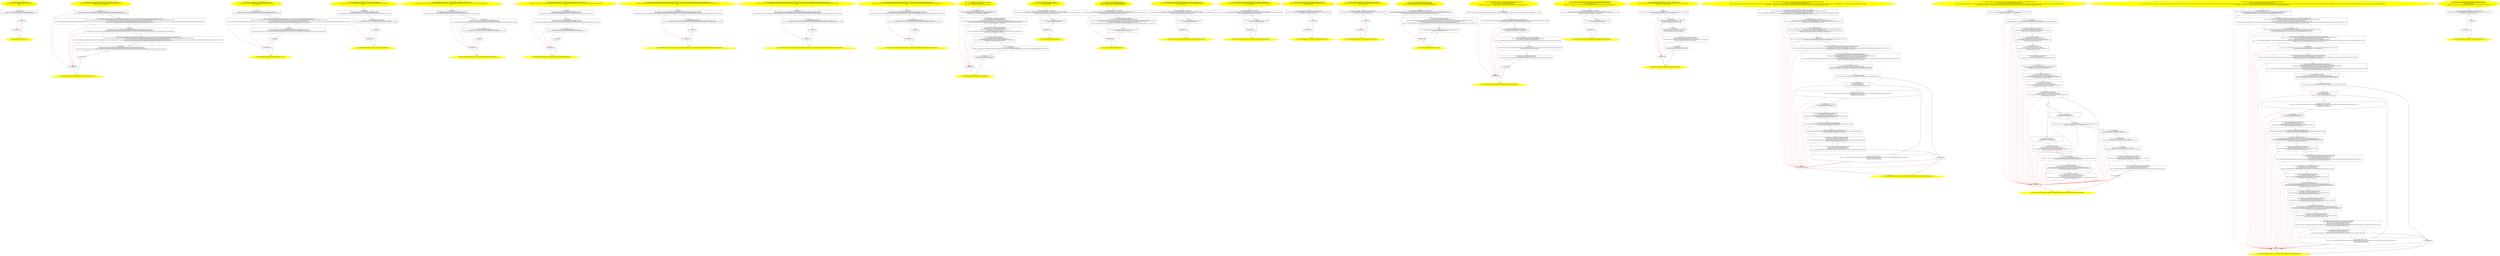 /* @generated */
digraph cfg {
"org.junit.rules.ExternalResourceRuleTest.<init>().0d722e3816db427ac78142e10b4e0ada_1" [label="1: Start ExternalResourceRuleTest.<init>()\nFormals:  this:org.junit.rules.ExternalResourceRuleTest*\nLocals:  \n  " color=yellow style=filled]
	

	 "org.junit.rules.ExternalResourceRuleTest.<init>().0d722e3816db427ac78142e10b4e0ada_1" -> "org.junit.rules.ExternalResourceRuleTest.<init>().0d722e3816db427ac78142e10b4e0ada_4" ;
"org.junit.rules.ExternalResourceRuleTest.<init>().0d722e3816db427ac78142e10b4e0ada_2" [label="2: Exit ExternalResourceRuleTest.<init>() \n  " color=yellow style=filled]
	

"org.junit.rules.ExternalResourceRuleTest.<init>().0d722e3816db427ac78142e10b4e0ada_3" [label="3:  exceptions sink \n  " shape="box"]
	

	 "org.junit.rules.ExternalResourceRuleTest.<init>().0d722e3816db427ac78142e10b4e0ada_3" -> "org.junit.rules.ExternalResourceRuleTest.<init>().0d722e3816db427ac78142e10b4e0ada_2" ;
"org.junit.rules.ExternalResourceRuleTest.<init>().0d722e3816db427ac78142e10b4e0ada_4" [label="4:  Call Object.<init>() \n   n$0=*&this:org.junit.rules.ExternalResourceRuleTest* [line 32]\n  n$1=_fun_Object.<init>()(n$0:org.junit.rules.ExternalResourceRuleTest*) [line 32]\n " shape="box"]
	

	 "org.junit.rules.ExternalResourceRuleTest.<init>().0d722e3816db427ac78142e10b4e0ada_4" -> "org.junit.rules.ExternalResourceRuleTest.<init>().0d722e3816db427ac78142e10b4e0ada_5" ;
	 "org.junit.rules.ExternalResourceRuleTest.<init>().0d722e3816db427ac78142e10b4e0ada_4" -> "org.junit.rules.ExternalResourceRuleTest.<init>().0d722e3816db427ac78142e10b4e0ada_3" [color="red" ];
"org.junit.rules.ExternalResourceRuleTest.<init>().0d722e3816db427ac78142e10b4e0ada_5" [label="5:  method_body \n  " shape="box"]
	

	 "org.junit.rules.ExternalResourceRuleTest.<init>().0d722e3816db427ac78142e10b4e0ada_5" -> "org.junit.rules.ExternalResourceRuleTest.<init>().0d722e3816db427ac78142e10b4e0ada_2" ;
	 "org.junit.rules.ExternalResourceRuleTest.<init>().0d722e3816db427ac78142e10b4e0ada_5" -> "org.junit.rules.ExternalResourceRuleTest.<init>().0d722e3816db427ac78142e10b4e0ada_3" [color="red" ];
"org.junit.rules.ExternalResourceRuleTest$TestFailsAndTwoClosingResourcesFail.<init>().30c2a2627f4e90b5a1bbfc3bb2fdf19a_1" [label="1: Start ExternalResourceRuleTest$TestFailsAndTwoClosingResourcesFail.<init>()\nFormals:  this:org.junit.rules.ExternalResourceRuleTest$TestFailsAndTwoClosingResourcesFail*\nLocals:  $irvar1:void $irvar0:void \n  " color=yellow style=filled]
	

	 "org.junit.rules.ExternalResourceRuleTest$TestFailsAndTwoClosingResourcesFail.<init>().30c2a2627f4e90b5a1bbfc3bb2fdf19a_1" -> "org.junit.rules.ExternalResourceRuleTest$TestFailsAndTwoClosingResourcesFail.<init>().30c2a2627f4e90b5a1bbfc3bb2fdf19a_4" ;
"org.junit.rules.ExternalResourceRuleTest$TestFailsAndTwoClosingResourcesFail.<init>().30c2a2627f4e90b5a1bbfc3bb2fdf19a_2" [label="2: Exit ExternalResourceRuleTest$TestFailsAndTwoClosingResourcesFail.<init>() \n  " color=yellow style=filled]
	

"org.junit.rules.ExternalResourceRuleTest$TestFailsAndTwoClosingResourcesFail.<init>().30c2a2627f4e90b5a1bbfc3bb2fdf19a_3" [label="3:  exceptions sink \n  " shape="box"]
	

	 "org.junit.rules.ExternalResourceRuleTest$TestFailsAndTwoClosingResourcesFail.<init>().30c2a2627f4e90b5a1bbfc3bb2fdf19a_3" -> "org.junit.rules.ExternalResourceRuleTest$TestFailsAndTwoClosingResourcesFail.<init>().30c2a2627f4e90b5a1bbfc3bb2fdf19a_2" ;
"org.junit.rules.ExternalResourceRuleTest$TestFailsAndTwoClosingResourcesFail.<init>().30c2a2627f4e90b5a1bbfc3bb2fdf19a_4" [label="4:  Call Object.<init>() \n   n$0=*&this:org.junit.rules.ExternalResourceRuleTest$TestFailsAndTwoClosingResourcesFail* [line 86]\n  n$1=_fun_Object.<init>()(n$0:org.junit.rules.ExternalResourceRuleTest$TestFailsAndTwoClosingResourcesFail*) [line 86]\n " shape="box"]
	

	 "org.junit.rules.ExternalResourceRuleTest$TestFailsAndTwoClosingResourcesFail.<init>().30c2a2627f4e90b5a1bbfc3bb2fdf19a_4" -> "org.junit.rules.ExternalResourceRuleTest$TestFailsAndTwoClosingResourcesFail.<init>().30c2a2627f4e90b5a1bbfc3bb2fdf19a_5" ;
	 "org.junit.rules.ExternalResourceRuleTest$TestFailsAndTwoClosingResourcesFail.<init>().30c2a2627f4e90b5a1bbfc3bb2fdf19a_4" -> "org.junit.rules.ExternalResourceRuleTest$TestFailsAndTwoClosingResourcesFail.<init>().30c2a2627f4e90b5a1bbfc3bb2fdf19a_3" [color="red" ];
"org.junit.rules.ExternalResourceRuleTest$TestFailsAndTwoClosingResourcesFail.<init>().30c2a2627f4e90b5a1bbfc3bb2fdf19a_5" [label="5:  Call ExternalResourceRuleTest$TestFailsAndTwoClosingResourcesFail$1.<init>(ExternalResourceRuleTest$TestFailsAndTwoClosingResourcesFail) \n   n$2=_fun___new(sizeof(t=org.junit.rules.ExternalResourceRuleTest$TestFailsAndTwoClosingResourcesFail$1):org.junit.rules.ExternalResourceRuleTest$TestFailsAndTwoClosingResourcesFail$1*) [line 87]\n  n$3=*&this:org.junit.rules.ExternalResourceRuleTest$TestFailsAndTwoClosingResourcesFail* [line 87]\n  n$4=_fun_ExternalResourceRuleTest$TestFailsAndTwoClosingResourcesFail$1.<init>(ExternalResourceRuleTest$TestFailsAndTwoClosingResourcesFail)(n$2:org.junit.rules.ExternalResourceRuleTest$TestFailsAndTwoClosingResourcesFail$1*,n$3:org.junit.rules.ExternalResourceRuleTest$TestFailsAndTwoClosingResourcesFail*) [line 87]\n  *&$irvar0:org.junit.rules.ExternalResourceRuleTest$TestFailsAndTwoClosingResourcesFail$1*=n$2 [line 87]\n " shape="box"]
	

	 "org.junit.rules.ExternalResourceRuleTest$TestFailsAndTwoClosingResourcesFail.<init>().30c2a2627f4e90b5a1bbfc3bb2fdf19a_5" -> "org.junit.rules.ExternalResourceRuleTest$TestFailsAndTwoClosingResourcesFail.<init>().30c2a2627f4e90b5a1bbfc3bb2fdf19a_6" ;
	 "org.junit.rules.ExternalResourceRuleTest$TestFailsAndTwoClosingResourcesFail.<init>().30c2a2627f4e90b5a1bbfc3bb2fdf19a_5" -> "org.junit.rules.ExternalResourceRuleTest$TestFailsAndTwoClosingResourcesFail.<init>().30c2a2627f4e90b5a1bbfc3bb2fdf19a_3" [color="red" ];
"org.junit.rules.ExternalResourceRuleTest$TestFailsAndTwoClosingResourcesFail.<init>().30c2a2627f4e90b5a1bbfc3bb2fdf19a_6" [label="6:  method_body \n   n$5=*&this:org.junit.rules.ExternalResourceRuleTest$TestFailsAndTwoClosingResourcesFail* [line 87]\n  n$6=*&$irvar0:org.junit.rules.ExternalResourceRuleTest$TestFailsAndTwoClosingResourcesFail$1* [line 87]\n  *n$5.resourceRule1:org.junit.rules.ExternalResourceRuleTest$TestFailsAndTwoClosingResourcesFail(root org.junit.rules.ExternalResourceRuleTest$TestFailsAndTwoClosingResourcesFail)=n$6 [line 87]\n " shape="box"]
	

	 "org.junit.rules.ExternalResourceRuleTest$TestFailsAndTwoClosingResourcesFail.<init>().30c2a2627f4e90b5a1bbfc3bb2fdf19a_6" -> "org.junit.rules.ExternalResourceRuleTest$TestFailsAndTwoClosingResourcesFail.<init>().30c2a2627f4e90b5a1bbfc3bb2fdf19a_7" ;
	 "org.junit.rules.ExternalResourceRuleTest$TestFailsAndTwoClosingResourcesFail.<init>().30c2a2627f4e90b5a1bbfc3bb2fdf19a_6" -> "org.junit.rules.ExternalResourceRuleTest$TestFailsAndTwoClosingResourcesFail.<init>().30c2a2627f4e90b5a1bbfc3bb2fdf19a_3" [color="red" ];
"org.junit.rules.ExternalResourceRuleTest$TestFailsAndTwoClosingResourcesFail.<init>().30c2a2627f4e90b5a1bbfc3bb2fdf19a_7" [label="7:  Call ExternalResourceRuleTest$TestFailsAndTwoClosingResourcesFail$2.<init>(ExternalResourceRuleTest$TestFailsAndTwoClosingResourcesFail) \n   n$7=_fun___new(sizeof(t=org.junit.rules.ExternalResourceRuleTest$TestFailsAndTwoClosingResourcesFail$2):org.junit.rules.ExternalResourceRuleTest$TestFailsAndTwoClosingResourcesFail$2*) [line 95]\n  n$8=*&this:org.junit.rules.ExternalResourceRuleTest$TestFailsAndTwoClosingResourcesFail* [line 95]\n  n$9=_fun_ExternalResourceRuleTest$TestFailsAndTwoClosingResourcesFail$2.<init>(ExternalResourceRuleTest$TestFailsAndTwoClosingResourcesFail)(n$7:org.junit.rules.ExternalResourceRuleTest$TestFailsAndTwoClosingResourcesFail$2*,n$8:org.junit.rules.ExternalResourceRuleTest$TestFailsAndTwoClosingResourcesFail*) [line 95]\n  *&$irvar1:org.junit.rules.ExternalResourceRuleTest$TestFailsAndTwoClosingResourcesFail$2*=n$7 [line 95]\n " shape="box"]
	

	 "org.junit.rules.ExternalResourceRuleTest$TestFailsAndTwoClosingResourcesFail.<init>().30c2a2627f4e90b5a1bbfc3bb2fdf19a_7" -> "org.junit.rules.ExternalResourceRuleTest$TestFailsAndTwoClosingResourcesFail.<init>().30c2a2627f4e90b5a1bbfc3bb2fdf19a_8" ;
	 "org.junit.rules.ExternalResourceRuleTest$TestFailsAndTwoClosingResourcesFail.<init>().30c2a2627f4e90b5a1bbfc3bb2fdf19a_7" -> "org.junit.rules.ExternalResourceRuleTest$TestFailsAndTwoClosingResourcesFail.<init>().30c2a2627f4e90b5a1bbfc3bb2fdf19a_3" [color="red" ];
"org.junit.rules.ExternalResourceRuleTest$TestFailsAndTwoClosingResourcesFail.<init>().30c2a2627f4e90b5a1bbfc3bb2fdf19a_8" [label="8:  method_body \n   n$10=*&this:org.junit.rules.ExternalResourceRuleTest$TestFailsAndTwoClosingResourcesFail* [line 95]\n  n$11=*&$irvar1:org.junit.rules.ExternalResourceRuleTest$TestFailsAndTwoClosingResourcesFail$2* [line 95]\n  *n$10.resourceRule2:org.junit.rules.ExternalResourceRuleTest$TestFailsAndTwoClosingResourcesFail(root org.junit.rules.ExternalResourceRuleTest$TestFailsAndTwoClosingResourcesFail)=n$11 [line 95]\n " shape="box"]
	

	 "org.junit.rules.ExternalResourceRuleTest$TestFailsAndTwoClosingResourcesFail.<init>().30c2a2627f4e90b5a1bbfc3bb2fdf19a_8" -> "org.junit.rules.ExternalResourceRuleTest$TestFailsAndTwoClosingResourcesFail.<init>().30c2a2627f4e90b5a1bbfc3bb2fdf19a_9" ;
	 "org.junit.rules.ExternalResourceRuleTest$TestFailsAndTwoClosingResourcesFail.<init>().30c2a2627f4e90b5a1bbfc3bb2fdf19a_8" -> "org.junit.rules.ExternalResourceRuleTest$TestFailsAndTwoClosingResourcesFail.<init>().30c2a2627f4e90b5a1bbfc3bb2fdf19a_3" [color="red" ];
"org.junit.rules.ExternalResourceRuleTest$TestFailsAndTwoClosingResourcesFail.<init>().30c2a2627f4e90b5a1bbfc3bb2fdf19a_9" [label="9:  method_body \n  " shape="box"]
	

	 "org.junit.rules.ExternalResourceRuleTest$TestFailsAndTwoClosingResourcesFail.<init>().30c2a2627f4e90b5a1bbfc3bb2fdf19a_9" -> "org.junit.rules.ExternalResourceRuleTest$TestFailsAndTwoClosingResourcesFail.<init>().30c2a2627f4e90b5a1bbfc3bb2fdf19a_2" ;
	 "org.junit.rules.ExternalResourceRuleTest$TestFailsAndTwoClosingResourcesFail.<init>().30c2a2627f4e90b5a1bbfc3bb2fdf19a_9" -> "org.junit.rules.ExternalResourceRuleTest$TestFailsAndTwoClosingResourcesFail.<init>().30c2a2627f4e90b5a1bbfc3bb2fdf19a_3" [color="red" ];
"org.junit.rules.ExternalResourceRuleTest$UsesExternalResource.<init>().a988a4366696e5bf0f5f1e2495667d86_1" [label="1: Start ExternalResourceRuleTest$UsesExternalResource.<init>()\nFormals:  this:org.junit.rules.ExternalResourceRuleTest$UsesExternalResource*\nLocals:  $irvar0:void \n  " color=yellow style=filled]
	

	 "org.junit.rules.ExternalResourceRuleTest$UsesExternalResource.<init>().a988a4366696e5bf0f5f1e2495667d86_1" -> "org.junit.rules.ExternalResourceRuleTest$UsesExternalResource.<init>().a988a4366696e5bf0f5f1e2495667d86_4" ;
"org.junit.rules.ExternalResourceRuleTest$UsesExternalResource.<init>().a988a4366696e5bf0f5f1e2495667d86_2" [label="2: Exit ExternalResourceRuleTest$UsesExternalResource.<init>() \n  " color=yellow style=filled]
	

"org.junit.rules.ExternalResourceRuleTest$UsesExternalResource.<init>().a988a4366696e5bf0f5f1e2495667d86_3" [label="3:  exceptions sink \n  " shape="box"]
	

	 "org.junit.rules.ExternalResourceRuleTest$UsesExternalResource.<init>().a988a4366696e5bf0f5f1e2495667d86_3" -> "org.junit.rules.ExternalResourceRuleTest$UsesExternalResource.<init>().a988a4366696e5bf0f5f1e2495667d86_2" ;
"org.junit.rules.ExternalResourceRuleTest$UsesExternalResource.<init>().a988a4366696e5bf0f5f1e2495667d86_4" [label="4:  Call Object.<init>() \n   n$0=*&this:org.junit.rules.ExternalResourceRuleTest$UsesExternalResource* [line 35]\n  n$1=_fun_Object.<init>()(n$0:org.junit.rules.ExternalResourceRuleTest$UsesExternalResource*) [line 35]\n " shape="box"]
	

	 "org.junit.rules.ExternalResourceRuleTest$UsesExternalResource.<init>().a988a4366696e5bf0f5f1e2495667d86_4" -> "org.junit.rules.ExternalResourceRuleTest$UsesExternalResource.<init>().a988a4366696e5bf0f5f1e2495667d86_5" ;
	 "org.junit.rules.ExternalResourceRuleTest$UsesExternalResource.<init>().a988a4366696e5bf0f5f1e2495667d86_4" -> "org.junit.rules.ExternalResourceRuleTest$UsesExternalResource.<init>().a988a4366696e5bf0f5f1e2495667d86_3" [color="red" ];
"org.junit.rules.ExternalResourceRuleTest$UsesExternalResource.<init>().a988a4366696e5bf0f5f1e2495667d86_5" [label="5:  Call ExternalResourceRuleTest$UsesExternalResource$1.<init>(ExternalResourceRuleTest$UsesExternalResource) \n   n$2=_fun___new(sizeof(t=org.junit.rules.ExternalResourceRuleTest$UsesExternalResource$1):org.junit.rules.ExternalResourceRuleTest$UsesExternalResource$1*) [line 36]\n  n$3=*&this:org.junit.rules.ExternalResourceRuleTest$UsesExternalResource* [line 36]\n  n$4=_fun_ExternalResourceRuleTest$UsesExternalResource$1.<init>(ExternalResourceRuleTest$UsesExternalResource)(n$2:org.junit.rules.ExternalResourceRuleTest$UsesExternalResource$1*,n$3:org.junit.rules.ExternalResourceRuleTest$UsesExternalResource*) [line 36]\n  *&$irvar0:org.junit.rules.ExternalResourceRuleTest$UsesExternalResource$1*=n$2 [line 36]\n " shape="box"]
	

	 "org.junit.rules.ExternalResourceRuleTest$UsesExternalResource.<init>().a988a4366696e5bf0f5f1e2495667d86_5" -> "org.junit.rules.ExternalResourceRuleTest$UsesExternalResource.<init>().a988a4366696e5bf0f5f1e2495667d86_6" ;
	 "org.junit.rules.ExternalResourceRuleTest$UsesExternalResource.<init>().a988a4366696e5bf0f5f1e2495667d86_5" -> "org.junit.rules.ExternalResourceRuleTest$UsesExternalResource.<init>().a988a4366696e5bf0f5f1e2495667d86_3" [color="red" ];
"org.junit.rules.ExternalResourceRuleTest$UsesExternalResource.<init>().a988a4366696e5bf0f5f1e2495667d86_6" [label="6:  method_body \n   n$5=*&this:org.junit.rules.ExternalResourceRuleTest$UsesExternalResource* [line 36]\n  n$6=*&$irvar0:org.junit.rules.ExternalResourceRuleTest$UsesExternalResource$1* [line 36]\n  *n$5.resource:org.junit.rules.ExternalResourceRuleTest$UsesExternalResource(root org.junit.rules.ExternalResourceRuleTest$UsesExternalResource)=n$6 [line 36]\n " shape="box"]
	

	 "org.junit.rules.ExternalResourceRuleTest$UsesExternalResource.<init>().a988a4366696e5bf0f5f1e2495667d86_6" -> "org.junit.rules.ExternalResourceRuleTest$UsesExternalResource.<init>().a988a4366696e5bf0f5f1e2495667d86_7" ;
	 "org.junit.rules.ExternalResourceRuleTest$UsesExternalResource.<init>().a988a4366696e5bf0f5f1e2495667d86_6" -> "org.junit.rules.ExternalResourceRuleTest$UsesExternalResource.<init>().a988a4366696e5bf0f5f1e2495667d86_3" [color="red" ];
"org.junit.rules.ExternalResourceRuleTest$UsesExternalResource.<init>().a988a4366696e5bf0f5f1e2495667d86_7" [label="7:  method_body \n  " shape="box"]
	

	 "org.junit.rules.ExternalResourceRuleTest$UsesExternalResource.<init>().a988a4366696e5bf0f5f1e2495667d86_7" -> "org.junit.rules.ExternalResourceRuleTest$UsesExternalResource.<init>().a988a4366696e5bf0f5f1e2495667d86_2" ;
	 "org.junit.rules.ExternalResourceRuleTest$UsesExternalResource.<init>().a988a4366696e5bf0f5f1e2495667d86_7" -> "org.junit.rules.ExternalResourceRuleTest$UsesExternalResource.<init>().a988a4366696e5bf0f5f1e2495667d86_3" [color="red" ];
"org.junit.rules.ExternalResourceRuleTest$1.<init>(org.junit.rules.ExternalResourceRuleTest).3d18f4cb5f1deb835579f2327d4973e7_1" [label="1: Start ExternalResourceRuleTest$1.<init>(ExternalResourceRuleTest)\nFormals:  this:org.junit.rules.ExternalResourceRuleTest$1* this$0:org.junit.rules.ExternalResourceRuleTest*\nLocals:  \n  " color=yellow style=filled]
	

	 "org.junit.rules.ExternalResourceRuleTest$1.<init>(org.junit.rules.ExternalResourceRuleTest).3d18f4cb5f1deb835579f2327d4973e7_1" -> "org.junit.rules.ExternalResourceRuleTest$1.<init>(org.junit.rules.ExternalResourceRuleTest).3d18f4cb5f1deb835579f2327d4973e7_4" ;
"org.junit.rules.ExternalResourceRuleTest$1.<init>(org.junit.rules.ExternalResourceRuleTest).3d18f4cb5f1deb835579f2327d4973e7_2" [label="2: Exit ExternalResourceRuleTest$1.<init>(ExternalResourceRuleTest) \n  " color=yellow style=filled]
	

"org.junit.rules.ExternalResourceRuleTest$1.<init>(org.junit.rules.ExternalResourceRuleTest).3d18f4cb5f1deb835579f2327d4973e7_3" [label="3:  exceptions sink \n  " shape="box"]
	

	 "org.junit.rules.ExternalResourceRuleTest$1.<init>(org.junit.rules.ExternalResourceRuleTest).3d18f4cb5f1deb835579f2327d4973e7_3" -> "org.junit.rules.ExternalResourceRuleTest$1.<init>(org.junit.rules.ExternalResourceRuleTest).3d18f4cb5f1deb835579f2327d4973e7_2" ;
"org.junit.rules.ExternalResourceRuleTest$1.<init>(org.junit.rules.ExternalResourceRuleTest).3d18f4cb5f1deb835579f2327d4973e7_4" [label="4:  method_body \n   n$0=*&this:org.junit.rules.ExternalResourceRuleTest$1* [line 65]\n  n$1=*&this$0:org.junit.rules.ExternalResourceRuleTest* [line 65]\n  *n$0.this$0:org.junit.rules.ExternalResourceRuleTest$1(root org.junit.rules.ExternalResourceRuleTest$1)=n$1 [line 65]\n " shape="box"]
	

	 "org.junit.rules.ExternalResourceRuleTest$1.<init>(org.junit.rules.ExternalResourceRuleTest).3d18f4cb5f1deb835579f2327d4973e7_4" -> "org.junit.rules.ExternalResourceRuleTest$1.<init>(org.junit.rules.ExternalResourceRuleTest).3d18f4cb5f1deb835579f2327d4973e7_5" ;
	 "org.junit.rules.ExternalResourceRuleTest$1.<init>(org.junit.rules.ExternalResourceRuleTest).3d18f4cb5f1deb835579f2327d4973e7_4" -> "org.junit.rules.ExternalResourceRuleTest$1.<init>(org.junit.rules.ExternalResourceRuleTest).3d18f4cb5f1deb835579f2327d4973e7_3" [color="red" ];
"org.junit.rules.ExternalResourceRuleTest$1.<init>(org.junit.rules.ExternalResourceRuleTest).3d18f4cb5f1deb835579f2327d4973e7_5" [label="5:  Call ExternalResource.<init>() \n   n$2=*&this:org.junit.rules.ExternalResourceRuleTest$1* [line 65]\n  n$3=_fun_ExternalResource.<init>()(n$2:org.junit.rules.ExternalResourceRuleTest$1*) [line 65]\n " shape="box"]
	

	 "org.junit.rules.ExternalResourceRuleTest$1.<init>(org.junit.rules.ExternalResourceRuleTest).3d18f4cb5f1deb835579f2327d4973e7_5" -> "org.junit.rules.ExternalResourceRuleTest$1.<init>(org.junit.rules.ExternalResourceRuleTest).3d18f4cb5f1deb835579f2327d4973e7_6" ;
	 "org.junit.rules.ExternalResourceRuleTest$1.<init>(org.junit.rules.ExternalResourceRuleTest).3d18f4cb5f1deb835579f2327d4973e7_5" -> "org.junit.rules.ExternalResourceRuleTest$1.<init>(org.junit.rules.ExternalResourceRuleTest).3d18f4cb5f1deb835579f2327d4973e7_3" [color="red" ];
"org.junit.rules.ExternalResourceRuleTest$1.<init>(org.junit.rules.ExternalResourceRuleTest).3d18f4cb5f1deb835579f2327d4973e7_6" [label="6:  method_body \n  " shape="box"]
	

	 "org.junit.rules.ExternalResourceRuleTest$1.<init>(org.junit.rules.ExternalResourceRuleTest).3d18f4cb5f1deb835579f2327d4973e7_6" -> "org.junit.rules.ExternalResourceRuleTest$1.<init>(org.junit.rules.ExternalResourceRuleTest).3d18f4cb5f1deb835579f2327d4973e7_2" ;
	 "org.junit.rules.ExternalResourceRuleTest$1.<init>(org.junit.rules.ExternalResourceRuleTest).3d18f4cb5f1deb835579f2327d4973e7_6" -> "org.junit.rules.ExternalResourceRuleTest$1.<init>(org.junit.rules.ExternalResourceRuleTest).3d18f4cb5f1deb835579f2327d4973e7_3" [color="red" ];
"org.junit.rules.ExternalResourceRuleTest$2.<init>(org.junit.rules.ExternalResourceRuleTest,java.util.b86e157a1afef914dd92156c64867e05_1" [label="1: Start ExternalResourceRuleTest$2.<init>(ExternalResourceRuleTest,AtomicReference)\nFormals:  this:org.junit.rules.ExternalResourceRuleTest$2* this$0:org.junit.rules.ExternalResourceRuleTest* $bcvar2:java.util.concurrent.atomic.AtomicReference*\nLocals:  \n  " color=yellow style=filled]
	

	 "org.junit.rules.ExternalResourceRuleTest$2.<init>(org.junit.rules.ExternalResourceRuleTest,java.util.b86e157a1afef914dd92156c64867e05_1" -> "org.junit.rules.ExternalResourceRuleTest$2.<init>(org.junit.rules.ExternalResourceRuleTest,java.util.b86e157a1afef914dd92156c64867e05_4" ;
"org.junit.rules.ExternalResourceRuleTest$2.<init>(org.junit.rules.ExternalResourceRuleTest,java.util.b86e157a1afef914dd92156c64867e05_2" [label="2: Exit ExternalResourceRuleTest$2.<init>(ExternalResourceRuleTest,AtomicReference) \n  " color=yellow style=filled]
	

"org.junit.rules.ExternalResourceRuleTest$2.<init>(org.junit.rules.ExternalResourceRuleTest,java.util.b86e157a1afef914dd92156c64867e05_3" [label="3:  exceptions sink \n  " shape="box"]
	

	 "org.junit.rules.ExternalResourceRuleTest$2.<init>(org.junit.rules.ExternalResourceRuleTest,java.util.b86e157a1afef914dd92156c64867e05_3" -> "org.junit.rules.ExternalResourceRuleTest$2.<init>(org.junit.rules.ExternalResourceRuleTest,java.util.b86e157a1afef914dd92156c64867e05_2" ;
"org.junit.rules.ExternalResourceRuleTest$2.<init>(org.junit.rules.ExternalResourceRuleTest,java.util.b86e157a1afef914dd92156c64867e05_4" [label="4:  method_body \n   n$0=*&this:org.junit.rules.ExternalResourceRuleTest$2* [line 128]\n  n$1=*&this$0:org.junit.rules.ExternalResourceRuleTest* [line 128]\n  *n$0.this$0:org.junit.rules.ExternalResourceRuleTest$2(root org.junit.rules.ExternalResourceRuleTest$2)=n$1 [line 128]\n " shape="box"]
	

	 "org.junit.rules.ExternalResourceRuleTest$2.<init>(org.junit.rules.ExternalResourceRuleTest,java.util.b86e157a1afef914dd92156c64867e05_4" -> "org.junit.rules.ExternalResourceRuleTest$2.<init>(org.junit.rules.ExternalResourceRuleTest,java.util.b86e157a1afef914dd92156c64867e05_5" ;
	 "org.junit.rules.ExternalResourceRuleTest$2.<init>(org.junit.rules.ExternalResourceRuleTest,java.util.b86e157a1afef914dd92156c64867e05_4" -> "org.junit.rules.ExternalResourceRuleTest$2.<init>(org.junit.rules.ExternalResourceRuleTest,java.util.b86e157a1afef914dd92156c64867e05_3" [color="red" ];
"org.junit.rules.ExternalResourceRuleTest$2.<init>(org.junit.rules.ExternalResourceRuleTest,java.util.b86e157a1afef914dd92156c64867e05_5" [label="5:  method_body \n   n$2=*&this:org.junit.rules.ExternalResourceRuleTest$2* [line 128]\n  n$3=*&$bcvar2:java.util.concurrent.atomic.AtomicReference* [line 128]\n  *n$2.val$externalResourceException:org.junit.rules.ExternalResourceRuleTest$2(root org.junit.rules.ExternalResourceRuleTest$2)=n$3 [line 128]\n " shape="box"]
	

	 "org.junit.rules.ExternalResourceRuleTest$2.<init>(org.junit.rules.ExternalResourceRuleTest,java.util.b86e157a1afef914dd92156c64867e05_5" -> "org.junit.rules.ExternalResourceRuleTest$2.<init>(org.junit.rules.ExternalResourceRuleTest,java.util.b86e157a1afef914dd92156c64867e05_6" ;
	 "org.junit.rules.ExternalResourceRuleTest$2.<init>(org.junit.rules.ExternalResourceRuleTest,java.util.b86e157a1afef914dd92156c64867e05_5" -> "org.junit.rules.ExternalResourceRuleTest$2.<init>(org.junit.rules.ExternalResourceRuleTest,java.util.b86e157a1afef914dd92156c64867e05_3" [color="red" ];
"org.junit.rules.ExternalResourceRuleTest$2.<init>(org.junit.rules.ExternalResourceRuleTest,java.util.b86e157a1afef914dd92156c64867e05_6" [label="6:  Call ExternalResource.<init>() \n   n$4=*&this:org.junit.rules.ExternalResourceRuleTest$2* [line 128]\n  n$5=_fun_ExternalResource.<init>()(n$4:org.junit.rules.ExternalResourceRuleTest$2*) [line 128]\n " shape="box"]
	

	 "org.junit.rules.ExternalResourceRuleTest$2.<init>(org.junit.rules.ExternalResourceRuleTest,java.util.b86e157a1afef914dd92156c64867e05_6" -> "org.junit.rules.ExternalResourceRuleTest$2.<init>(org.junit.rules.ExternalResourceRuleTest,java.util.b86e157a1afef914dd92156c64867e05_7" ;
	 "org.junit.rules.ExternalResourceRuleTest$2.<init>(org.junit.rules.ExternalResourceRuleTest,java.util.b86e157a1afef914dd92156c64867e05_6" -> "org.junit.rules.ExternalResourceRuleTest$2.<init>(org.junit.rules.ExternalResourceRuleTest,java.util.b86e157a1afef914dd92156c64867e05_3" [color="red" ];
"org.junit.rules.ExternalResourceRuleTest$2.<init>(org.junit.rules.ExternalResourceRuleTest,java.util.b86e157a1afef914dd92156c64867e05_7" [label="7:  method_body \n  " shape="box"]
	

	 "org.junit.rules.ExternalResourceRuleTest$2.<init>(org.junit.rules.ExternalResourceRuleTest,java.util.b86e157a1afef914dd92156c64867e05_7" -> "org.junit.rules.ExternalResourceRuleTest$2.<init>(org.junit.rules.ExternalResourceRuleTest,java.util.b86e157a1afef914dd92156c64867e05_2" ;
	 "org.junit.rules.ExternalResourceRuleTest$2.<init>(org.junit.rules.ExternalResourceRuleTest,java.util.b86e157a1afef914dd92156c64867e05_7" -> "org.junit.rules.ExternalResourceRuleTest$2.<init>(org.junit.rules.ExternalResourceRuleTest,java.util.b86e157a1afef914dd92156c64867e05_3" [color="red" ];
"org.junit.rules.ExternalResourceRuleTest$3.<init>(org.junit.rules.ExternalResourceRuleTest,java.util.1d34af99c78eb6221a4d2df0e08a7035_1" [label="1: Start ExternalResourceRuleTest$3.<init>(ExternalResourceRuleTest,AtomicReference)\nFormals:  this:org.junit.rules.ExternalResourceRuleTest$3* this$0:org.junit.rules.ExternalResourceRuleTest* $bcvar2:java.util.concurrent.atomic.AtomicReference*\nLocals:  \n  " color=yellow style=filled]
	

	 "org.junit.rules.ExternalResourceRuleTest$3.<init>(org.junit.rules.ExternalResourceRuleTest,java.util.1d34af99c78eb6221a4d2df0e08a7035_1" -> "org.junit.rules.ExternalResourceRuleTest$3.<init>(org.junit.rules.ExternalResourceRuleTest,java.util.1d34af99c78eb6221a4d2df0e08a7035_4" ;
"org.junit.rules.ExternalResourceRuleTest$3.<init>(org.junit.rules.ExternalResourceRuleTest,java.util.1d34af99c78eb6221a4d2df0e08a7035_2" [label="2: Exit ExternalResourceRuleTest$3.<init>(ExternalResourceRuleTest,AtomicReference) \n  " color=yellow style=filled]
	

"org.junit.rules.ExternalResourceRuleTest$3.<init>(org.junit.rules.ExternalResourceRuleTest,java.util.1d34af99c78eb6221a4d2df0e08a7035_3" [label="3:  exceptions sink \n  " shape="box"]
	

	 "org.junit.rules.ExternalResourceRuleTest$3.<init>(org.junit.rules.ExternalResourceRuleTest,java.util.1d34af99c78eb6221a4d2df0e08a7035_3" -> "org.junit.rules.ExternalResourceRuleTest$3.<init>(org.junit.rules.ExternalResourceRuleTest,java.util.1d34af99c78eb6221a4d2df0e08a7035_2" ;
"org.junit.rules.ExternalResourceRuleTest$3.<init>(org.junit.rules.ExternalResourceRuleTest,java.util.1d34af99c78eb6221a4d2df0e08a7035_4" [label="4:  method_body \n   n$0=*&this:org.junit.rules.ExternalResourceRuleTest$3* [line 137]\n  n$1=*&this$0:org.junit.rules.ExternalResourceRuleTest* [line 137]\n  *n$0.this$0:org.junit.rules.ExternalResourceRuleTest$3(root org.junit.rules.ExternalResourceRuleTest$3)=n$1 [line 137]\n " shape="box"]
	

	 "org.junit.rules.ExternalResourceRuleTest$3.<init>(org.junit.rules.ExternalResourceRuleTest,java.util.1d34af99c78eb6221a4d2df0e08a7035_4" -> "org.junit.rules.ExternalResourceRuleTest$3.<init>(org.junit.rules.ExternalResourceRuleTest,java.util.1d34af99c78eb6221a4d2df0e08a7035_5" ;
	 "org.junit.rules.ExternalResourceRuleTest$3.<init>(org.junit.rules.ExternalResourceRuleTest,java.util.1d34af99c78eb6221a4d2df0e08a7035_4" -> "org.junit.rules.ExternalResourceRuleTest$3.<init>(org.junit.rules.ExternalResourceRuleTest,java.util.1d34af99c78eb6221a4d2df0e08a7035_3" [color="red" ];
"org.junit.rules.ExternalResourceRuleTest$3.<init>(org.junit.rules.ExternalResourceRuleTest,java.util.1d34af99c78eb6221a4d2df0e08a7035_5" [label="5:  method_body \n   n$2=*&this:org.junit.rules.ExternalResourceRuleTest$3* [line 137]\n  n$3=*&$bcvar2:java.util.concurrent.atomic.AtomicReference* [line 137]\n  *n$2.val$assumptionViolatedException:org.junit.rules.ExternalResourceRuleTest$3(root org.junit.rules.ExternalResourceRuleTest$3)=n$3 [line 137]\n " shape="box"]
	

	 "org.junit.rules.ExternalResourceRuleTest$3.<init>(org.junit.rules.ExternalResourceRuleTest,java.util.1d34af99c78eb6221a4d2df0e08a7035_5" -> "org.junit.rules.ExternalResourceRuleTest$3.<init>(org.junit.rules.ExternalResourceRuleTest,java.util.1d34af99c78eb6221a4d2df0e08a7035_6" ;
	 "org.junit.rules.ExternalResourceRuleTest$3.<init>(org.junit.rules.ExternalResourceRuleTest,java.util.1d34af99c78eb6221a4d2df0e08a7035_5" -> "org.junit.rules.ExternalResourceRuleTest$3.<init>(org.junit.rules.ExternalResourceRuleTest,java.util.1d34af99c78eb6221a4d2df0e08a7035_3" [color="red" ];
"org.junit.rules.ExternalResourceRuleTest$3.<init>(org.junit.rules.ExternalResourceRuleTest,java.util.1d34af99c78eb6221a4d2df0e08a7035_6" [label="6:  Call Statement.<init>() \n   n$4=*&this:org.junit.rules.ExternalResourceRuleTest$3* [line 137]\n  n$5=_fun_Statement.<init>()(n$4:org.junit.rules.ExternalResourceRuleTest$3*) [line 137]\n " shape="box"]
	

	 "org.junit.rules.ExternalResourceRuleTest$3.<init>(org.junit.rules.ExternalResourceRuleTest,java.util.1d34af99c78eb6221a4d2df0e08a7035_6" -> "org.junit.rules.ExternalResourceRuleTest$3.<init>(org.junit.rules.ExternalResourceRuleTest,java.util.1d34af99c78eb6221a4d2df0e08a7035_7" ;
	 "org.junit.rules.ExternalResourceRuleTest$3.<init>(org.junit.rules.ExternalResourceRuleTest,java.util.1d34af99c78eb6221a4d2df0e08a7035_6" -> "org.junit.rules.ExternalResourceRuleTest$3.<init>(org.junit.rules.ExternalResourceRuleTest,java.util.1d34af99c78eb6221a4d2df0e08a7035_3" [color="red" ];
"org.junit.rules.ExternalResourceRuleTest$3.<init>(org.junit.rules.ExternalResourceRuleTest,java.util.1d34af99c78eb6221a4d2df0e08a7035_7" [label="7:  method_body \n  " shape="box"]
	

	 "org.junit.rules.ExternalResourceRuleTest$3.<init>(org.junit.rules.ExternalResourceRuleTest,java.util.1d34af99c78eb6221a4d2df0e08a7035_7" -> "org.junit.rules.ExternalResourceRuleTest$3.<init>(org.junit.rules.ExternalResourceRuleTest,java.util.1d34af99c78eb6221a4d2df0e08a7035_2" ;
	 "org.junit.rules.ExternalResourceRuleTest$3.<init>(org.junit.rules.ExternalResourceRuleTest,java.util.1d34af99c78eb6221a4d2df0e08a7035_7" -> "org.junit.rules.ExternalResourceRuleTest$3.<init>(org.junit.rules.ExternalResourceRuleTest,java.util.1d34af99c78eb6221a4d2df0e08a7035_3" [color="red" ];
"org.junit.rules.ExternalResourceRuleTest$TestFailsAndTwoClosingResourcesFail$1.<init>(org.junit.rule.778b1157a5104dbcae1942c9b72d6365_1" [label="1: Start ExternalResourceRuleTest$TestFailsAndTwoClosingResourcesFail$1.<init>(ExternalResourceRuleTest$TestFailsAndTwoClosingResourcesFail)\nFormals:  this:org.junit.rules.ExternalResourceRuleTest$TestFailsAndTwoClosingResourcesFail$1* this$0:org.junit.rules.ExternalResourceRuleTest$TestFailsAndTwoClosingResourcesFail*\nLocals:  \n  " color=yellow style=filled]
	

	 "org.junit.rules.ExternalResourceRuleTest$TestFailsAndTwoClosingResourcesFail$1.<init>(org.junit.rule.778b1157a5104dbcae1942c9b72d6365_1" -> "org.junit.rules.ExternalResourceRuleTest$TestFailsAndTwoClosingResourcesFail$1.<init>(org.junit.rule.778b1157a5104dbcae1942c9b72d6365_4" ;
"org.junit.rules.ExternalResourceRuleTest$TestFailsAndTwoClosingResourcesFail$1.<init>(org.junit.rule.778b1157a5104dbcae1942c9b72d6365_2" [label="2: Exit ExternalResourceRuleTest$TestFailsAndTwoClosingResourcesFail$1.<init>(ExternalResourceRuleTest$TestFailsAndTwoClosingResourcesFail) \n  " color=yellow style=filled]
	

"org.junit.rules.ExternalResourceRuleTest$TestFailsAndTwoClosingResourcesFail$1.<init>(org.junit.rule.778b1157a5104dbcae1942c9b72d6365_3" [label="3:  exceptions sink \n  " shape="box"]
	

	 "org.junit.rules.ExternalResourceRuleTest$TestFailsAndTwoClosingResourcesFail$1.<init>(org.junit.rule.778b1157a5104dbcae1942c9b72d6365_3" -> "org.junit.rules.ExternalResourceRuleTest$TestFailsAndTwoClosingResourcesFail$1.<init>(org.junit.rule.778b1157a5104dbcae1942c9b72d6365_2" ;
"org.junit.rules.ExternalResourceRuleTest$TestFailsAndTwoClosingResourcesFail$1.<init>(org.junit.rule.778b1157a5104dbcae1942c9b72d6365_4" [label="4:  method_body \n   n$0=*&this:org.junit.rules.ExternalResourceRuleTest$TestFailsAndTwoClosingResourcesFail$1* [line 88]\n  n$1=*&this$0:org.junit.rules.ExternalResourceRuleTest$TestFailsAndTwoClosingResourcesFail* [line 88]\n  *n$0.this$0:org.junit.rules.ExternalResourceRuleTest$TestFailsAndTwoClosingResourcesFail$1(root org.junit.rules.ExternalResourceRuleTest$TestFailsAndTwoClosingResourcesFail$1)=n$1 [line 88]\n " shape="box"]
	

	 "org.junit.rules.ExternalResourceRuleTest$TestFailsAndTwoClosingResourcesFail$1.<init>(org.junit.rule.778b1157a5104dbcae1942c9b72d6365_4" -> "org.junit.rules.ExternalResourceRuleTest$TestFailsAndTwoClosingResourcesFail$1.<init>(org.junit.rule.778b1157a5104dbcae1942c9b72d6365_5" ;
	 "org.junit.rules.ExternalResourceRuleTest$TestFailsAndTwoClosingResourcesFail$1.<init>(org.junit.rule.778b1157a5104dbcae1942c9b72d6365_4" -> "org.junit.rules.ExternalResourceRuleTest$TestFailsAndTwoClosingResourcesFail$1.<init>(org.junit.rule.778b1157a5104dbcae1942c9b72d6365_3" [color="red" ];
"org.junit.rules.ExternalResourceRuleTest$TestFailsAndTwoClosingResourcesFail$1.<init>(org.junit.rule.778b1157a5104dbcae1942c9b72d6365_5" [label="5:  Call ExternalResource.<init>() \n   n$2=*&this:org.junit.rules.ExternalResourceRuleTest$TestFailsAndTwoClosingResourcesFail$1* [line 88]\n  n$3=_fun_ExternalResource.<init>()(n$2:org.junit.rules.ExternalResourceRuleTest$TestFailsAndTwoClosingResourcesFail$1*) [line 88]\n " shape="box"]
	

	 "org.junit.rules.ExternalResourceRuleTest$TestFailsAndTwoClosingResourcesFail$1.<init>(org.junit.rule.778b1157a5104dbcae1942c9b72d6365_5" -> "org.junit.rules.ExternalResourceRuleTest$TestFailsAndTwoClosingResourcesFail$1.<init>(org.junit.rule.778b1157a5104dbcae1942c9b72d6365_6" ;
	 "org.junit.rules.ExternalResourceRuleTest$TestFailsAndTwoClosingResourcesFail$1.<init>(org.junit.rule.778b1157a5104dbcae1942c9b72d6365_5" -> "org.junit.rules.ExternalResourceRuleTest$TestFailsAndTwoClosingResourcesFail$1.<init>(org.junit.rule.778b1157a5104dbcae1942c9b72d6365_3" [color="red" ];
"org.junit.rules.ExternalResourceRuleTest$TestFailsAndTwoClosingResourcesFail$1.<init>(org.junit.rule.778b1157a5104dbcae1942c9b72d6365_6" [label="6:  method_body \n  " shape="box"]
	

	 "org.junit.rules.ExternalResourceRuleTest$TestFailsAndTwoClosingResourcesFail$1.<init>(org.junit.rule.778b1157a5104dbcae1942c9b72d6365_6" -> "org.junit.rules.ExternalResourceRuleTest$TestFailsAndTwoClosingResourcesFail$1.<init>(org.junit.rule.778b1157a5104dbcae1942c9b72d6365_2" ;
	 "org.junit.rules.ExternalResourceRuleTest$TestFailsAndTwoClosingResourcesFail$1.<init>(org.junit.rule.778b1157a5104dbcae1942c9b72d6365_6" -> "org.junit.rules.ExternalResourceRuleTest$TestFailsAndTwoClosingResourcesFail$1.<init>(org.junit.rule.778b1157a5104dbcae1942c9b72d6365_3" [color="red" ];
"org.junit.rules.ExternalResourceRuleTest$TestFailsAndTwoClosingResourcesFail$2.<init>(org.junit.rule.85c4acab53a1380405781eee1e6510e1_1" [label="1: Start ExternalResourceRuleTest$TestFailsAndTwoClosingResourcesFail$2.<init>(ExternalResourceRuleTest$TestFailsAndTwoClosingResourcesFail)\nFormals:  this:org.junit.rules.ExternalResourceRuleTest$TestFailsAndTwoClosingResourcesFail$2* this$0:org.junit.rules.ExternalResourceRuleTest$TestFailsAndTwoClosingResourcesFail*\nLocals:  \n  " color=yellow style=filled]
	

	 "org.junit.rules.ExternalResourceRuleTest$TestFailsAndTwoClosingResourcesFail$2.<init>(org.junit.rule.85c4acab53a1380405781eee1e6510e1_1" -> "org.junit.rules.ExternalResourceRuleTest$TestFailsAndTwoClosingResourcesFail$2.<init>(org.junit.rule.85c4acab53a1380405781eee1e6510e1_4" ;
"org.junit.rules.ExternalResourceRuleTest$TestFailsAndTwoClosingResourcesFail$2.<init>(org.junit.rule.85c4acab53a1380405781eee1e6510e1_2" [label="2: Exit ExternalResourceRuleTest$TestFailsAndTwoClosingResourcesFail$2.<init>(ExternalResourceRuleTest$TestFailsAndTwoClosingResourcesFail) \n  " color=yellow style=filled]
	

"org.junit.rules.ExternalResourceRuleTest$TestFailsAndTwoClosingResourcesFail$2.<init>(org.junit.rule.85c4acab53a1380405781eee1e6510e1_3" [label="3:  exceptions sink \n  " shape="box"]
	

	 "org.junit.rules.ExternalResourceRuleTest$TestFailsAndTwoClosingResourcesFail$2.<init>(org.junit.rule.85c4acab53a1380405781eee1e6510e1_3" -> "org.junit.rules.ExternalResourceRuleTest$TestFailsAndTwoClosingResourcesFail$2.<init>(org.junit.rule.85c4acab53a1380405781eee1e6510e1_2" ;
"org.junit.rules.ExternalResourceRuleTest$TestFailsAndTwoClosingResourcesFail$2.<init>(org.junit.rule.85c4acab53a1380405781eee1e6510e1_4" [label="4:  method_body \n   n$0=*&this:org.junit.rules.ExternalResourceRuleTest$TestFailsAndTwoClosingResourcesFail$2* [line 96]\n  n$1=*&this$0:org.junit.rules.ExternalResourceRuleTest$TestFailsAndTwoClosingResourcesFail* [line 96]\n  *n$0.this$0:org.junit.rules.ExternalResourceRuleTest$TestFailsAndTwoClosingResourcesFail$2(root org.junit.rules.ExternalResourceRuleTest$TestFailsAndTwoClosingResourcesFail$2)=n$1 [line 96]\n " shape="box"]
	

	 "org.junit.rules.ExternalResourceRuleTest$TestFailsAndTwoClosingResourcesFail$2.<init>(org.junit.rule.85c4acab53a1380405781eee1e6510e1_4" -> "org.junit.rules.ExternalResourceRuleTest$TestFailsAndTwoClosingResourcesFail$2.<init>(org.junit.rule.85c4acab53a1380405781eee1e6510e1_5" ;
	 "org.junit.rules.ExternalResourceRuleTest$TestFailsAndTwoClosingResourcesFail$2.<init>(org.junit.rule.85c4acab53a1380405781eee1e6510e1_4" -> "org.junit.rules.ExternalResourceRuleTest$TestFailsAndTwoClosingResourcesFail$2.<init>(org.junit.rule.85c4acab53a1380405781eee1e6510e1_3" [color="red" ];
"org.junit.rules.ExternalResourceRuleTest$TestFailsAndTwoClosingResourcesFail$2.<init>(org.junit.rule.85c4acab53a1380405781eee1e6510e1_5" [label="5:  Call ExternalResource.<init>() \n   n$2=*&this:org.junit.rules.ExternalResourceRuleTest$TestFailsAndTwoClosingResourcesFail$2* [line 96]\n  n$3=_fun_ExternalResource.<init>()(n$2:org.junit.rules.ExternalResourceRuleTest$TestFailsAndTwoClosingResourcesFail$2*) [line 96]\n " shape="box"]
	

	 "org.junit.rules.ExternalResourceRuleTest$TestFailsAndTwoClosingResourcesFail$2.<init>(org.junit.rule.85c4acab53a1380405781eee1e6510e1_5" -> "org.junit.rules.ExternalResourceRuleTest$TestFailsAndTwoClosingResourcesFail$2.<init>(org.junit.rule.85c4acab53a1380405781eee1e6510e1_6" ;
	 "org.junit.rules.ExternalResourceRuleTest$TestFailsAndTwoClosingResourcesFail$2.<init>(org.junit.rule.85c4acab53a1380405781eee1e6510e1_5" -> "org.junit.rules.ExternalResourceRuleTest$TestFailsAndTwoClosingResourcesFail$2.<init>(org.junit.rule.85c4acab53a1380405781eee1e6510e1_3" [color="red" ];
"org.junit.rules.ExternalResourceRuleTest$TestFailsAndTwoClosingResourcesFail$2.<init>(org.junit.rule.85c4acab53a1380405781eee1e6510e1_6" [label="6:  method_body \n  " shape="box"]
	

	 "org.junit.rules.ExternalResourceRuleTest$TestFailsAndTwoClosingResourcesFail$2.<init>(org.junit.rule.85c4acab53a1380405781eee1e6510e1_6" -> "org.junit.rules.ExternalResourceRuleTest$TestFailsAndTwoClosingResourcesFail$2.<init>(org.junit.rule.85c4acab53a1380405781eee1e6510e1_2" ;
	 "org.junit.rules.ExternalResourceRuleTest$TestFailsAndTwoClosingResourcesFail$2.<init>(org.junit.rule.85c4acab53a1380405781eee1e6510e1_6" -> "org.junit.rules.ExternalResourceRuleTest$TestFailsAndTwoClosingResourcesFail$2.<init>(org.junit.rule.85c4acab53a1380405781eee1e6510e1_3" [color="red" ];
"org.junit.rules.ExternalResourceRuleTest$UsesExternalResource$1.<init>(org.junit.rules.ExternalResou.b26aa90916575268561218db83e6ce45_1" [label="1: Start ExternalResourceRuleTest$UsesExternalResource$1.<init>(ExternalResourceRuleTest$UsesExternalResource)\nFormals:  this:org.junit.rules.ExternalResourceRuleTest$UsesExternalResource$1* this$0:org.junit.rules.ExternalResourceRuleTest$UsesExternalResource*\nLocals:  \n  " color=yellow style=filled]
	

	 "org.junit.rules.ExternalResourceRuleTest$UsesExternalResource$1.<init>(org.junit.rules.ExternalResou.b26aa90916575268561218db83e6ce45_1" -> "org.junit.rules.ExternalResourceRuleTest$UsesExternalResource$1.<init>(org.junit.rules.ExternalResou.b26aa90916575268561218db83e6ce45_4" ;
"org.junit.rules.ExternalResourceRuleTest$UsesExternalResource$1.<init>(org.junit.rules.ExternalResou.b26aa90916575268561218db83e6ce45_2" [label="2: Exit ExternalResourceRuleTest$UsesExternalResource$1.<init>(ExternalResourceRuleTest$UsesExternalResource) \n  " color=yellow style=filled]
	

"org.junit.rules.ExternalResourceRuleTest$UsesExternalResource$1.<init>(org.junit.rules.ExternalResou.b26aa90916575268561218db83e6ce45_3" [label="3:  exceptions sink \n  " shape="box"]
	

	 "org.junit.rules.ExternalResourceRuleTest$UsesExternalResource$1.<init>(org.junit.rules.ExternalResou.b26aa90916575268561218db83e6ce45_3" -> "org.junit.rules.ExternalResourceRuleTest$UsesExternalResource$1.<init>(org.junit.rules.ExternalResou.b26aa90916575268561218db83e6ce45_2" ;
"org.junit.rules.ExternalResourceRuleTest$UsesExternalResource$1.<init>(org.junit.rules.ExternalResou.b26aa90916575268561218db83e6ce45_4" [label="4:  method_body \n   n$0=*&this:org.junit.rules.ExternalResourceRuleTest$UsesExternalResource$1* [line 37]\n  n$1=*&this$0:org.junit.rules.ExternalResourceRuleTest$UsesExternalResource* [line 37]\n  *n$0.this$0:org.junit.rules.ExternalResourceRuleTest$UsesExternalResource$1(root org.junit.rules.ExternalResourceRuleTest$UsesExternalResource$1)=n$1 [line 37]\n " shape="box"]
	

	 "org.junit.rules.ExternalResourceRuleTest$UsesExternalResource$1.<init>(org.junit.rules.ExternalResou.b26aa90916575268561218db83e6ce45_4" -> "org.junit.rules.ExternalResourceRuleTest$UsesExternalResource$1.<init>(org.junit.rules.ExternalResou.b26aa90916575268561218db83e6ce45_5" ;
	 "org.junit.rules.ExternalResourceRuleTest$UsesExternalResource$1.<init>(org.junit.rules.ExternalResou.b26aa90916575268561218db83e6ce45_4" -> "org.junit.rules.ExternalResourceRuleTest$UsesExternalResource$1.<init>(org.junit.rules.ExternalResou.b26aa90916575268561218db83e6ce45_3" [color="red" ];
"org.junit.rules.ExternalResourceRuleTest$UsesExternalResource$1.<init>(org.junit.rules.ExternalResou.b26aa90916575268561218db83e6ce45_5" [label="5:  Call ExternalResource.<init>() \n   n$2=*&this:org.junit.rules.ExternalResourceRuleTest$UsesExternalResource$1* [line 37]\n  n$3=_fun_ExternalResource.<init>()(n$2:org.junit.rules.ExternalResourceRuleTest$UsesExternalResource$1*) [line 37]\n " shape="box"]
	

	 "org.junit.rules.ExternalResourceRuleTest$UsesExternalResource$1.<init>(org.junit.rules.ExternalResou.b26aa90916575268561218db83e6ce45_5" -> "org.junit.rules.ExternalResourceRuleTest$UsesExternalResource$1.<init>(org.junit.rules.ExternalResou.b26aa90916575268561218db83e6ce45_6" ;
	 "org.junit.rules.ExternalResourceRuleTest$UsesExternalResource$1.<init>(org.junit.rules.ExternalResou.b26aa90916575268561218db83e6ce45_5" -> "org.junit.rules.ExternalResourceRuleTest$UsesExternalResource$1.<init>(org.junit.rules.ExternalResou.b26aa90916575268561218db83e6ce45_3" [color="red" ];
"org.junit.rules.ExternalResourceRuleTest$UsesExternalResource$1.<init>(org.junit.rules.ExternalResou.b26aa90916575268561218db83e6ce45_6" [label="6:  method_body \n  " shape="box"]
	

	 "org.junit.rules.ExternalResourceRuleTest$UsesExternalResource$1.<init>(org.junit.rules.ExternalResou.b26aa90916575268561218db83e6ce45_6" -> "org.junit.rules.ExternalResourceRuleTest$UsesExternalResource$1.<init>(org.junit.rules.ExternalResou.b26aa90916575268561218db83e6ce45_2" ;
	 "org.junit.rules.ExternalResourceRuleTest$UsesExternalResource$1.<init>(org.junit.rules.ExternalResou.b26aa90916575268561218db83e6ce45_6" -> "org.junit.rules.ExternalResourceRuleTest$UsesExternalResource$1.<init>(org.junit.rules.ExternalResou.b26aa90916575268561218db83e6ce45_3" [color="red" ];
"org.junit.rules.ExternalResourceRuleTest.access$084(java.lang.Object):java.lang.String.da296a6d167c410601260c0a9350e177_1" [label="1: Start String ExternalResourceRuleTest.access$084(Object)\nFormals:  x0:java.lang.Object*\nLocals:  $irvar3:void $irvar2:void $irvar1:void $irvar0:void \n  " color=yellow style=filled]
	

	 "org.junit.rules.ExternalResourceRuleTest.access$084(java.lang.Object):java.lang.String.da296a6d167c410601260c0a9350e177_1" -> "org.junit.rules.ExternalResourceRuleTest.access$084(java.lang.Object):java.lang.String.da296a6d167c410601260c0a9350e177_4" ;
"org.junit.rules.ExternalResourceRuleTest.access$084(java.lang.Object):java.lang.String.da296a6d167c410601260c0a9350e177_2" [label="2: Exit String ExternalResourceRuleTest.access$084(Object) \n  " color=yellow style=filled]
	

"org.junit.rules.ExternalResourceRuleTest.access$084(java.lang.Object):java.lang.String.da296a6d167c410601260c0a9350e177_3" [label="3:  exceptions sink \n  " shape="box"]
	

	 "org.junit.rules.ExternalResourceRuleTest.access$084(java.lang.Object):java.lang.String.da296a6d167c410601260c0a9350e177_3" -> "org.junit.rules.ExternalResourceRuleTest.access$084(java.lang.Object):java.lang.String.da296a6d167c410601260c0a9350e177_2" ;
"org.junit.rules.ExternalResourceRuleTest.access$084(java.lang.Object):java.lang.String.da296a6d167c410601260c0a9350e177_4" [label="4:  Call StringBuilder.<init>() \n   n$0=_fun___new(sizeof(t=java.lang.StringBuilder):java.lang.StringBuilder*) [line 32]\n  n$1=_fun_StringBuilder.<init>()(n$0:java.lang.StringBuilder*) [line 32]\n  *&$irvar0:java.lang.StringBuilder*=n$0 [line 32]\n " shape="box"]
	

	 "org.junit.rules.ExternalResourceRuleTest.access$084(java.lang.Object):java.lang.String.da296a6d167c410601260c0a9350e177_4" -> "org.junit.rules.ExternalResourceRuleTest.access$084(java.lang.Object):java.lang.String.da296a6d167c410601260c0a9350e177_5" ;
	 "org.junit.rules.ExternalResourceRuleTest.access$084(java.lang.Object):java.lang.String.da296a6d167c410601260c0a9350e177_4" -> "org.junit.rules.ExternalResourceRuleTest.access$084(java.lang.Object):java.lang.String.da296a6d167c410601260c0a9350e177_3" [color="red" ];
"org.junit.rules.ExternalResourceRuleTest.access$084(java.lang.Object):java.lang.String.da296a6d167c410601260c0a9350e177_5" [label="5:  Call StringBuilder StringBuilder.append(String) \n   n$2=*&$irvar0:java.lang.StringBuilder* [line 32]\n  _=*n$2:java.lang.StringBuilder*(root java.lang.StringBuilder) [line 32]\n  n$4=*&#GB<>$org.junit.rules.ExternalResourceRuleTest.callSequence:java.lang.String*(root org.junit.rules.ExternalResourceRuleTest) [line 32]\n  n$5=_fun_StringBuilder StringBuilder.append(String)(n$2:java.lang.StringBuilder*,n$4:java.lang.String*) virtual [line 32]\n  *&$irvar1:java.lang.StringBuilder*=n$5 [line 32]\n " shape="box"]
	

	 "org.junit.rules.ExternalResourceRuleTest.access$084(java.lang.Object):java.lang.String.da296a6d167c410601260c0a9350e177_5" -> "org.junit.rules.ExternalResourceRuleTest.access$084(java.lang.Object):java.lang.String.da296a6d167c410601260c0a9350e177_6" ;
	 "org.junit.rules.ExternalResourceRuleTest.access$084(java.lang.Object):java.lang.String.da296a6d167c410601260c0a9350e177_5" -> "org.junit.rules.ExternalResourceRuleTest.access$084(java.lang.Object):java.lang.String.da296a6d167c410601260c0a9350e177_3" [color="red" ];
"org.junit.rules.ExternalResourceRuleTest.access$084(java.lang.Object):java.lang.String.da296a6d167c410601260c0a9350e177_6" [label="6:  Call StringBuilder StringBuilder.append(Object) \n   n$6=*&$irvar1:java.lang.StringBuilder* [line 32]\n  _=*n$6:java.lang.StringBuilder*(root java.lang.StringBuilder) [line 32]\n  n$8=*&x0:java.lang.Object* [line 32]\n  n$9=_fun_StringBuilder StringBuilder.append(Object)(n$6:java.lang.StringBuilder*,n$8:java.lang.Object*) virtual [line 32]\n  *&$irvar2:java.lang.StringBuilder*=n$9 [line 32]\n " shape="box"]
	

	 "org.junit.rules.ExternalResourceRuleTest.access$084(java.lang.Object):java.lang.String.da296a6d167c410601260c0a9350e177_6" -> "org.junit.rules.ExternalResourceRuleTest.access$084(java.lang.Object):java.lang.String.da296a6d167c410601260c0a9350e177_7" ;
	 "org.junit.rules.ExternalResourceRuleTest.access$084(java.lang.Object):java.lang.String.da296a6d167c410601260c0a9350e177_6" -> "org.junit.rules.ExternalResourceRuleTest.access$084(java.lang.Object):java.lang.String.da296a6d167c410601260c0a9350e177_3" [color="red" ];
"org.junit.rules.ExternalResourceRuleTest.access$084(java.lang.Object):java.lang.String.da296a6d167c410601260c0a9350e177_7" [label="7:  Call String StringBuilder.toString() \n   n$10=*&$irvar2:java.lang.StringBuilder* [line 32]\n  _=*n$10:java.lang.StringBuilder*(root java.lang.StringBuilder) [line 32]\n  n$12=_fun_String StringBuilder.toString()(n$10:java.lang.StringBuilder*) virtual [line 32]\n  *&$irvar3:java.lang.String*=n$12 [line 32]\n " shape="box"]
	

	 "org.junit.rules.ExternalResourceRuleTest.access$084(java.lang.Object):java.lang.String.da296a6d167c410601260c0a9350e177_7" -> "org.junit.rules.ExternalResourceRuleTest.access$084(java.lang.Object):java.lang.String.da296a6d167c410601260c0a9350e177_8" ;
	 "org.junit.rules.ExternalResourceRuleTest.access$084(java.lang.Object):java.lang.String.da296a6d167c410601260c0a9350e177_7" -> "org.junit.rules.ExternalResourceRuleTest.access$084(java.lang.Object):java.lang.String.da296a6d167c410601260c0a9350e177_3" [color="red" ];
"org.junit.rules.ExternalResourceRuleTest.access$084(java.lang.Object):java.lang.String.da296a6d167c410601260c0a9350e177_8" [label="8:  method_body \n   n$13=*&$irvar3:java.lang.String* [line 32]\n  *&#GB<>$org.junit.rules.ExternalResourceRuleTest.callSequence:org.junit.rules.ExternalResourceRuleTest(root org.junit.rules.ExternalResourceRuleTest)=n$13 [line 32]\n " shape="box"]
	

	 "org.junit.rules.ExternalResourceRuleTest.access$084(java.lang.Object):java.lang.String.da296a6d167c410601260c0a9350e177_8" -> "org.junit.rules.ExternalResourceRuleTest.access$084(java.lang.Object):java.lang.String.da296a6d167c410601260c0a9350e177_9" ;
	 "org.junit.rules.ExternalResourceRuleTest.access$084(java.lang.Object):java.lang.String.da296a6d167c410601260c0a9350e177_8" -> "org.junit.rules.ExternalResourceRuleTest.access$084(java.lang.Object):java.lang.String.da296a6d167c410601260c0a9350e177_3" [color="red" ];
"org.junit.rules.ExternalResourceRuleTest.access$084(java.lang.Object):java.lang.String.da296a6d167c410601260c0a9350e177_9" [label="9:  method_body \n   n$14=*&$irvar3:java.lang.String* [line 32]\n  *&return:java.lang.String*=n$14 [line 32]\n " shape="box"]
	

	 "org.junit.rules.ExternalResourceRuleTest.access$084(java.lang.Object):java.lang.String.da296a6d167c410601260c0a9350e177_9" -> "org.junit.rules.ExternalResourceRuleTest.access$084(java.lang.Object):java.lang.String.da296a6d167c410601260c0a9350e177_2" ;
	 "org.junit.rules.ExternalResourceRuleTest.access$084(java.lang.Object):java.lang.String.da296a6d167c410601260c0a9350e177_9" -> "org.junit.rules.ExternalResourceRuleTest.access$084(java.lang.Object):java.lang.String.da296a6d167c410601260c0a9350e177_3" [color="red" ];
"org.junit.rules.ExternalResourceRuleTest$1.after():void.5c6e85d882d9ec01bd734d9e10fa0560_1" [label="1: Start void ExternalResourceRuleTest$1.after()\nFormals:  this:org.junit.rules.ExternalResourceRuleTest$1*\nLocals:  $irvar0:void \n  " color=yellow style=filled]
	

	 "org.junit.rules.ExternalResourceRuleTest$1.after():void.5c6e85d882d9ec01bd734d9e10fa0560_1" -> "org.junit.rules.ExternalResourceRuleTest$1.after():void.5c6e85d882d9ec01bd734d9e10fa0560_4" ;
"org.junit.rules.ExternalResourceRuleTest$1.after():void.5c6e85d882d9ec01bd734d9e10fa0560_2" [label="2: Exit void ExternalResourceRuleTest$1.after() \n  " color=yellow style=filled]
	

"org.junit.rules.ExternalResourceRuleTest$1.after():void.5c6e85d882d9ec01bd734d9e10fa0560_3" [label="3:  exceptions sink \n  " shape="box"]
	

	 "org.junit.rules.ExternalResourceRuleTest$1.after():void.5c6e85d882d9ec01bd734d9e10fa0560_3" -> "org.junit.rules.ExternalResourceRuleTest$1.after():void.5c6e85d882d9ec01bd734d9e10fa0560_2" ;
"org.junit.rules.ExternalResourceRuleTest$1.after():void.5c6e85d882d9ec01bd734d9e10fa0560_4" [label="4:  Call RuntimeException.<init>(String) \n   n$0=_fun___new(sizeof(t=java.lang.RuntimeException):java.lang.RuntimeException*) [line 68]\n  n$1=_fun_RuntimeException.<init>(String)(n$0:java.lang.RuntimeException*,\"simulating resource tear down failure\":java.lang.Object*) [line 68]\n  *&$irvar0:java.lang.RuntimeException*=n$0 [line 68]\n " shape="box"]
	

	 "org.junit.rules.ExternalResourceRuleTest$1.after():void.5c6e85d882d9ec01bd734d9e10fa0560_4" -> "org.junit.rules.ExternalResourceRuleTest$1.after():void.5c6e85d882d9ec01bd734d9e10fa0560_5" ;
	 "org.junit.rules.ExternalResourceRuleTest$1.after():void.5c6e85d882d9ec01bd734d9e10fa0560_4" -> "org.junit.rules.ExternalResourceRuleTest$1.after():void.5c6e85d882d9ec01bd734d9e10fa0560_3" [color="red" ];
"org.junit.rules.ExternalResourceRuleTest$1.after():void.5c6e85d882d9ec01bd734d9e10fa0560_5" [label="5:  throw \n   n$2=*&$irvar0:java.lang.RuntimeException* [line 68]\n  *&return:void=EXN n$2 [line 68]\n " shape="box"]
	

	 "org.junit.rules.ExternalResourceRuleTest$1.after():void.5c6e85d882d9ec01bd734d9e10fa0560_5" -> "org.junit.rules.ExternalResourceRuleTest$1.after():void.5c6e85d882d9ec01bd734d9e10fa0560_2" ;
	 "org.junit.rules.ExternalResourceRuleTest$1.after():void.5c6e85d882d9ec01bd734d9e10fa0560_5" -> "org.junit.rules.ExternalResourceRuleTest$1.after():void.5c6e85d882d9ec01bd734d9e10fa0560_3" [color="red" ];
"org.junit.rules.ExternalResourceRuleTest$2.after():void.b0045ce288cf2c396f4535004cfb27be_1" [label="1: Start void ExternalResourceRuleTest$2.after()\nFormals:  this:org.junit.rules.ExternalResourceRuleTest$2*\nLocals:  runtimeException:java.lang.RuntimeException* \n  " color=yellow style=filled]
	

	 "org.junit.rules.ExternalResourceRuleTest$2.after():void.b0045ce288cf2c396f4535004cfb27be_1" -> "org.junit.rules.ExternalResourceRuleTest$2.after():void.b0045ce288cf2c396f4535004cfb27be_4" ;
"org.junit.rules.ExternalResourceRuleTest$2.after():void.b0045ce288cf2c396f4535004cfb27be_2" [label="2: Exit void ExternalResourceRuleTest$2.after() \n  " color=yellow style=filled]
	

"org.junit.rules.ExternalResourceRuleTest$2.after():void.b0045ce288cf2c396f4535004cfb27be_3" [label="3:  exceptions sink \n  " shape="box"]
	

	 "org.junit.rules.ExternalResourceRuleTest$2.after():void.b0045ce288cf2c396f4535004cfb27be_3" -> "org.junit.rules.ExternalResourceRuleTest$2.after():void.b0045ce288cf2c396f4535004cfb27be_2" ;
"org.junit.rules.ExternalResourceRuleTest$2.after():void.b0045ce288cf2c396f4535004cfb27be_4" [label="4:  Call RuntimeException.<init>(String) \n   n$0=_fun___new(sizeof(t=java.lang.RuntimeException):java.lang.RuntimeException*) [line 131]\n  n$1=_fun_RuntimeException.<init>(String)(n$0:java.lang.RuntimeException*,\"simulating resource tear down failure\":java.lang.Object*) [line 131]\n  *&runtimeException:java.lang.RuntimeException*=n$0 [line 131]\n " shape="box"]
	

	 "org.junit.rules.ExternalResourceRuleTest$2.after():void.b0045ce288cf2c396f4535004cfb27be_4" -> "org.junit.rules.ExternalResourceRuleTest$2.after():void.b0045ce288cf2c396f4535004cfb27be_5" ;
	 "org.junit.rules.ExternalResourceRuleTest$2.after():void.b0045ce288cf2c396f4535004cfb27be_4" -> "org.junit.rules.ExternalResourceRuleTest$2.after():void.b0045ce288cf2c396f4535004cfb27be_3" [color="red" ];
"org.junit.rules.ExternalResourceRuleTest$2.after():void.b0045ce288cf2c396f4535004cfb27be_5" [label="5:  Call void AtomicReference.set(Object) \n   n$2=*&this:org.junit.rules.ExternalResourceRuleTest$2* [line 132]\n  n$3=*n$2.val$externalResourceException:java.util.concurrent.atomic.AtomicReference*(root org.junit.rules.ExternalResourceRuleTest$2) [line 132]\n  _=*n$3:java.util.concurrent.atomic.AtomicReference*(root java.util.concurrent.atomic.AtomicReference) [line 132]\n  n$5=*&runtimeException:java.lang.RuntimeException* [line 132]\n  n$6=_fun_void AtomicReference.set(Object)(n$3:java.util.concurrent.atomic.AtomicReference*,n$5:java.lang.RuntimeException*) virtual [line 132]\n " shape="box"]
	

	 "org.junit.rules.ExternalResourceRuleTest$2.after():void.b0045ce288cf2c396f4535004cfb27be_5" -> "org.junit.rules.ExternalResourceRuleTest$2.after():void.b0045ce288cf2c396f4535004cfb27be_6" ;
	 "org.junit.rules.ExternalResourceRuleTest$2.after():void.b0045ce288cf2c396f4535004cfb27be_5" -> "org.junit.rules.ExternalResourceRuleTest$2.after():void.b0045ce288cf2c396f4535004cfb27be_3" [color="red" ];
"org.junit.rules.ExternalResourceRuleTest$2.after():void.b0045ce288cf2c396f4535004cfb27be_6" [label="6:  throw \n   n$7=*&runtimeException:java.lang.RuntimeException* [line 133]\n  *&return:void=EXN n$7 [line 133]\n " shape="box"]
	

	 "org.junit.rules.ExternalResourceRuleTest$2.after():void.b0045ce288cf2c396f4535004cfb27be_6" -> "org.junit.rules.ExternalResourceRuleTest$2.after():void.b0045ce288cf2c396f4535004cfb27be_2" ;
	 "org.junit.rules.ExternalResourceRuleTest$2.after():void.b0045ce288cf2c396f4535004cfb27be_6" -> "org.junit.rules.ExternalResourceRuleTest$2.after():void.b0045ce288cf2c396f4535004cfb27be_3" [color="red" ];
"org.junit.rules.ExternalResourceRuleTest$TestFailsAndTwoClosingResourcesFail$1.after():void.1ec8b63199405048c08106fce0e99edc_1" [label="1: Start void ExternalResourceRuleTest$TestFailsAndTwoClosingResourcesFail$1.after()\nFormals:  this:org.junit.rules.ExternalResourceRuleTest$TestFailsAndTwoClosingResourcesFail$1*\nLocals:  $irvar0:void \n  " color=yellow style=filled]
	

	 "org.junit.rules.ExternalResourceRuleTest$TestFailsAndTwoClosingResourcesFail$1.after():void.1ec8b63199405048c08106fce0e99edc_1" -> "org.junit.rules.ExternalResourceRuleTest$TestFailsAndTwoClosingResourcesFail$1.after():void.1ec8b63199405048c08106fce0e99edc_4" ;
"org.junit.rules.ExternalResourceRuleTest$TestFailsAndTwoClosingResourcesFail$1.after():void.1ec8b63199405048c08106fce0e99edc_2" [label="2: Exit void ExternalResourceRuleTest$TestFailsAndTwoClosingResourcesFail$1.after() \n  " color=yellow style=filled]
	

"org.junit.rules.ExternalResourceRuleTest$TestFailsAndTwoClosingResourcesFail$1.after():void.1ec8b63199405048c08106fce0e99edc_3" [label="3:  exceptions sink \n  " shape="box"]
	

	 "org.junit.rules.ExternalResourceRuleTest$TestFailsAndTwoClosingResourcesFail$1.after():void.1ec8b63199405048c08106fce0e99edc_3" -> "org.junit.rules.ExternalResourceRuleTest$TestFailsAndTwoClosingResourcesFail$1.after():void.1ec8b63199405048c08106fce0e99edc_2" ;
"org.junit.rules.ExternalResourceRuleTest$TestFailsAndTwoClosingResourcesFail$1.after():void.1ec8b63199405048c08106fce0e99edc_4" [label="4:  Call RuntimeException.<init>(String) \n   n$0=_fun___new(sizeof(t=java.lang.RuntimeException):java.lang.RuntimeException*) [line 91]\n  n$1=_fun_RuntimeException.<init>(String)(n$0:java.lang.RuntimeException*,\"simulating resource1 tear down failure\":java.lang.Object*) [line 91]\n  *&$irvar0:java.lang.RuntimeException*=n$0 [line 91]\n " shape="box"]
	

	 "org.junit.rules.ExternalResourceRuleTest$TestFailsAndTwoClosingResourcesFail$1.after():void.1ec8b63199405048c08106fce0e99edc_4" -> "org.junit.rules.ExternalResourceRuleTest$TestFailsAndTwoClosingResourcesFail$1.after():void.1ec8b63199405048c08106fce0e99edc_5" ;
	 "org.junit.rules.ExternalResourceRuleTest$TestFailsAndTwoClosingResourcesFail$1.after():void.1ec8b63199405048c08106fce0e99edc_4" -> "org.junit.rules.ExternalResourceRuleTest$TestFailsAndTwoClosingResourcesFail$1.after():void.1ec8b63199405048c08106fce0e99edc_3" [color="red" ];
"org.junit.rules.ExternalResourceRuleTest$TestFailsAndTwoClosingResourcesFail$1.after():void.1ec8b63199405048c08106fce0e99edc_5" [label="5:  throw \n   n$2=*&$irvar0:java.lang.RuntimeException* [line 91]\n  *&return:void=EXN n$2 [line 91]\n " shape="box"]
	

	 "org.junit.rules.ExternalResourceRuleTest$TestFailsAndTwoClosingResourcesFail$1.after():void.1ec8b63199405048c08106fce0e99edc_5" -> "org.junit.rules.ExternalResourceRuleTest$TestFailsAndTwoClosingResourcesFail$1.after():void.1ec8b63199405048c08106fce0e99edc_2" ;
	 "org.junit.rules.ExternalResourceRuleTest$TestFailsAndTwoClosingResourcesFail$1.after():void.1ec8b63199405048c08106fce0e99edc_5" -> "org.junit.rules.ExternalResourceRuleTest$TestFailsAndTwoClosingResourcesFail$1.after():void.1ec8b63199405048c08106fce0e99edc_3" [color="red" ];
"org.junit.rules.ExternalResourceRuleTest$TestFailsAndTwoClosingResourcesFail$2.after():void.bf18ad4a780bf3f7c8cf6af38075b0be_1" [label="1: Start void ExternalResourceRuleTest$TestFailsAndTwoClosingResourcesFail$2.after()\nFormals:  this:org.junit.rules.ExternalResourceRuleTest$TestFailsAndTwoClosingResourcesFail$2*\nLocals:  $irvar0:void \n  " color=yellow style=filled]
	

	 "org.junit.rules.ExternalResourceRuleTest$TestFailsAndTwoClosingResourcesFail$2.after():void.bf18ad4a780bf3f7c8cf6af38075b0be_1" -> "org.junit.rules.ExternalResourceRuleTest$TestFailsAndTwoClosingResourcesFail$2.after():void.bf18ad4a780bf3f7c8cf6af38075b0be_4" ;
"org.junit.rules.ExternalResourceRuleTest$TestFailsAndTwoClosingResourcesFail$2.after():void.bf18ad4a780bf3f7c8cf6af38075b0be_2" [label="2: Exit void ExternalResourceRuleTest$TestFailsAndTwoClosingResourcesFail$2.after() \n  " color=yellow style=filled]
	

"org.junit.rules.ExternalResourceRuleTest$TestFailsAndTwoClosingResourcesFail$2.after():void.bf18ad4a780bf3f7c8cf6af38075b0be_3" [label="3:  exceptions sink \n  " shape="box"]
	

	 "org.junit.rules.ExternalResourceRuleTest$TestFailsAndTwoClosingResourcesFail$2.after():void.bf18ad4a780bf3f7c8cf6af38075b0be_3" -> "org.junit.rules.ExternalResourceRuleTest$TestFailsAndTwoClosingResourcesFail$2.after():void.bf18ad4a780bf3f7c8cf6af38075b0be_2" ;
"org.junit.rules.ExternalResourceRuleTest$TestFailsAndTwoClosingResourcesFail$2.after():void.bf18ad4a780bf3f7c8cf6af38075b0be_4" [label="4:  Call RuntimeException.<init>(String) \n   n$0=_fun___new(sizeof(t=java.lang.RuntimeException):java.lang.RuntimeException*) [line 99]\n  n$1=_fun_RuntimeException.<init>(String)(n$0:java.lang.RuntimeException*,\"simulating resource2 tear down failure\":java.lang.Object*) [line 99]\n  *&$irvar0:java.lang.RuntimeException*=n$0 [line 99]\n " shape="box"]
	

	 "org.junit.rules.ExternalResourceRuleTest$TestFailsAndTwoClosingResourcesFail$2.after():void.bf18ad4a780bf3f7c8cf6af38075b0be_4" -> "org.junit.rules.ExternalResourceRuleTest$TestFailsAndTwoClosingResourcesFail$2.after():void.bf18ad4a780bf3f7c8cf6af38075b0be_5" ;
	 "org.junit.rules.ExternalResourceRuleTest$TestFailsAndTwoClosingResourcesFail$2.after():void.bf18ad4a780bf3f7c8cf6af38075b0be_4" -> "org.junit.rules.ExternalResourceRuleTest$TestFailsAndTwoClosingResourcesFail$2.after():void.bf18ad4a780bf3f7c8cf6af38075b0be_3" [color="red" ];
"org.junit.rules.ExternalResourceRuleTest$TestFailsAndTwoClosingResourcesFail$2.after():void.bf18ad4a780bf3f7c8cf6af38075b0be_5" [label="5:  throw \n   n$2=*&$irvar0:java.lang.RuntimeException* [line 99]\n  *&return:void=EXN n$2 [line 99]\n " shape="box"]
	

	 "org.junit.rules.ExternalResourceRuleTest$TestFailsAndTwoClosingResourcesFail$2.after():void.bf18ad4a780bf3f7c8cf6af38075b0be_5" -> "org.junit.rules.ExternalResourceRuleTest$TestFailsAndTwoClosingResourcesFail$2.after():void.bf18ad4a780bf3f7c8cf6af38075b0be_2" ;
	 "org.junit.rules.ExternalResourceRuleTest$TestFailsAndTwoClosingResourcesFail$2.after():void.bf18ad4a780bf3f7c8cf6af38075b0be_5" -> "org.junit.rules.ExternalResourceRuleTest$TestFailsAndTwoClosingResourcesFail$2.after():void.bf18ad4a780bf3f7c8cf6af38075b0be_3" [color="red" ];
"org.junit.rules.ExternalResourceRuleTest$UsesExternalResource$1.after():void.ce5e75055a74be3c7a42d1ac84d31563_1" [label="1: Start void ExternalResourceRuleTest$UsesExternalResource$1.after()\nFormals:  this:org.junit.rules.ExternalResourceRuleTest$UsesExternalResource$1*\nLocals:  $irvar0:void \n  " color=yellow style=filled]
	

	 "org.junit.rules.ExternalResourceRuleTest$UsesExternalResource$1.after():void.ce5e75055a74be3c7a42d1ac84d31563_1" -> "org.junit.rules.ExternalResourceRuleTest$UsesExternalResource$1.after():void.ce5e75055a74be3c7a42d1ac84d31563_4" ;
"org.junit.rules.ExternalResourceRuleTest$UsesExternalResource$1.after():void.ce5e75055a74be3c7a42d1ac84d31563_2" [label="2: Exit void ExternalResourceRuleTest$UsesExternalResource$1.after() \n  " color=yellow style=filled]
	

"org.junit.rules.ExternalResourceRuleTest$UsesExternalResource$1.after():void.ce5e75055a74be3c7a42d1ac84d31563_3" [label="3:  exceptions sink \n  " shape="box"]
	

	 "org.junit.rules.ExternalResourceRuleTest$UsesExternalResource$1.after():void.ce5e75055a74be3c7a42d1ac84d31563_3" -> "org.junit.rules.ExternalResourceRuleTest$UsesExternalResource$1.after():void.ce5e75055a74be3c7a42d1ac84d31563_2" ;
"org.junit.rules.ExternalResourceRuleTest$UsesExternalResource$1.after():void.ce5e75055a74be3c7a42d1ac84d31563_4" [label="4:  Call String ExternalResourceRuleTest.access$084(Object) \n   n$0=_fun_String ExternalResourceRuleTest.access$084(Object)(\"after \":java.lang.Object*) [line 45]\n  *&$irvar0:java.lang.String*=n$0 [line 45]\n " shape="box"]
	

	 "org.junit.rules.ExternalResourceRuleTest$UsesExternalResource$1.after():void.ce5e75055a74be3c7a42d1ac84d31563_4" -> "org.junit.rules.ExternalResourceRuleTest$UsesExternalResource$1.after():void.ce5e75055a74be3c7a42d1ac84d31563_5" ;
	 "org.junit.rules.ExternalResourceRuleTest$UsesExternalResource$1.after():void.ce5e75055a74be3c7a42d1ac84d31563_4" -> "org.junit.rules.ExternalResourceRuleTest$UsesExternalResource$1.after():void.ce5e75055a74be3c7a42d1ac84d31563_3" [color="red" ];
"org.junit.rules.ExternalResourceRuleTest$UsesExternalResource$1.after():void.ce5e75055a74be3c7a42d1ac84d31563_5" [label="5:  method_body \n  " shape="box"]
	

	 "org.junit.rules.ExternalResourceRuleTest$UsesExternalResource$1.after():void.ce5e75055a74be3c7a42d1ac84d31563_5" -> "org.junit.rules.ExternalResourceRuleTest$UsesExternalResource$1.after():void.ce5e75055a74be3c7a42d1ac84d31563_2" ;
	 "org.junit.rules.ExternalResourceRuleTest$UsesExternalResource$1.after():void.ce5e75055a74be3c7a42d1ac84d31563_5" -> "org.junit.rules.ExternalResourceRuleTest$UsesExternalResource$1.after():void.ce5e75055a74be3c7a42d1ac84d31563_3" [color="red" ];
"org.junit.rules.ExternalResourceRuleTest$UsesExternalResource$1.before():void.cbaad52ba0e956a7e8d64ebb932eb48a_1" [label="1: Start void ExternalResourceRuleTest$UsesExternalResource$1.before()\nFormals:  this:org.junit.rules.ExternalResourceRuleTest$UsesExternalResource$1*\nLocals:  $irvar0:void \n  " color=yellow style=filled]
	

	 "org.junit.rules.ExternalResourceRuleTest$UsesExternalResource$1.before():void.cbaad52ba0e956a7e8d64ebb932eb48a_1" -> "org.junit.rules.ExternalResourceRuleTest$UsesExternalResource$1.before():void.cbaad52ba0e956a7e8d64ebb932eb48a_4" ;
"org.junit.rules.ExternalResourceRuleTest$UsesExternalResource$1.before():void.cbaad52ba0e956a7e8d64ebb932eb48a_2" [label="2: Exit void ExternalResourceRuleTest$UsesExternalResource$1.before() \n  " color=yellow style=filled]
	

"org.junit.rules.ExternalResourceRuleTest$UsesExternalResource$1.before():void.cbaad52ba0e956a7e8d64ebb932eb48a_3" [label="3:  exceptions sink \n  " shape="box"]
	

	 "org.junit.rules.ExternalResourceRuleTest$UsesExternalResource$1.before():void.cbaad52ba0e956a7e8d64ebb932eb48a_3" -> "org.junit.rules.ExternalResourceRuleTest$UsesExternalResource$1.before():void.cbaad52ba0e956a7e8d64ebb932eb48a_2" ;
"org.junit.rules.ExternalResourceRuleTest$UsesExternalResource$1.before():void.cbaad52ba0e956a7e8d64ebb932eb48a_4" [label="4:  Call String ExternalResourceRuleTest.access$084(Object) \n   n$0=_fun_String ExternalResourceRuleTest.access$084(Object)(\"before \":java.lang.Object*) [line 40]\n  *&$irvar0:java.lang.String*=n$0 [line 40]\n " shape="box"]
	

	 "org.junit.rules.ExternalResourceRuleTest$UsesExternalResource$1.before():void.cbaad52ba0e956a7e8d64ebb932eb48a_4" -> "org.junit.rules.ExternalResourceRuleTest$UsesExternalResource$1.before():void.cbaad52ba0e956a7e8d64ebb932eb48a_5" ;
	 "org.junit.rules.ExternalResourceRuleTest$UsesExternalResource$1.before():void.cbaad52ba0e956a7e8d64ebb932eb48a_4" -> "org.junit.rules.ExternalResourceRuleTest$UsesExternalResource$1.before():void.cbaad52ba0e956a7e8d64ebb932eb48a_3" [color="red" ];
"org.junit.rules.ExternalResourceRuleTest$UsesExternalResource$1.before():void.cbaad52ba0e956a7e8d64ebb932eb48a_5" [label="5:  method_body \n  " shape="box"]
	

	 "org.junit.rules.ExternalResourceRuleTest$UsesExternalResource$1.before():void.cbaad52ba0e956a7e8d64ebb932eb48a_5" -> "org.junit.rules.ExternalResourceRuleTest$UsesExternalResource$1.before():void.cbaad52ba0e956a7e8d64ebb932eb48a_2" ;
	 "org.junit.rules.ExternalResourceRuleTest$UsesExternalResource$1.before():void.cbaad52ba0e956a7e8d64ebb932eb48a_5" -> "org.junit.rules.ExternalResourceRuleTest$UsesExternalResource$1.before():void.cbaad52ba0e956a7e8d64ebb932eb48a_3" [color="red" ];
"org.junit.rules.ExternalResourceRuleTest$3.evaluate():void.5f51f0e5b38861c59e5cb9d693d23a1d_1" [label="1: Start void ExternalResourceRuleTest$3.evaluate()\nFormals:  this:org.junit.rules.ExternalResourceRuleTest$3*\nLocals:  assumptionFailure:org.junit.internal.AssumptionViolatedException* \n  " color=yellow style=filled]
	

	 "org.junit.rules.ExternalResourceRuleTest$3.evaluate():void.5f51f0e5b38861c59e5cb9d693d23a1d_1" -> "org.junit.rules.ExternalResourceRuleTest$3.evaluate():void.5f51f0e5b38861c59e5cb9d693d23a1d_4" ;
"org.junit.rules.ExternalResourceRuleTest$3.evaluate():void.5f51f0e5b38861c59e5cb9d693d23a1d_2" [label="2: Exit void ExternalResourceRuleTest$3.evaluate() \n  " color=yellow style=filled]
	

"org.junit.rules.ExternalResourceRuleTest$3.evaluate():void.5f51f0e5b38861c59e5cb9d693d23a1d_3" [label="3:  exceptions sink \n  " shape="box"]
	

	 "org.junit.rules.ExternalResourceRuleTest$3.evaluate():void.5f51f0e5b38861c59e5cb9d693d23a1d_3" -> "org.junit.rules.ExternalResourceRuleTest$3.evaluate():void.5f51f0e5b38861c59e5cb9d693d23a1d_2" ;
"org.junit.rules.ExternalResourceRuleTest$3.evaluate():void.5f51f0e5b38861c59e5cb9d693d23a1d_4" [label="4:  Call AssumptionViolatedException.<init>(String) \n   n$0=_fun___new(sizeof(t=org.junit.internal.AssumptionViolatedException):org.junit.internal.AssumptionViolatedException*) [line 140]\n  n$1=_fun_AssumptionViolatedException.<init>(String)(n$0:org.junit.internal.AssumptionViolatedException*,\"skip it\":java.lang.Object*) [line 140]\n  *&assumptionFailure:org.junit.internal.AssumptionViolatedException*=n$0 [line 140]\n " shape="box"]
	

	 "org.junit.rules.ExternalResourceRuleTest$3.evaluate():void.5f51f0e5b38861c59e5cb9d693d23a1d_4" -> "org.junit.rules.ExternalResourceRuleTest$3.evaluate():void.5f51f0e5b38861c59e5cb9d693d23a1d_5" ;
	 "org.junit.rules.ExternalResourceRuleTest$3.evaluate():void.5f51f0e5b38861c59e5cb9d693d23a1d_4" -> "org.junit.rules.ExternalResourceRuleTest$3.evaluate():void.5f51f0e5b38861c59e5cb9d693d23a1d_3" [color="red" ];
"org.junit.rules.ExternalResourceRuleTest$3.evaluate():void.5f51f0e5b38861c59e5cb9d693d23a1d_5" [label="5:  Call void AtomicReference.set(Object) \n   n$2=*&this:org.junit.rules.ExternalResourceRuleTest$3* [line 141]\n  n$3=*n$2.val$assumptionViolatedException:java.util.concurrent.atomic.AtomicReference*(root org.junit.rules.ExternalResourceRuleTest$3) [line 141]\n  _=*n$3:java.util.concurrent.atomic.AtomicReference*(root java.util.concurrent.atomic.AtomicReference) [line 141]\n  n$5=*&assumptionFailure:org.junit.internal.AssumptionViolatedException* [line 141]\n  n$6=_fun_void AtomicReference.set(Object)(n$3:java.util.concurrent.atomic.AtomicReference*,n$5:org.junit.internal.AssumptionViolatedException*) virtual [line 141]\n " shape="box"]
	

	 "org.junit.rules.ExternalResourceRuleTest$3.evaluate():void.5f51f0e5b38861c59e5cb9d693d23a1d_5" -> "org.junit.rules.ExternalResourceRuleTest$3.evaluate():void.5f51f0e5b38861c59e5cb9d693d23a1d_6" ;
	 "org.junit.rules.ExternalResourceRuleTest$3.evaluate():void.5f51f0e5b38861c59e5cb9d693d23a1d_5" -> "org.junit.rules.ExternalResourceRuleTest$3.evaluate():void.5f51f0e5b38861c59e5cb9d693d23a1d_3" [color="red" ];
"org.junit.rules.ExternalResourceRuleTest$3.evaluate():void.5f51f0e5b38861c59e5cb9d693d23a1d_6" [label="6:  throw \n   n$7=*&assumptionFailure:org.junit.internal.AssumptionViolatedException* [line 142]\n  *&return:void=EXN n$7 [line 142]\n " shape="box"]
	

	 "org.junit.rules.ExternalResourceRuleTest$3.evaluate():void.5f51f0e5b38861c59e5cb9d693d23a1d_6" -> "org.junit.rules.ExternalResourceRuleTest$3.evaluate():void.5f51f0e5b38861c59e5cb9d693d23a1d_2" ;
	 "org.junit.rules.ExternalResourceRuleTest$3.evaluate():void.5f51f0e5b38861c59e5cb9d693d23a1d_6" -> "org.junit.rules.ExternalResourceRuleTest$3.evaluate():void.5f51f0e5b38861c59e5cb9d693d23a1d_3" [color="red" ];
"org.junit.rules.ExternalResourceRuleTest.externalResourceGeneratesCorrectSequence():void.b1d97879fe38efbc6039eedb9e17b09f_1" [label="1: Start void ExternalResourceRuleTest.externalResourceGeneratesCorrectSequence()\nFormals:  this:org.junit.rules.ExternalResourceRuleTest*\nLocals:  $irvar2:void $irvar1:void $irvar0:void\nAnnotation: <_org.junit.Test> void ExternalResourceRuleTest.externalResourceGeneratesCorrectSequence()() \n  " color=yellow style=filled]
	

	 "org.junit.rules.ExternalResourceRuleTest.externalResourceGeneratesCorrectSequence():void.b1d97879fe38efbc6039eedb9e17b09f_1" -> "org.junit.rules.ExternalResourceRuleTest.externalResourceGeneratesCorrectSequence():void.b1d97879fe38efbc6039eedb9e17b09f_4" ;
"org.junit.rules.ExternalResourceRuleTest.externalResourceGeneratesCorrectSequence():void.b1d97879fe38efbc6039eedb9e17b09f_2" [label="2: Exit void ExternalResourceRuleTest.externalResourceGeneratesCorrectSequence() \n  " color=yellow style=filled]
	

"org.junit.rules.ExternalResourceRuleTest.externalResourceGeneratesCorrectSequence():void.b1d97879fe38efbc6039eedb9e17b09f_3" [label="3:  exceptions sink \n  " shape="box"]
	

	 "org.junit.rules.ExternalResourceRuleTest.externalResourceGeneratesCorrectSequence():void.b1d97879fe38efbc6039eedb9e17b09f_3" -> "org.junit.rules.ExternalResourceRuleTest.externalResourceGeneratesCorrectSequence():void.b1d97879fe38efbc6039eedb9e17b09f_2" ;
"org.junit.rules.ExternalResourceRuleTest.externalResourceGeneratesCorrectSequence():void.b1d97879fe38efbc6039eedb9e17b09f_4" [label="4:  method_body \n   *&#GB<>$org.junit.rules.ExternalResourceRuleTest.callSequence:org.junit.rules.ExternalResourceRuleTest(root org.junit.rules.ExternalResourceRuleTest)=\"\" [line 57]\n " shape="box"]
	

	 "org.junit.rules.ExternalResourceRuleTest.externalResourceGeneratesCorrectSequence():void.b1d97879fe38efbc6039eedb9e17b09f_4" -> "org.junit.rules.ExternalResourceRuleTest.externalResourceGeneratesCorrectSequence():void.b1d97879fe38efbc6039eedb9e17b09f_5" ;
	 "org.junit.rules.ExternalResourceRuleTest.externalResourceGeneratesCorrectSequence():void.b1d97879fe38efbc6039eedb9e17b09f_4" -> "org.junit.rules.ExternalResourceRuleTest.externalResourceGeneratesCorrectSequence():void.b1d97879fe38efbc6039eedb9e17b09f_3" [color="red" ];
"org.junit.rules.ExternalResourceRuleTest.externalResourceGeneratesCorrectSequence():void.b1d97879fe38efbc6039eedb9e17b09f_5" [label="5:  Call PrintableResult PrintableResult.testResult(Class) \n   n$0=_fun_PrintableResult PrintableResult.testResult(Class)(org.junit.rules.ExternalResourceRuleTest$UsesExternalResource:java.lang.Object*) [line 58]\n  *&$irvar0:org.junit.experimental.results.PrintableResult*=n$0 [line 58]\n " shape="box"]
	

	 "org.junit.rules.ExternalResourceRuleTest.externalResourceGeneratesCorrectSequence():void.b1d97879fe38efbc6039eedb9e17b09f_5" -> "org.junit.rules.ExternalResourceRuleTest.externalResourceGeneratesCorrectSequence():void.b1d97879fe38efbc6039eedb9e17b09f_6" ;
	 "org.junit.rules.ExternalResourceRuleTest.externalResourceGeneratesCorrectSequence():void.b1d97879fe38efbc6039eedb9e17b09f_5" -> "org.junit.rules.ExternalResourceRuleTest.externalResourceGeneratesCorrectSequence():void.b1d97879fe38efbc6039eedb9e17b09f_3" [color="red" ];
"org.junit.rules.ExternalResourceRuleTest.externalResourceGeneratesCorrectSequence():void.b1d97879fe38efbc6039eedb9e17b09f_6" [label="6:  Call Matcher ResultMatchers.isSuccessful() \n   n$1=_fun_Matcher ResultMatchers.isSuccessful()() [line 58]\n  *&$irvar1:org.hamcrest.Matcher*=n$1 [line 58]\n " shape="box"]
	

	 "org.junit.rules.ExternalResourceRuleTest.externalResourceGeneratesCorrectSequence():void.b1d97879fe38efbc6039eedb9e17b09f_6" -> "org.junit.rules.ExternalResourceRuleTest.externalResourceGeneratesCorrectSequence():void.b1d97879fe38efbc6039eedb9e17b09f_7" ;
	 "org.junit.rules.ExternalResourceRuleTest.externalResourceGeneratesCorrectSequence():void.b1d97879fe38efbc6039eedb9e17b09f_6" -> "org.junit.rules.ExternalResourceRuleTest.externalResourceGeneratesCorrectSequence():void.b1d97879fe38efbc6039eedb9e17b09f_3" [color="red" ];
"org.junit.rules.ExternalResourceRuleTest.externalResourceGeneratesCorrectSequence():void.b1d97879fe38efbc6039eedb9e17b09f_7" [label="7:  Call void MatcherAssert.assertThat(Object,Matcher) \n   n$2=*&$irvar0:org.junit.experimental.results.PrintableResult* [line 58]\n  n$3=*&$irvar1:org.hamcrest.Matcher* [line 58]\n  n$4=_fun_void MatcherAssert.assertThat(Object,Matcher)(n$2:org.junit.experimental.results.PrintableResult*,n$3:org.hamcrest.Matcher*) [line 58]\n " shape="box"]
	

	 "org.junit.rules.ExternalResourceRuleTest.externalResourceGeneratesCorrectSequence():void.b1d97879fe38efbc6039eedb9e17b09f_7" -> "org.junit.rules.ExternalResourceRuleTest.externalResourceGeneratesCorrectSequence():void.b1d97879fe38efbc6039eedb9e17b09f_8" ;
	 "org.junit.rules.ExternalResourceRuleTest.externalResourceGeneratesCorrectSequence():void.b1d97879fe38efbc6039eedb9e17b09f_7" -> "org.junit.rules.ExternalResourceRuleTest.externalResourceGeneratesCorrectSequence():void.b1d97879fe38efbc6039eedb9e17b09f_3" [color="red" ];
"org.junit.rules.ExternalResourceRuleTest.externalResourceGeneratesCorrectSequence():void.b1d97879fe38efbc6039eedb9e17b09f_8" [label="8:  method_body \n   n$5=*&#GB<>$org.junit.rules.ExternalResourceRuleTest.callSequence:java.lang.String*(root org.junit.rules.ExternalResourceRuleTest) [line 59]\n  *&$irvar2:java.lang.String*=n$5 [line 59]\n " shape="box"]
	

	 "org.junit.rules.ExternalResourceRuleTest.externalResourceGeneratesCorrectSequence():void.b1d97879fe38efbc6039eedb9e17b09f_8" -> "org.junit.rules.ExternalResourceRuleTest.externalResourceGeneratesCorrectSequence():void.b1d97879fe38efbc6039eedb9e17b09f_9" ;
	 "org.junit.rules.ExternalResourceRuleTest.externalResourceGeneratesCorrectSequence():void.b1d97879fe38efbc6039eedb9e17b09f_8" -> "org.junit.rules.ExternalResourceRuleTest.externalResourceGeneratesCorrectSequence():void.b1d97879fe38efbc6039eedb9e17b09f_3" [color="red" ];
"org.junit.rules.ExternalResourceRuleTest.externalResourceGeneratesCorrectSequence():void.b1d97879fe38efbc6039eedb9e17b09f_9" [label="9:  Call void Assert.assertEquals(Object,Object) \n   n$6=*&$irvar2:java.lang.String* [line 59]\n  n$7=_fun_void Assert.assertEquals(Object,Object)(\"before test after \":java.lang.Object*,n$6:java.lang.String*) [line 59]\n " shape="box"]
	

	 "org.junit.rules.ExternalResourceRuleTest.externalResourceGeneratesCorrectSequence():void.b1d97879fe38efbc6039eedb9e17b09f_9" -> "org.junit.rules.ExternalResourceRuleTest.externalResourceGeneratesCorrectSequence():void.b1d97879fe38efbc6039eedb9e17b09f_10" ;
	 "org.junit.rules.ExternalResourceRuleTest.externalResourceGeneratesCorrectSequence():void.b1d97879fe38efbc6039eedb9e17b09f_9" -> "org.junit.rules.ExternalResourceRuleTest.externalResourceGeneratesCorrectSequence():void.b1d97879fe38efbc6039eedb9e17b09f_3" [color="red" ];
"org.junit.rules.ExternalResourceRuleTest.externalResourceGeneratesCorrectSequence():void.b1d97879fe38efbc6039eedb9e17b09f_10" [label="10:  method_body \n  " shape="box"]
	

	 "org.junit.rules.ExternalResourceRuleTest.externalResourceGeneratesCorrectSequence():void.b1d97879fe38efbc6039eedb9e17b09f_10" -> "org.junit.rules.ExternalResourceRuleTest.externalResourceGeneratesCorrectSequence():void.b1d97879fe38efbc6039eedb9e17b09f_2" ;
	 "org.junit.rules.ExternalResourceRuleTest.externalResourceGeneratesCorrectSequence():void.b1d97879fe38efbc6039eedb9e17b09f_10" -> "org.junit.rules.ExternalResourceRuleTest.externalResourceGeneratesCorrectSequence():void.b1d97879fe38efbc6039eedb9e17b09f_3" [color="red" ];
"org.junit.rules.ExternalResourceRuleTest$TestFailsAndTwoClosingResourcesFail.failingTest():void.55cd678dbe40c3340e3bed412b4534bf_1" [label="1: Start void ExternalResourceRuleTest$TestFailsAndTwoClosingResourcesFail.failingTest()\nFormals:  this:org.junit.rules.ExternalResourceRuleTest$TestFailsAndTwoClosingResourcesFail*\nLocals:  $irvar0:void\nAnnotation: <_org.junit.Test> void ExternalResourceRuleTest$TestFailsAndTwoClosingResourcesFail.failingTest()() \n  " color=yellow style=filled]
	

	 "org.junit.rules.ExternalResourceRuleTest$TestFailsAndTwoClosingResourcesFail.failingTest():void.55cd678dbe40c3340e3bed412b4534bf_1" -> "org.junit.rules.ExternalResourceRuleTest$TestFailsAndTwoClosingResourcesFail.failingTest():void.55cd678dbe40c3340e3bed412b4534bf_4" ;
"org.junit.rules.ExternalResourceRuleTest$TestFailsAndTwoClosingResourcesFail.failingTest():void.55cd678dbe40c3340e3bed412b4534bf_2" [label="2: Exit void ExternalResourceRuleTest$TestFailsAndTwoClosingResourcesFail.failingTest() \n  " color=yellow style=filled]
	

"org.junit.rules.ExternalResourceRuleTest$TestFailsAndTwoClosingResourcesFail.failingTest():void.55cd678dbe40c3340e3bed412b4534bf_3" [label="3:  exceptions sink \n  " shape="box"]
	

	 "org.junit.rules.ExternalResourceRuleTest$TestFailsAndTwoClosingResourcesFail.failingTest():void.55cd678dbe40c3340e3bed412b4534bf_3" -> "org.junit.rules.ExternalResourceRuleTest$TestFailsAndTwoClosingResourcesFail.failingTest():void.55cd678dbe40c3340e3bed412b4534bf_2" ;
"org.junit.rules.ExternalResourceRuleTest$TestFailsAndTwoClosingResourcesFail.failingTest():void.55cd678dbe40c3340e3bed412b4534bf_4" [label="4:  Call RuntimeException.<init>(String) \n   n$0=_fun___new(sizeof(t=java.lang.RuntimeException):java.lang.RuntimeException*) [line 105]\n  n$1=_fun_RuntimeException.<init>(String)(n$0:java.lang.RuntimeException*,\"simulated test failure\":java.lang.Object*) [line 105]\n  *&$irvar0:java.lang.RuntimeException*=n$0 [line 105]\n " shape="box"]
	

	 "org.junit.rules.ExternalResourceRuleTest$TestFailsAndTwoClosingResourcesFail.failingTest():void.55cd678dbe40c3340e3bed412b4534bf_4" -> "org.junit.rules.ExternalResourceRuleTest$TestFailsAndTwoClosingResourcesFail.failingTest():void.55cd678dbe40c3340e3bed412b4534bf_5" ;
	 "org.junit.rules.ExternalResourceRuleTest$TestFailsAndTwoClosingResourcesFail.failingTest():void.55cd678dbe40c3340e3bed412b4534bf_4" -> "org.junit.rules.ExternalResourceRuleTest$TestFailsAndTwoClosingResourcesFail.failingTest():void.55cd678dbe40c3340e3bed412b4534bf_3" [color="red" ];
"org.junit.rules.ExternalResourceRuleTest$TestFailsAndTwoClosingResourcesFail.failingTest():void.55cd678dbe40c3340e3bed412b4534bf_5" [label="5:  throw \n   n$2=*&$irvar0:java.lang.RuntimeException* [line 105]\n  *&return:void=EXN n$2 [line 105]\n " shape="box"]
	

	 "org.junit.rules.ExternalResourceRuleTest$TestFailsAndTwoClosingResourcesFail.failingTest():void.55cd678dbe40c3340e3bed412b4534bf_5" -> "org.junit.rules.ExternalResourceRuleTest$TestFailsAndTwoClosingResourcesFail.failingTest():void.55cd678dbe40c3340e3bed412b4534bf_2" ;
	 "org.junit.rules.ExternalResourceRuleTest$TestFailsAndTwoClosingResourcesFail.failingTest():void.55cd678dbe40c3340e3bed412b4534bf_5" -> "org.junit.rules.ExternalResourceRuleTest$TestFailsAndTwoClosingResourcesFail.failingTest():void.55cd678dbe40c3340e3bed412b4534bf_3" [color="red" ];
"org.junit.rules.ExternalResourceRuleTest.hasItems(org.hamcrest.Matcher,org.hamcrest.Matcher):org.ham.296c97eb0bb7df97238b61f303f664e3_1" [label="1: Start Matcher ExternalResourceRuleTest.hasItems(Matcher,Matcher)\nFormals:  this:org.junit.rules.ExternalResourceRuleTest* one:org.hamcrest.Matcher* two:org.hamcrest.Matcher*\nLocals:  $irvar1:void $irvar0:void \n  " color=yellow style=filled]
	

	 "org.junit.rules.ExternalResourceRuleTest.hasItems(org.hamcrest.Matcher,org.hamcrest.Matcher):org.ham.296c97eb0bb7df97238b61f303f664e3_1" -> "org.junit.rules.ExternalResourceRuleTest.hasItems(org.hamcrest.Matcher,org.hamcrest.Matcher):org.ham.296c97eb0bb7df97238b61f303f664e3_4" ;
"org.junit.rules.ExternalResourceRuleTest.hasItems(org.hamcrest.Matcher,org.hamcrest.Matcher):org.ham.296c97eb0bb7df97238b61f303f664e3_2" [label="2: Exit Matcher ExternalResourceRuleTest.hasItems(Matcher,Matcher) \n  " color=yellow style=filled]
	

"org.junit.rules.ExternalResourceRuleTest.hasItems(org.hamcrest.Matcher,org.hamcrest.Matcher):org.ham.296c97eb0bb7df97238b61f303f664e3_3" [label="3:  exceptions sink \n  " shape="box"]
	

	 "org.junit.rules.ExternalResourceRuleTest.hasItems(org.hamcrest.Matcher,org.hamcrest.Matcher):org.ham.296c97eb0bb7df97238b61f303f664e3_3" -> "org.junit.rules.ExternalResourceRuleTest.hasItems(org.hamcrest.Matcher,org.hamcrest.Matcher):org.ham.296c97eb0bb7df97238b61f303f664e3_2" ;
"org.junit.rules.ExternalResourceRuleTest.hasItems(org.hamcrest.Matcher,org.hamcrest.Matcher):org.ham.296c97eb0bb7df97238b61f303f664e3_4" [label="4:  method_body \n   n$0=_fun___new_array(sizeof(t=org.hamcrest.Matcher*[_*_];len=[2]):org.hamcrest.Matcher*[_*_](*)) [line 166]\n  *&$irvar0:org.hamcrest.Matcher*[_*_](*)=n$0 [line 166]\n " shape="box"]
	

	 "org.junit.rules.ExternalResourceRuleTest.hasItems(org.hamcrest.Matcher,org.hamcrest.Matcher):org.ham.296c97eb0bb7df97238b61f303f664e3_4" -> "org.junit.rules.ExternalResourceRuleTest.hasItems(org.hamcrest.Matcher,org.hamcrest.Matcher):org.ham.296c97eb0bb7df97238b61f303f664e3_5" ;
	 "org.junit.rules.ExternalResourceRuleTest.hasItems(org.hamcrest.Matcher,org.hamcrest.Matcher):org.ham.296c97eb0bb7df97238b61f303f664e3_4" -> "org.junit.rules.ExternalResourceRuleTest.hasItems(org.hamcrest.Matcher,org.hamcrest.Matcher):org.ham.296c97eb0bb7df97238b61f303f664e3_3" [color="red" ];
"org.junit.rules.ExternalResourceRuleTest.hasItems(org.hamcrest.Matcher,org.hamcrest.Matcher):org.ham.296c97eb0bb7df97238b61f303f664e3_5" [label="5:  method_body \n   n$1=*&$irvar0:org.hamcrest.Matcher*[_*_](*) [line 166]\n  n$2=*&one:org.hamcrest.Matcher* [line 166]\n  *n$1[0]:org.hamcrest.Matcher*=n$2 [line 166]\n " shape="box"]
	

	 "org.junit.rules.ExternalResourceRuleTest.hasItems(org.hamcrest.Matcher,org.hamcrest.Matcher):org.ham.296c97eb0bb7df97238b61f303f664e3_5" -> "org.junit.rules.ExternalResourceRuleTest.hasItems(org.hamcrest.Matcher,org.hamcrest.Matcher):org.ham.296c97eb0bb7df97238b61f303f664e3_6" ;
	 "org.junit.rules.ExternalResourceRuleTest.hasItems(org.hamcrest.Matcher,org.hamcrest.Matcher):org.ham.296c97eb0bb7df97238b61f303f664e3_5" -> "org.junit.rules.ExternalResourceRuleTest.hasItems(org.hamcrest.Matcher,org.hamcrest.Matcher):org.ham.296c97eb0bb7df97238b61f303f664e3_3" [color="red" ];
"org.junit.rules.ExternalResourceRuleTest.hasItems(org.hamcrest.Matcher,org.hamcrest.Matcher):org.ham.296c97eb0bb7df97238b61f303f664e3_6" [label="6:  method_body \n   n$3=*&$irvar0:org.hamcrest.Matcher*[_*_](*) [line 166]\n  n$4=*&two:org.hamcrest.Matcher* [line 166]\n  *n$3[1]:org.hamcrest.Matcher*=n$4 [line 166]\n " shape="box"]
	

	 "org.junit.rules.ExternalResourceRuleTest.hasItems(org.hamcrest.Matcher,org.hamcrest.Matcher):org.ham.296c97eb0bb7df97238b61f303f664e3_6" -> "org.junit.rules.ExternalResourceRuleTest.hasItems(org.hamcrest.Matcher,org.hamcrest.Matcher):org.ham.296c97eb0bb7df97238b61f303f664e3_7" ;
	 "org.junit.rules.ExternalResourceRuleTest.hasItems(org.hamcrest.Matcher,org.hamcrest.Matcher):org.ham.296c97eb0bb7df97238b61f303f664e3_6" -> "org.junit.rules.ExternalResourceRuleTest.hasItems(org.hamcrest.Matcher,org.hamcrest.Matcher):org.ham.296c97eb0bb7df97238b61f303f664e3_3" [color="red" ];
"org.junit.rules.ExternalResourceRuleTest.hasItems(org.hamcrest.Matcher,org.hamcrest.Matcher):org.ham.296c97eb0bb7df97238b61f303f664e3_7" [label="7:  Call Matcher CoreMatchers.hasItems(Matcher[]) \n   n$5=*&$irvar0:org.hamcrest.Matcher*[_*_](*) [line 166]\n  n$6=_fun_Matcher CoreMatchers.hasItems(Matcher[])(n$5:org.hamcrest.Matcher*[_*_](*)) [line 166]\n  *&$irvar1:org.hamcrest.Matcher*=n$6 [line 166]\n " shape="box"]
	

	 "org.junit.rules.ExternalResourceRuleTest.hasItems(org.hamcrest.Matcher,org.hamcrest.Matcher):org.ham.296c97eb0bb7df97238b61f303f664e3_7" -> "org.junit.rules.ExternalResourceRuleTest.hasItems(org.hamcrest.Matcher,org.hamcrest.Matcher):org.ham.296c97eb0bb7df97238b61f303f664e3_8" ;
	 "org.junit.rules.ExternalResourceRuleTest.hasItems(org.hamcrest.Matcher,org.hamcrest.Matcher):org.ham.296c97eb0bb7df97238b61f303f664e3_7" -> "org.junit.rules.ExternalResourceRuleTest.hasItems(org.hamcrest.Matcher,org.hamcrest.Matcher):org.ham.296c97eb0bb7df97238b61f303f664e3_3" [color="red" ];
"org.junit.rules.ExternalResourceRuleTest.hasItems(org.hamcrest.Matcher,org.hamcrest.Matcher):org.ham.296c97eb0bb7df97238b61f303f664e3_8" [label="8:  method_body \n   n$7=*&$irvar1:org.hamcrest.Matcher* [line 166]\n  *&return:org.hamcrest.Matcher*=n$7 [line 166]\n " shape="box"]
	

	 "org.junit.rules.ExternalResourceRuleTest.hasItems(org.hamcrest.Matcher,org.hamcrest.Matcher):org.ham.296c97eb0bb7df97238b61f303f664e3_8" -> "org.junit.rules.ExternalResourceRuleTest.hasItems(org.hamcrest.Matcher,org.hamcrest.Matcher):org.ham.296c97eb0bb7df97238b61f303f664e3_2" ;
	 "org.junit.rules.ExternalResourceRuleTest.hasItems(org.hamcrest.Matcher,org.hamcrest.Matcher):org.ham.296c97eb0bb7df97238b61f303f664e3_8" -> "org.junit.rules.ExternalResourceRuleTest.hasItems(org.hamcrest.Matcher,org.hamcrest.Matcher):org.ham.296c97eb0bb7df97238b61f303f664e3_3" [color="red" ];
"org.junit.rules.ExternalResourceRuleTest.shouldThrowMultipleFailureExceptionWhenTestFailsAndClosingR.561c5b83b38b4ae48eb642a71ad44ac0_1" [label="1: Start void ExternalResourceRuleTest.shouldThrowMultipleFailureExceptionWhenTestFailsAndClosingResourceFails()\nFormals:  this:org.junit.rules.ExternalResourceRuleTest*\nLocals:  $irvar6:void $irvar5:void $irvar4:void $irvar3:void CatchVar55:void $irvar2:void $irvar1:void $irvar0:void dummyDescription:org.junit.runner.Description* failingTest:org.junit.runners.model.Statement* resourceRule:org.junit.rules.ExternalResource* e:org.junit.runners.model.MultipleFailureException*\nAnnotation: <_org.junit.Test> void ExternalResourceRuleTest.shouldThrowMultipleFailureExceptionWhenTestFailsAndClosingResourceFails()() \n  " color=yellow style=filled]
	

	 "org.junit.rules.ExternalResourceRuleTest.shouldThrowMultipleFailureExceptionWhenTestFailsAndClosingR.561c5b83b38b4ae48eb642a71ad44ac0_1" -> "org.junit.rules.ExternalResourceRuleTest.shouldThrowMultipleFailureExceptionWhenTestFailsAndClosingR.561c5b83b38b4ae48eb642a71ad44ac0_4" ;
"org.junit.rules.ExternalResourceRuleTest.shouldThrowMultipleFailureExceptionWhenTestFailsAndClosingR.561c5b83b38b4ae48eb642a71ad44ac0_2" [label="2: Exit void ExternalResourceRuleTest.shouldThrowMultipleFailureExceptionWhenTestFailsAndClosingResourceFails() \n  " color=yellow style=filled]
	

"org.junit.rules.ExternalResourceRuleTest.shouldThrowMultipleFailureExceptionWhenTestFailsAndClosingR.561c5b83b38b4ae48eb642a71ad44ac0_3" [label="3:  exceptions sink \n  " shape="box"]
	

	 "org.junit.rules.ExternalResourceRuleTest.shouldThrowMultipleFailureExceptionWhenTestFailsAndClosingR.561c5b83b38b4ae48eb642a71ad44ac0_3" -> "org.junit.rules.ExternalResourceRuleTest.shouldThrowMultipleFailureExceptionWhenTestFailsAndClosingR.561c5b83b38b4ae48eb642a71ad44ac0_2" ;
"org.junit.rules.ExternalResourceRuleTest.shouldThrowMultipleFailureExceptionWhenTestFailsAndClosingR.561c5b83b38b4ae48eb642a71ad44ac0_4" [label="4:  Call ExternalResourceRuleTest$1.<init>(ExternalResourceRuleTest) \n   n$0=_fun___new(sizeof(t=org.junit.rules.ExternalResourceRuleTest$1):org.junit.rules.ExternalResourceRuleTest$1*) [line 65]\n  n$1=*&this:org.junit.rules.ExternalResourceRuleTest* [line 65]\n  n$2=_fun_ExternalResourceRuleTest$1.<init>(ExternalResourceRuleTest)(n$0:org.junit.rules.ExternalResourceRuleTest$1*,n$1:org.junit.rules.ExternalResourceRuleTest*) [line 65]\n  *&resourceRule:org.junit.rules.ExternalResourceRuleTest$1*=n$0 [line 65]\n " shape="box"]
	

	 "org.junit.rules.ExternalResourceRuleTest.shouldThrowMultipleFailureExceptionWhenTestFailsAndClosingR.561c5b83b38b4ae48eb642a71ad44ac0_4" -> "org.junit.rules.ExternalResourceRuleTest.shouldThrowMultipleFailureExceptionWhenTestFailsAndClosingR.561c5b83b38b4ae48eb642a71ad44ac0_5" ;
	 "org.junit.rules.ExternalResourceRuleTest.shouldThrowMultipleFailureExceptionWhenTestFailsAndClosingR.561c5b83b38b4ae48eb642a71ad44ac0_4" -> "org.junit.rules.ExternalResourceRuleTest.shouldThrowMultipleFailureExceptionWhenTestFailsAndClosingR.561c5b83b38b4ae48eb642a71ad44ac0_3" [color="red" ];
"org.junit.rules.ExternalResourceRuleTest.shouldThrowMultipleFailureExceptionWhenTestFailsAndClosingR.561c5b83b38b4ae48eb642a71ad44ac0_5" [label="5:  Call RuntimeException.<init>(String) \n   n$3=_fun___new(sizeof(t=java.lang.RuntimeException):java.lang.RuntimeException*) [line 71]\n  n$4=_fun_RuntimeException.<init>(String)(n$3:java.lang.RuntimeException*,\"simulated test failure\":java.lang.Object*) [line 71]\n  *&$irvar0:java.lang.RuntimeException*=n$3 [line 71]\n " shape="box"]
	

	 "org.junit.rules.ExternalResourceRuleTest.shouldThrowMultipleFailureExceptionWhenTestFailsAndClosingR.561c5b83b38b4ae48eb642a71ad44ac0_5" -> "org.junit.rules.ExternalResourceRuleTest.shouldThrowMultipleFailureExceptionWhenTestFailsAndClosingR.561c5b83b38b4ae48eb642a71ad44ac0_6" ;
	 "org.junit.rules.ExternalResourceRuleTest.shouldThrowMultipleFailureExceptionWhenTestFailsAndClosingR.561c5b83b38b4ae48eb642a71ad44ac0_5" -> "org.junit.rules.ExternalResourceRuleTest.shouldThrowMultipleFailureExceptionWhenTestFailsAndClosingR.561c5b83b38b4ae48eb642a71ad44ac0_3" [color="red" ];
"org.junit.rules.ExternalResourceRuleTest.shouldThrowMultipleFailureExceptionWhenTestFailsAndClosingR.561c5b83b38b4ae48eb642a71ad44ac0_6" [label="6:  Call Fail.<init>(Throwable) \n   n$5=_fun___new(sizeof(t=org.junit.internal.runners.statements.Fail):org.junit.internal.runners.statements.Fail*) [line 71]\n  n$6=*&$irvar0:java.lang.RuntimeException* [line 71]\n  n$7=_fun_Fail.<init>(Throwable)(n$5:org.junit.internal.runners.statements.Fail*,n$6:java.lang.RuntimeException*) [line 71]\n  *&failingTest:org.junit.internal.runners.statements.Fail*=n$5 [line 71]\n " shape="box"]
	

	 "org.junit.rules.ExternalResourceRuleTest.shouldThrowMultipleFailureExceptionWhenTestFailsAndClosingR.561c5b83b38b4ae48eb642a71ad44ac0_6" -> "org.junit.rules.ExternalResourceRuleTest.shouldThrowMultipleFailureExceptionWhenTestFailsAndClosingR.561c5b83b38b4ae48eb642a71ad44ac0_7" ;
	 "org.junit.rules.ExternalResourceRuleTest.shouldThrowMultipleFailureExceptionWhenTestFailsAndClosingR.561c5b83b38b4ae48eb642a71ad44ac0_6" -> "org.junit.rules.ExternalResourceRuleTest.shouldThrowMultipleFailureExceptionWhenTestFailsAndClosingR.561c5b83b38b4ae48eb642a71ad44ac0_3" [color="red" ];
"org.junit.rules.ExternalResourceRuleTest.shouldThrowMultipleFailureExceptionWhenTestFailsAndClosingR.561c5b83b38b4ae48eb642a71ad44ac0_7" [label="7:  method_body \n   n$8=_fun___new_array(sizeof(t=java.lang.annotation.Annotation*[_*_];len=[0]):java.lang.annotation.Annotation*[_*_](*)) [line 72]\n  *&$irvar1:java.lang.annotation.Annotation*[_*_](*)=n$8 [line 72]\n " shape="box"]
	

	 "org.junit.rules.ExternalResourceRuleTest.shouldThrowMultipleFailureExceptionWhenTestFailsAndClosingR.561c5b83b38b4ae48eb642a71ad44ac0_7" -> "org.junit.rules.ExternalResourceRuleTest.shouldThrowMultipleFailureExceptionWhenTestFailsAndClosingR.561c5b83b38b4ae48eb642a71ad44ac0_8" ;
	 "org.junit.rules.ExternalResourceRuleTest.shouldThrowMultipleFailureExceptionWhenTestFailsAndClosingR.561c5b83b38b4ae48eb642a71ad44ac0_7" -> "org.junit.rules.ExternalResourceRuleTest.shouldThrowMultipleFailureExceptionWhenTestFailsAndClosingR.561c5b83b38b4ae48eb642a71ad44ac0_3" [color="red" ];
"org.junit.rules.ExternalResourceRuleTest.shouldThrowMultipleFailureExceptionWhenTestFailsAndClosingR.561c5b83b38b4ae48eb642a71ad44ac0_8" [label="8:  Call Description Description.createTestDescription(String,String,Annotation[]) \n   n$9=*&$irvar1:java.lang.annotation.Annotation*[_*_](*) [line 72]\n  n$10=_fun_Description Description.createTestDescription(String,String,Annotation[])(\"dummy test class name\":java.lang.Object*,\"dummy test name\":java.lang.Object*,n$9:java.lang.annotation.Annotation*[_*_](*)) [line 72]\n  *&dummyDescription:org.junit.runner.Description*=n$10 [line 72]\n " shape="box"]
	

	 "org.junit.rules.ExternalResourceRuleTest.shouldThrowMultipleFailureExceptionWhenTestFailsAndClosingR.561c5b83b38b4ae48eb642a71ad44ac0_8" -> "org.junit.rules.ExternalResourceRuleTest.shouldThrowMultipleFailureExceptionWhenTestFailsAndClosingR.561c5b83b38b4ae48eb642a71ad44ac0_9" ;
	 "org.junit.rules.ExternalResourceRuleTest.shouldThrowMultipleFailureExceptionWhenTestFailsAndClosingR.561c5b83b38b4ae48eb642a71ad44ac0_8" -> "org.junit.rules.ExternalResourceRuleTest.shouldThrowMultipleFailureExceptionWhenTestFailsAndClosingR.561c5b83b38b4ae48eb642a71ad44ac0_3" [color="red" ];
"org.junit.rules.ExternalResourceRuleTest.shouldThrowMultipleFailureExceptionWhenTestFailsAndClosingR.561c5b83b38b4ae48eb642a71ad44ac0_9" [label="9:  Call Statement ExternalResource.apply(Statement,Description) \n   n$11=*&resourceRule:org.junit.rules.ExternalResourceRuleTest$1* [line 76]\n  _=*n$11:org.junit.rules.ExternalResourceRuleTest$1*(root org.junit.rules.ExternalResourceRuleTest$1) [line 76]\n  n$13=*&failingTest:org.junit.internal.runners.statements.Fail* [line 76]\n  n$14=*&dummyDescription:org.junit.runner.Description* [line 76]\n  n$15=_fun_Statement ExternalResource.apply(Statement,Description)(n$11:org.junit.rules.ExternalResourceRuleTest$1*,n$13:org.junit.internal.runners.statements.Fail*,n$14:org.junit.runner.Description*) virtual [line 76]\n  *&$irvar2:org.junit.runners.model.Statement*=n$15 [line 76]\n " shape="box"]
	

	 "org.junit.rules.ExternalResourceRuleTest.shouldThrowMultipleFailureExceptionWhenTestFailsAndClosingR.561c5b83b38b4ae48eb642a71ad44ac0_9" -> "org.junit.rules.ExternalResourceRuleTest.shouldThrowMultipleFailureExceptionWhenTestFailsAndClosingR.561c5b83b38b4ae48eb642a71ad44ac0_10" ;
	 "org.junit.rules.ExternalResourceRuleTest.shouldThrowMultipleFailureExceptionWhenTestFailsAndClosingR.561c5b83b38b4ae48eb642a71ad44ac0_9" -> "org.junit.rules.ExternalResourceRuleTest.shouldThrowMultipleFailureExceptionWhenTestFailsAndClosingR.561c5b83b38b4ae48eb642a71ad44ac0_21" [color="red" ];
"org.junit.rules.ExternalResourceRuleTest.shouldThrowMultipleFailureExceptionWhenTestFailsAndClosingR.561c5b83b38b4ae48eb642a71ad44ac0_10" [label="10:  Call void Statement.evaluate() \n   n$16=*&$irvar2:org.junit.runners.model.Statement* [line 76]\n  _=*n$16:org.junit.runners.model.Statement*(root org.junit.runners.model.Statement) [line 76]\n  n$18=_fun_void Statement.evaluate()(n$16:org.junit.runners.model.Statement*) virtual [line 76]\n " shape="box"]
	

	 "org.junit.rules.ExternalResourceRuleTest.shouldThrowMultipleFailureExceptionWhenTestFailsAndClosingR.561c5b83b38b4ae48eb642a71ad44ac0_10" -> "org.junit.rules.ExternalResourceRuleTest.shouldThrowMultipleFailureExceptionWhenTestFailsAndClosingR.561c5b83b38b4ae48eb642a71ad44ac0_11" ;
	 "org.junit.rules.ExternalResourceRuleTest.shouldThrowMultipleFailureExceptionWhenTestFailsAndClosingR.561c5b83b38b4ae48eb642a71ad44ac0_10" -> "org.junit.rules.ExternalResourceRuleTest.shouldThrowMultipleFailureExceptionWhenTestFailsAndClosingR.561c5b83b38b4ae48eb642a71ad44ac0_21" [color="red" ];
"org.junit.rules.ExternalResourceRuleTest.shouldThrowMultipleFailureExceptionWhenTestFailsAndClosingR.561c5b83b38b4ae48eb642a71ad44ac0_11" [label="11:  Call void Assert.fail(String) \n   n$19=_fun_void Assert.fail(String)(\"ExternalResource should throw\":java.lang.Object*) [line 77]\n " shape="box"]
	

	 "org.junit.rules.ExternalResourceRuleTest.shouldThrowMultipleFailureExceptionWhenTestFailsAndClosingR.561c5b83b38b4ae48eb642a71ad44ac0_11" -> "org.junit.rules.ExternalResourceRuleTest.shouldThrowMultipleFailureExceptionWhenTestFailsAndClosingR.561c5b83b38b4ae48eb642a71ad44ac0_18" ;
	 "org.junit.rules.ExternalResourceRuleTest.shouldThrowMultipleFailureExceptionWhenTestFailsAndClosingR.561c5b83b38b4ae48eb642a71ad44ac0_11" -> "org.junit.rules.ExternalResourceRuleTest.shouldThrowMultipleFailureExceptionWhenTestFailsAndClosingR.561c5b83b38b4ae48eb642a71ad44ac0_21" [color="red" ];
"org.junit.rules.ExternalResourceRuleTest.shouldThrowMultipleFailureExceptionWhenTestFailsAndClosingR.561c5b83b38b4ae48eb642a71ad44ac0_12" [label="12:  method_body \n   n$20=*&CatchVar55:java.lang.Object* [line 78]\n  *&e:java.lang.Object*=n$20 [line 78]\n " shape="box"]
	

	 "org.junit.rules.ExternalResourceRuleTest.shouldThrowMultipleFailureExceptionWhenTestFailsAndClosingR.561c5b83b38b4ae48eb642a71ad44ac0_12" -> "org.junit.rules.ExternalResourceRuleTest.shouldThrowMultipleFailureExceptionWhenTestFailsAndClosingR.561c5b83b38b4ae48eb642a71ad44ac0_13" ;
	 "org.junit.rules.ExternalResourceRuleTest.shouldThrowMultipleFailureExceptionWhenTestFailsAndClosingR.561c5b83b38b4ae48eb642a71ad44ac0_12" -> "org.junit.rules.ExternalResourceRuleTest.shouldThrowMultipleFailureExceptionWhenTestFailsAndClosingR.561c5b83b38b4ae48eb642a71ad44ac0_3" [color="red" ];
"org.junit.rules.ExternalResourceRuleTest.shouldThrowMultipleFailureExceptionWhenTestFailsAndClosingR.561c5b83b38b4ae48eb642a71ad44ac0_13" [label="13:  Call String MultipleFailureException.getMessage() \n   n$21=*&e:java.lang.Object* [line 79]\n  _=*n$21:java.lang.Object*(root java.lang.Object) [line 79]\n  n$23=_fun_String MultipleFailureException.getMessage()(n$21:java.lang.Object*) virtual [line 79]\n  *&$irvar3:java.lang.String*=n$23 [line 79]\n " shape="box"]
	

	 "org.junit.rules.ExternalResourceRuleTest.shouldThrowMultipleFailureExceptionWhenTestFailsAndClosingR.561c5b83b38b4ae48eb642a71ad44ac0_13" -> "org.junit.rules.ExternalResourceRuleTest.shouldThrowMultipleFailureExceptionWhenTestFailsAndClosingR.561c5b83b38b4ae48eb642a71ad44ac0_14" ;
	 "org.junit.rules.ExternalResourceRuleTest.shouldThrowMultipleFailureExceptionWhenTestFailsAndClosingR.561c5b83b38b4ae48eb642a71ad44ac0_13" -> "org.junit.rules.ExternalResourceRuleTest.shouldThrowMultipleFailureExceptionWhenTestFailsAndClosingR.561c5b83b38b4ae48eb642a71ad44ac0_3" [color="red" ];
"org.junit.rules.ExternalResourceRuleTest.shouldThrowMultipleFailureExceptionWhenTestFailsAndClosingR.561c5b83b38b4ae48eb642a71ad44ac0_14" [label="14:  Call Matcher CoreMatchers.containsString(String) \n   n$24=_fun_Matcher CoreMatchers.containsString(String)(\"simulated test failure\":java.lang.Object*) [line 80]\n  *&$irvar4:org.hamcrest.Matcher*=n$24 [line 80]\n " shape="box"]
	

	 "org.junit.rules.ExternalResourceRuleTest.shouldThrowMultipleFailureExceptionWhenTestFailsAndClosingR.561c5b83b38b4ae48eb642a71ad44ac0_14" -> "org.junit.rules.ExternalResourceRuleTest.shouldThrowMultipleFailureExceptionWhenTestFailsAndClosingR.561c5b83b38b4ae48eb642a71ad44ac0_15" ;
	 "org.junit.rules.ExternalResourceRuleTest.shouldThrowMultipleFailureExceptionWhenTestFailsAndClosingR.561c5b83b38b4ae48eb642a71ad44ac0_14" -> "org.junit.rules.ExternalResourceRuleTest.shouldThrowMultipleFailureExceptionWhenTestFailsAndClosingR.561c5b83b38b4ae48eb642a71ad44ac0_3" [color="red" ];
"org.junit.rules.ExternalResourceRuleTest.shouldThrowMultipleFailureExceptionWhenTestFailsAndClosingR.561c5b83b38b4ae48eb642a71ad44ac0_15" [label="15:  Call Matcher CoreMatchers.containsString(String) \n   n$25=_fun_Matcher CoreMatchers.containsString(String)(\"simulating resource tear down failure\":java.lang.Object*) [line 81]\n  *&$irvar5:org.hamcrest.Matcher*=n$25 [line 81]\n " shape="box"]
	

	 "org.junit.rules.ExternalResourceRuleTest.shouldThrowMultipleFailureExceptionWhenTestFailsAndClosingR.561c5b83b38b4ae48eb642a71ad44ac0_15" -> "org.junit.rules.ExternalResourceRuleTest.shouldThrowMultipleFailureExceptionWhenTestFailsAndClosingR.561c5b83b38b4ae48eb642a71ad44ac0_16" ;
	 "org.junit.rules.ExternalResourceRuleTest.shouldThrowMultipleFailureExceptionWhenTestFailsAndClosingR.561c5b83b38b4ae48eb642a71ad44ac0_15" -> "org.junit.rules.ExternalResourceRuleTest.shouldThrowMultipleFailureExceptionWhenTestFailsAndClosingR.561c5b83b38b4ae48eb642a71ad44ac0_3" [color="red" ];
"org.junit.rules.ExternalResourceRuleTest.shouldThrowMultipleFailureExceptionWhenTestFailsAndClosingR.561c5b83b38b4ae48eb642a71ad44ac0_16" [label="16:  Call Matcher CoreMatchers.allOf(Matcher,Matcher) \n   n$26=*&$irvar4:org.hamcrest.Matcher* [line 79]\n  n$27=*&$irvar5:org.hamcrest.Matcher* [line 79]\n  n$28=_fun_Matcher CoreMatchers.allOf(Matcher,Matcher)(n$26:org.hamcrest.Matcher*,n$27:org.hamcrest.Matcher*) [line 79]\n  *&$irvar6:org.hamcrest.Matcher*=n$28 [line 79]\n " shape="box"]
	

	 "org.junit.rules.ExternalResourceRuleTest.shouldThrowMultipleFailureExceptionWhenTestFailsAndClosingR.561c5b83b38b4ae48eb642a71ad44ac0_16" -> "org.junit.rules.ExternalResourceRuleTest.shouldThrowMultipleFailureExceptionWhenTestFailsAndClosingR.561c5b83b38b4ae48eb642a71ad44ac0_17" ;
	 "org.junit.rules.ExternalResourceRuleTest.shouldThrowMultipleFailureExceptionWhenTestFailsAndClosingR.561c5b83b38b4ae48eb642a71ad44ac0_16" -> "org.junit.rules.ExternalResourceRuleTest.shouldThrowMultipleFailureExceptionWhenTestFailsAndClosingR.561c5b83b38b4ae48eb642a71ad44ac0_3" [color="red" ];
"org.junit.rules.ExternalResourceRuleTest.shouldThrowMultipleFailureExceptionWhenTestFailsAndClosingR.561c5b83b38b4ae48eb642a71ad44ac0_17" [label="17:  Call void MatcherAssert.assertThat(Object,Matcher) \n   n$29=*&$irvar3:java.lang.String* [line 79]\n  n$30=*&$irvar6:org.hamcrest.Matcher* [line 79]\n  n$31=_fun_void MatcherAssert.assertThat(Object,Matcher)(n$29:java.lang.String*,n$30:org.hamcrest.Matcher*) [line 79]\n " shape="box"]
	

	 "org.junit.rules.ExternalResourceRuleTest.shouldThrowMultipleFailureExceptionWhenTestFailsAndClosingR.561c5b83b38b4ae48eb642a71ad44ac0_17" -> "org.junit.rules.ExternalResourceRuleTest.shouldThrowMultipleFailureExceptionWhenTestFailsAndClosingR.561c5b83b38b4ae48eb642a71ad44ac0_18" ;
	 "org.junit.rules.ExternalResourceRuleTest.shouldThrowMultipleFailureExceptionWhenTestFailsAndClosingR.561c5b83b38b4ae48eb642a71ad44ac0_17" -> "org.junit.rules.ExternalResourceRuleTest.shouldThrowMultipleFailureExceptionWhenTestFailsAndClosingR.561c5b83b38b4ae48eb642a71ad44ac0_3" [color="red" ];
"org.junit.rules.ExternalResourceRuleTest.shouldThrowMultipleFailureExceptionWhenTestFailsAndClosingR.561c5b83b38b4ae48eb642a71ad44ac0_18" [label="18:  method_body \n  " shape="box"]
	

	 "org.junit.rules.ExternalResourceRuleTest.shouldThrowMultipleFailureExceptionWhenTestFailsAndClosingR.561c5b83b38b4ae48eb642a71ad44ac0_18" -> "org.junit.rules.ExternalResourceRuleTest.shouldThrowMultipleFailureExceptionWhenTestFailsAndClosingR.561c5b83b38b4ae48eb642a71ad44ac0_2" ;
	 "org.junit.rules.ExternalResourceRuleTest.shouldThrowMultipleFailureExceptionWhenTestFailsAndClosingR.561c5b83b38b4ae48eb642a71ad44ac0_18" -> "org.junit.rules.ExternalResourceRuleTest.shouldThrowMultipleFailureExceptionWhenTestFailsAndClosingR.561c5b83b38b4ae48eb642a71ad44ac0_3" [color="red" ];
"org.junit.rules.ExternalResourceRuleTest.shouldThrowMultipleFailureExceptionWhenTestFailsAndClosingR.561c5b83b38b4ae48eb642a71ad44ac0_19" [label="19: Prune (true branch, switch) \n   n$34=_fun___instanceof(n$33:org.junit.runners.model.MultipleFailureException*,sizeof(t=org.junit.runners.model.MultipleFailureException):void) [line 78]\n  PRUNE(n$34, true); [line 78]\n  *&CatchVar55:void=n$33 [line 78]\n " shape="invhouse"]
	

	 "org.junit.rules.ExternalResourceRuleTest.shouldThrowMultipleFailureExceptionWhenTestFailsAndClosingR.561c5b83b38b4ae48eb642a71ad44ac0_19" -> "org.junit.rules.ExternalResourceRuleTest.shouldThrowMultipleFailureExceptionWhenTestFailsAndClosingR.561c5b83b38b4ae48eb642a71ad44ac0_12" ;
	 "org.junit.rules.ExternalResourceRuleTest.shouldThrowMultipleFailureExceptionWhenTestFailsAndClosingR.561c5b83b38b4ae48eb642a71ad44ac0_19" -> "org.junit.rules.ExternalResourceRuleTest.shouldThrowMultipleFailureExceptionWhenTestFailsAndClosingR.561c5b83b38b4ae48eb642a71ad44ac0_3" [color="red" ];
"org.junit.rules.ExternalResourceRuleTest.shouldThrowMultipleFailureExceptionWhenTestFailsAndClosingR.561c5b83b38b4ae48eb642a71ad44ac0_20" [label="20: Prune (false branch, switch) \n   n$34=_fun___instanceof(n$33:org.junit.runners.model.MultipleFailureException*,sizeof(t=org.junit.runners.model.MultipleFailureException):void) [line 78]\n  PRUNE(!n$34, false); [line 78]\n  *&return:void=EXN n$33 [line 78]\n " shape="invhouse"]
	

	 "org.junit.rules.ExternalResourceRuleTest.shouldThrowMultipleFailureExceptionWhenTestFailsAndClosingR.561c5b83b38b4ae48eb642a71ad44ac0_20" -> "org.junit.rules.ExternalResourceRuleTest.shouldThrowMultipleFailureExceptionWhenTestFailsAndClosingR.561c5b83b38b4ae48eb642a71ad44ac0_3" ;
	 "org.junit.rules.ExternalResourceRuleTest.shouldThrowMultipleFailureExceptionWhenTestFailsAndClosingR.561c5b83b38b4ae48eb642a71ad44ac0_20" -> "org.junit.rules.ExternalResourceRuleTest.shouldThrowMultipleFailureExceptionWhenTestFailsAndClosingR.561c5b83b38b4ae48eb642a71ad44ac0_3" [color="red" ];
"org.junit.rules.ExternalResourceRuleTest.shouldThrowMultipleFailureExceptionWhenTestFailsAndClosingR.561c5b83b38b4ae48eb642a71ad44ac0_21" [label="21:  exception handler \n   n$32=*&return:void [line 78]\n  *&return:void=null [line 78]\n  n$33=_fun___unwrap_exception(n$32:void) [line 78]\n " shape="box"]
	

	 "org.junit.rules.ExternalResourceRuleTest.shouldThrowMultipleFailureExceptionWhenTestFailsAndClosingR.561c5b83b38b4ae48eb642a71ad44ac0_21" -> "org.junit.rules.ExternalResourceRuleTest.shouldThrowMultipleFailureExceptionWhenTestFailsAndClosingR.561c5b83b38b4ae48eb642a71ad44ac0_19" ;
	 "org.junit.rules.ExternalResourceRuleTest.shouldThrowMultipleFailureExceptionWhenTestFailsAndClosingR.561c5b83b38b4ae48eb642a71ad44ac0_21" -> "org.junit.rules.ExternalResourceRuleTest.shouldThrowMultipleFailureExceptionWhenTestFailsAndClosingR.561c5b83b38b4ae48eb642a71ad44ac0_20" ;
	 "org.junit.rules.ExternalResourceRuleTest.shouldThrowMultipleFailureExceptionWhenTestFailsAndClosingR.561c5b83b38b4ae48eb642a71ad44ac0_21" -> "org.junit.rules.ExternalResourceRuleTest.shouldThrowMultipleFailureExceptionWhenTestFailsAndClosingR.561c5b83b38b4ae48eb642a71ad44ac0_3" [color="red" ];
"org.junit.rules.ExternalResourceRuleTest.shouldThrowMultipleFailureExceptionWhenTestFailsAndTwoClosi.bf6d9b2c821e7cfa276c9d7b643176a3_1" [label="1: Start void ExternalResourceRuleTest.shouldThrowMultipleFailureExceptionWhenTestFailsAndTwoClosingResourcesFail()\nFormals:  this:org.junit.rules.ExternalResourceRuleTest*\nLocals:  $irvar9:void $irvar8:void $irvar7:void $irvar6:void $irvar5:void $irvar4:void $bcvar3:void $irvar3:void $irvar2:void $irvar1:void $irvar0:void messages:java.util.List* result:org.junit.runner.Result* failure:org.junit.runner.notification.Failure*\nAnnotation: <_org.junit.Test> void ExternalResourceRuleTest.shouldThrowMultipleFailureExceptionWhenTestFailsAndTwoClosingResourcesFail()() \n  " color=yellow style=filled]
	

	 "org.junit.rules.ExternalResourceRuleTest.shouldThrowMultipleFailureExceptionWhenTestFailsAndTwoClosi.bf6d9b2c821e7cfa276c9d7b643176a3_1" -> "org.junit.rules.ExternalResourceRuleTest.shouldThrowMultipleFailureExceptionWhenTestFailsAndTwoClosi.bf6d9b2c821e7cfa276c9d7b643176a3_4" ;
"org.junit.rules.ExternalResourceRuleTest.shouldThrowMultipleFailureExceptionWhenTestFailsAndTwoClosi.bf6d9b2c821e7cfa276c9d7b643176a3_2" [label="2: Exit void ExternalResourceRuleTest.shouldThrowMultipleFailureExceptionWhenTestFailsAndTwoClosingResourcesFail() \n  " color=yellow style=filled]
	

"org.junit.rules.ExternalResourceRuleTest.shouldThrowMultipleFailureExceptionWhenTestFailsAndTwoClosi.bf6d9b2c821e7cfa276c9d7b643176a3_3" [label="3:  exceptions sink \n  " shape="box"]
	

	 "org.junit.rules.ExternalResourceRuleTest.shouldThrowMultipleFailureExceptionWhenTestFailsAndTwoClosi.bf6d9b2c821e7cfa276c9d7b643176a3_3" -> "org.junit.rules.ExternalResourceRuleTest.shouldThrowMultipleFailureExceptionWhenTestFailsAndTwoClosi.bf6d9b2c821e7cfa276c9d7b643176a3_2" ;
"org.junit.rules.ExternalResourceRuleTest.shouldThrowMultipleFailureExceptionWhenTestFailsAndTwoClosi.bf6d9b2c821e7cfa276c9d7b643176a3_4" [label="4:  method_body \n   n$0=_fun___new_array(sizeof(t=java.lang.Class*[_*_];len=[1]):java.lang.Class*[_*_](*)) [line 111]\n  *&$irvar0:java.lang.Class*[_*_](*)=n$0 [line 111]\n " shape="box"]
	

	 "org.junit.rules.ExternalResourceRuleTest.shouldThrowMultipleFailureExceptionWhenTestFailsAndTwoClosi.bf6d9b2c821e7cfa276c9d7b643176a3_4" -> "org.junit.rules.ExternalResourceRuleTest.shouldThrowMultipleFailureExceptionWhenTestFailsAndTwoClosi.bf6d9b2c821e7cfa276c9d7b643176a3_5" ;
	 "org.junit.rules.ExternalResourceRuleTest.shouldThrowMultipleFailureExceptionWhenTestFailsAndTwoClosi.bf6d9b2c821e7cfa276c9d7b643176a3_4" -> "org.junit.rules.ExternalResourceRuleTest.shouldThrowMultipleFailureExceptionWhenTestFailsAndTwoClosi.bf6d9b2c821e7cfa276c9d7b643176a3_3" [color="red" ];
"org.junit.rules.ExternalResourceRuleTest.shouldThrowMultipleFailureExceptionWhenTestFailsAndTwoClosi.bf6d9b2c821e7cfa276c9d7b643176a3_5" [label="5:  method_body \n   n$1=*&$irvar0:java.lang.Class*[_*_](*) [line 111]\n  *n$1[0]:java.lang.Object*=org.junit.rules.ExternalResourceRuleTest$TestFailsAndTwoClosingResourcesFail [line 111]\n " shape="box"]
	

	 "org.junit.rules.ExternalResourceRuleTest.shouldThrowMultipleFailureExceptionWhenTestFailsAndTwoClosi.bf6d9b2c821e7cfa276c9d7b643176a3_5" -> "org.junit.rules.ExternalResourceRuleTest.shouldThrowMultipleFailureExceptionWhenTestFailsAndTwoClosi.bf6d9b2c821e7cfa276c9d7b643176a3_6" ;
	 "org.junit.rules.ExternalResourceRuleTest.shouldThrowMultipleFailureExceptionWhenTestFailsAndTwoClosi.bf6d9b2c821e7cfa276c9d7b643176a3_5" -> "org.junit.rules.ExternalResourceRuleTest.shouldThrowMultipleFailureExceptionWhenTestFailsAndTwoClosi.bf6d9b2c821e7cfa276c9d7b643176a3_3" [color="red" ];
"org.junit.rules.ExternalResourceRuleTest.shouldThrowMultipleFailureExceptionWhenTestFailsAndTwoClosi.bf6d9b2c821e7cfa276c9d7b643176a3_6" [label="6:  Call Result JUnitCore.runClasses(Class[]) \n   n$2=*&$irvar0:java.lang.Class*[_*_](*) [line 111]\n  n$3=_fun_Result JUnitCore.runClasses(Class[])(n$2:java.lang.Class*[_*_](*)) [line 111]\n  *&result:org.junit.runner.Result*=n$3 [line 111]\n " shape="box"]
	

	 "org.junit.rules.ExternalResourceRuleTest.shouldThrowMultipleFailureExceptionWhenTestFailsAndTwoClosi.bf6d9b2c821e7cfa276c9d7b643176a3_6" -> "org.junit.rules.ExternalResourceRuleTest.shouldThrowMultipleFailureExceptionWhenTestFailsAndTwoClosi.bf6d9b2c821e7cfa276c9d7b643176a3_7" ;
	 "org.junit.rules.ExternalResourceRuleTest.shouldThrowMultipleFailureExceptionWhenTestFailsAndTwoClosi.bf6d9b2c821e7cfa276c9d7b643176a3_6" -> "org.junit.rules.ExternalResourceRuleTest.shouldThrowMultipleFailureExceptionWhenTestFailsAndTwoClosi.bf6d9b2c821e7cfa276c9d7b643176a3_3" [color="red" ];
"org.junit.rules.ExternalResourceRuleTest.shouldThrowMultipleFailureExceptionWhenTestFailsAndTwoClosi.bf6d9b2c821e7cfa276c9d7b643176a3_7" [label="7:  Call List Result.getFailures() \n   n$4=*&result:org.junit.runner.Result* [line 112]\n  _=*n$4:org.junit.runner.Result*(root org.junit.runner.Result) [line 112]\n  n$6=_fun_List Result.getFailures()(n$4:org.junit.runner.Result*) virtual [line 112]\n  *&$irvar1:java.util.List*=n$6 [line 112]\n " shape="box"]
	

	 "org.junit.rules.ExternalResourceRuleTest.shouldThrowMultipleFailureExceptionWhenTestFailsAndTwoClosi.bf6d9b2c821e7cfa276c9d7b643176a3_7" -> "org.junit.rules.ExternalResourceRuleTest.shouldThrowMultipleFailureExceptionWhenTestFailsAndTwoClosi.bf6d9b2c821e7cfa276c9d7b643176a3_8" ;
	 "org.junit.rules.ExternalResourceRuleTest.shouldThrowMultipleFailureExceptionWhenTestFailsAndTwoClosi.bf6d9b2c821e7cfa276c9d7b643176a3_7" -> "org.junit.rules.ExternalResourceRuleTest.shouldThrowMultipleFailureExceptionWhenTestFailsAndTwoClosi.bf6d9b2c821e7cfa276c9d7b643176a3_3" [color="red" ];
"org.junit.rules.ExternalResourceRuleTest.shouldThrowMultipleFailureExceptionWhenTestFailsAndTwoClosi.bf6d9b2c821e7cfa276c9d7b643176a3_8" [label="8:  Call int List.size() \n   n$7=*&$irvar1:java.util.List* [line 112]\n  _=*n$7:java.util.List*(root java.util.List) [line 112]\n  n$9=_fun_int List.size()(n$7:java.util.List*) interface virtual [line 112]\n  *&$irvar2:int=n$9 [line 112]\n " shape="box"]
	

	 "org.junit.rules.ExternalResourceRuleTest.shouldThrowMultipleFailureExceptionWhenTestFailsAndTwoClosi.bf6d9b2c821e7cfa276c9d7b643176a3_8" -> "org.junit.rules.ExternalResourceRuleTest.shouldThrowMultipleFailureExceptionWhenTestFailsAndTwoClosi.bf6d9b2c821e7cfa276c9d7b643176a3_9" ;
	 "org.junit.rules.ExternalResourceRuleTest.shouldThrowMultipleFailureExceptionWhenTestFailsAndTwoClosi.bf6d9b2c821e7cfa276c9d7b643176a3_8" -> "org.junit.rules.ExternalResourceRuleTest.shouldThrowMultipleFailureExceptionWhenTestFailsAndTwoClosi.bf6d9b2c821e7cfa276c9d7b643176a3_3" [color="red" ];
"org.junit.rules.ExternalResourceRuleTest.shouldThrowMultipleFailureExceptionWhenTestFailsAndTwoClosi.bf6d9b2c821e7cfa276c9d7b643176a3_9" [label="9:  Call void Assert.assertEquals(long,long) \n   n$10=*&$irvar2:int [line 112]\n  n$11=_fun_void Assert.assertEquals(long,long)(3:long,(long)n$10:long) [line 112]\n " shape="box"]
	

	 "org.junit.rules.ExternalResourceRuleTest.shouldThrowMultipleFailureExceptionWhenTestFailsAndTwoClosi.bf6d9b2c821e7cfa276c9d7b643176a3_9" -> "org.junit.rules.ExternalResourceRuleTest.shouldThrowMultipleFailureExceptionWhenTestFailsAndTwoClosi.bf6d9b2c821e7cfa276c9d7b643176a3_10" ;
	 "org.junit.rules.ExternalResourceRuleTest.shouldThrowMultipleFailureExceptionWhenTestFailsAndTwoClosi.bf6d9b2c821e7cfa276c9d7b643176a3_9" -> "org.junit.rules.ExternalResourceRuleTest.shouldThrowMultipleFailureExceptionWhenTestFailsAndTwoClosi.bf6d9b2c821e7cfa276c9d7b643176a3_3" [color="red" ];
"org.junit.rules.ExternalResourceRuleTest.shouldThrowMultipleFailureExceptionWhenTestFailsAndTwoClosi.bf6d9b2c821e7cfa276c9d7b643176a3_10" [label="10:  Call ArrayList.<init>() \n   n$12=_fun___new(sizeof(t=java.util.ArrayList):java.util.ArrayList*) [line 113]\n  n$13=_fun_ArrayList.<init>()(n$12:java.util.ArrayList*) [line 113]\n  *&messages:java.util.ArrayList*=n$12 [line 113]\n " shape="box"]
	

	 "org.junit.rules.ExternalResourceRuleTest.shouldThrowMultipleFailureExceptionWhenTestFailsAndTwoClosi.bf6d9b2c821e7cfa276c9d7b643176a3_10" -> "org.junit.rules.ExternalResourceRuleTest.shouldThrowMultipleFailureExceptionWhenTestFailsAndTwoClosi.bf6d9b2c821e7cfa276c9d7b643176a3_11" ;
	 "org.junit.rules.ExternalResourceRuleTest.shouldThrowMultipleFailureExceptionWhenTestFailsAndTwoClosi.bf6d9b2c821e7cfa276c9d7b643176a3_10" -> "org.junit.rules.ExternalResourceRuleTest.shouldThrowMultipleFailureExceptionWhenTestFailsAndTwoClosi.bf6d9b2c821e7cfa276c9d7b643176a3_3" [color="red" ];
"org.junit.rules.ExternalResourceRuleTest.shouldThrowMultipleFailureExceptionWhenTestFailsAndTwoClosi.bf6d9b2c821e7cfa276c9d7b643176a3_11" [label="11:  Call List Result.getFailures() \n   n$14=*&result:org.junit.runner.Result* [line 114]\n  _=*n$14:org.junit.runner.Result*(root org.junit.runner.Result) [line 114]\n  n$16=_fun_List Result.getFailures()(n$14:org.junit.runner.Result*) virtual [line 114]\n  *&$irvar3:java.util.List*=n$16 [line 114]\n " shape="box"]
	

	 "org.junit.rules.ExternalResourceRuleTest.shouldThrowMultipleFailureExceptionWhenTestFailsAndTwoClosi.bf6d9b2c821e7cfa276c9d7b643176a3_11" -> "org.junit.rules.ExternalResourceRuleTest.shouldThrowMultipleFailureExceptionWhenTestFailsAndTwoClosi.bf6d9b2c821e7cfa276c9d7b643176a3_12" ;
	 "org.junit.rules.ExternalResourceRuleTest.shouldThrowMultipleFailureExceptionWhenTestFailsAndTwoClosi.bf6d9b2c821e7cfa276c9d7b643176a3_11" -> "org.junit.rules.ExternalResourceRuleTest.shouldThrowMultipleFailureExceptionWhenTestFailsAndTwoClosi.bf6d9b2c821e7cfa276c9d7b643176a3_3" [color="red" ];
"org.junit.rules.ExternalResourceRuleTest.shouldThrowMultipleFailureExceptionWhenTestFailsAndTwoClosi.bf6d9b2c821e7cfa276c9d7b643176a3_12" [label="12:  Call Iterator List.iterator() \n   n$17=*&$irvar3:java.util.List* [line 114]\n  _=*n$17:java.util.List*(root java.util.List) [line 114]\n  n$19=_fun_Iterator List.iterator()(n$17:java.util.List*) interface virtual [line 114]\n  *&$bcvar3:java.util.Iterator*=n$19 [line 114]\n " shape="box"]
	

	 "org.junit.rules.ExternalResourceRuleTest.shouldThrowMultipleFailureExceptionWhenTestFailsAndTwoClosi.bf6d9b2c821e7cfa276c9d7b643176a3_12" -> "org.junit.rules.ExternalResourceRuleTest.shouldThrowMultipleFailureExceptionWhenTestFailsAndTwoClosi.bf6d9b2c821e7cfa276c9d7b643176a3_13" ;
	 "org.junit.rules.ExternalResourceRuleTest.shouldThrowMultipleFailureExceptionWhenTestFailsAndTwoClosi.bf6d9b2c821e7cfa276c9d7b643176a3_12" -> "org.junit.rules.ExternalResourceRuleTest.shouldThrowMultipleFailureExceptionWhenTestFailsAndTwoClosi.bf6d9b2c821e7cfa276c9d7b643176a3_3" [color="red" ];
"org.junit.rules.ExternalResourceRuleTest.shouldThrowMultipleFailureExceptionWhenTestFailsAndTwoClosi.bf6d9b2c821e7cfa276c9d7b643176a3_13" [label="13:  Call boolean Iterator.hasNext() \n   n$20=*&$bcvar3:java.util.Iterator* [line 114]\n  _=*n$20:java.util.Iterator*(root java.util.Iterator) [line 114]\n  n$22=_fun_boolean Iterator.hasNext()(n$20:java.util.Iterator*) interface virtual [line 114]\n  *&$irvar4:_Bool=n$22 [line 114]\n " shape="box"]
	

	 "org.junit.rules.ExternalResourceRuleTest.shouldThrowMultipleFailureExceptionWhenTestFailsAndTwoClosi.bf6d9b2c821e7cfa276c9d7b643176a3_13" -> "org.junit.rules.ExternalResourceRuleTest.shouldThrowMultipleFailureExceptionWhenTestFailsAndTwoClosi.bf6d9b2c821e7cfa276c9d7b643176a3_16" ;
	 "org.junit.rules.ExternalResourceRuleTest.shouldThrowMultipleFailureExceptionWhenTestFailsAndTwoClosi.bf6d9b2c821e7cfa276c9d7b643176a3_13" -> "org.junit.rules.ExternalResourceRuleTest.shouldThrowMultipleFailureExceptionWhenTestFailsAndTwoClosi.bf6d9b2c821e7cfa276c9d7b643176a3_3" [color="red" ];
"org.junit.rules.ExternalResourceRuleTest.shouldThrowMultipleFailureExceptionWhenTestFailsAndTwoClosi.bf6d9b2c821e7cfa276c9d7b643176a3_14" [label="14: Prune (true branch, if) \n   n$23=*&$irvar4:_Bool [line 114]\n  PRUNE(!(n$23 == 0), true); [line 114]\n " shape="invhouse"]
	

	 "org.junit.rules.ExternalResourceRuleTest.shouldThrowMultipleFailureExceptionWhenTestFailsAndTwoClosi.bf6d9b2c821e7cfa276c9d7b643176a3_14" -> "org.junit.rules.ExternalResourceRuleTest.shouldThrowMultipleFailureExceptionWhenTestFailsAndTwoClosi.bf6d9b2c821e7cfa276c9d7b643176a3_17" ;
	 "org.junit.rules.ExternalResourceRuleTest.shouldThrowMultipleFailureExceptionWhenTestFailsAndTwoClosi.bf6d9b2c821e7cfa276c9d7b643176a3_14" -> "org.junit.rules.ExternalResourceRuleTest.shouldThrowMultipleFailureExceptionWhenTestFailsAndTwoClosi.bf6d9b2c821e7cfa276c9d7b643176a3_3" [color="red" ];
"org.junit.rules.ExternalResourceRuleTest.shouldThrowMultipleFailureExceptionWhenTestFailsAndTwoClosi.bf6d9b2c821e7cfa276c9d7b643176a3_15" [label="15: Prune (false branch, if) \n   n$23=*&$irvar4:_Bool [line 114]\n  PRUNE((n$23 == 0), false); [line 114]\n " shape="invhouse"]
	

	 "org.junit.rules.ExternalResourceRuleTest.shouldThrowMultipleFailureExceptionWhenTestFailsAndTwoClosi.bf6d9b2c821e7cfa276c9d7b643176a3_15" -> "org.junit.rules.ExternalResourceRuleTest.shouldThrowMultipleFailureExceptionWhenTestFailsAndTwoClosi.bf6d9b2c821e7cfa276c9d7b643176a3_21" ;
	 "org.junit.rules.ExternalResourceRuleTest.shouldThrowMultipleFailureExceptionWhenTestFailsAndTwoClosi.bf6d9b2c821e7cfa276c9d7b643176a3_15" -> "org.junit.rules.ExternalResourceRuleTest.shouldThrowMultipleFailureExceptionWhenTestFailsAndTwoClosi.bf6d9b2c821e7cfa276c9d7b643176a3_3" [color="red" ];
"org.junit.rules.ExternalResourceRuleTest.shouldThrowMultipleFailureExceptionWhenTestFailsAndTwoClosi.bf6d9b2c821e7cfa276c9d7b643176a3_16" [label="16: + \n  " ]
	

	 "org.junit.rules.ExternalResourceRuleTest.shouldThrowMultipleFailureExceptionWhenTestFailsAndTwoClosi.bf6d9b2c821e7cfa276c9d7b643176a3_16" -> "org.junit.rules.ExternalResourceRuleTest.shouldThrowMultipleFailureExceptionWhenTestFailsAndTwoClosi.bf6d9b2c821e7cfa276c9d7b643176a3_14" ;
	 "org.junit.rules.ExternalResourceRuleTest.shouldThrowMultipleFailureExceptionWhenTestFailsAndTwoClosi.bf6d9b2c821e7cfa276c9d7b643176a3_16" -> "org.junit.rules.ExternalResourceRuleTest.shouldThrowMultipleFailureExceptionWhenTestFailsAndTwoClosi.bf6d9b2c821e7cfa276c9d7b643176a3_15" ;
"org.junit.rules.ExternalResourceRuleTest.shouldThrowMultipleFailureExceptionWhenTestFailsAndTwoClosi.bf6d9b2c821e7cfa276c9d7b643176a3_17" [label="17:  Call Object Iterator.next() \n   n$24=*&$bcvar3:java.util.Iterator* [line 114]\n  _=*n$24:java.util.Iterator*(root java.util.Iterator) [line 114]\n  n$26=_fun_Object Iterator.next()(n$24:java.util.Iterator*) interface virtual [line 114]\n  *&$irvar5:java.lang.Object*=n$26 [line 114]\n " shape="box"]
	

	 "org.junit.rules.ExternalResourceRuleTest.shouldThrowMultipleFailureExceptionWhenTestFailsAndTwoClosi.bf6d9b2c821e7cfa276c9d7b643176a3_17" -> "org.junit.rules.ExternalResourceRuleTest.shouldThrowMultipleFailureExceptionWhenTestFailsAndTwoClosi.bf6d9b2c821e7cfa276c9d7b643176a3_18" ;
	 "org.junit.rules.ExternalResourceRuleTest.shouldThrowMultipleFailureExceptionWhenTestFailsAndTwoClosi.bf6d9b2c821e7cfa276c9d7b643176a3_17" -> "org.junit.rules.ExternalResourceRuleTest.shouldThrowMultipleFailureExceptionWhenTestFailsAndTwoClosi.bf6d9b2c821e7cfa276c9d7b643176a3_3" [color="red" ];
"org.junit.rules.ExternalResourceRuleTest.shouldThrowMultipleFailureExceptionWhenTestFailsAndTwoClosi.bf6d9b2c821e7cfa276c9d7b643176a3_18" [label="18:  method_body \n   n$27=*&$irvar5:java.lang.Object* [line 114]\n  n$28=_fun___cast(n$27:java.lang.Object*,sizeof(t=org.junit.runner.notification.Failure;sub_t=( sub )(cast)):void) [line 114]\n  *&failure:org.junit.runner.notification.Failure*=n$28 [line 114]\n " shape="box"]
	

	 "org.junit.rules.ExternalResourceRuleTest.shouldThrowMultipleFailureExceptionWhenTestFailsAndTwoClosi.bf6d9b2c821e7cfa276c9d7b643176a3_18" -> "org.junit.rules.ExternalResourceRuleTest.shouldThrowMultipleFailureExceptionWhenTestFailsAndTwoClosi.bf6d9b2c821e7cfa276c9d7b643176a3_19" ;
	 "org.junit.rules.ExternalResourceRuleTest.shouldThrowMultipleFailureExceptionWhenTestFailsAndTwoClosi.bf6d9b2c821e7cfa276c9d7b643176a3_18" -> "org.junit.rules.ExternalResourceRuleTest.shouldThrowMultipleFailureExceptionWhenTestFailsAndTwoClosi.bf6d9b2c821e7cfa276c9d7b643176a3_3" [color="red" ];
"org.junit.rules.ExternalResourceRuleTest.shouldThrowMultipleFailureExceptionWhenTestFailsAndTwoClosi.bf6d9b2c821e7cfa276c9d7b643176a3_19" [label="19:  Call String Failure.getMessage() \n   n$29=*&failure:org.junit.runner.notification.Failure* [line 115]\n  _=*n$29:org.junit.runner.notification.Failure*(root org.junit.runner.notification.Failure) [line 115]\n  n$31=_fun_String Failure.getMessage()(n$29:org.junit.runner.notification.Failure*) virtual [line 115]\n  *&$irvar6:java.lang.String*=n$31 [line 115]\n " shape="box"]
	

	 "org.junit.rules.ExternalResourceRuleTest.shouldThrowMultipleFailureExceptionWhenTestFailsAndTwoClosi.bf6d9b2c821e7cfa276c9d7b643176a3_19" -> "org.junit.rules.ExternalResourceRuleTest.shouldThrowMultipleFailureExceptionWhenTestFailsAndTwoClosi.bf6d9b2c821e7cfa276c9d7b643176a3_20" ;
	 "org.junit.rules.ExternalResourceRuleTest.shouldThrowMultipleFailureExceptionWhenTestFailsAndTwoClosi.bf6d9b2c821e7cfa276c9d7b643176a3_19" -> "org.junit.rules.ExternalResourceRuleTest.shouldThrowMultipleFailureExceptionWhenTestFailsAndTwoClosi.bf6d9b2c821e7cfa276c9d7b643176a3_3" [color="red" ];
"org.junit.rules.ExternalResourceRuleTest.shouldThrowMultipleFailureExceptionWhenTestFailsAndTwoClosi.bf6d9b2c821e7cfa276c9d7b643176a3_20" [label="20:  Call boolean List.add(Object) \n   n$32=*&messages:java.util.ArrayList* [line 115]\n  _=*n$32:java.util.ArrayList*(root java.util.ArrayList) [line 115]\n  n$34=*&$irvar6:java.lang.String* [line 115]\n  n$35=_fun_boolean List.add(Object)(n$32:java.util.ArrayList*,n$34:java.lang.String*) interface virtual [line 115]\n  *&$irvar7:_Bool=n$35 [line 115]\n " shape="box"]
	

	 "org.junit.rules.ExternalResourceRuleTest.shouldThrowMultipleFailureExceptionWhenTestFailsAndTwoClosi.bf6d9b2c821e7cfa276c9d7b643176a3_20" -> "org.junit.rules.ExternalResourceRuleTest.shouldThrowMultipleFailureExceptionWhenTestFailsAndTwoClosi.bf6d9b2c821e7cfa276c9d7b643176a3_13" ;
	 "org.junit.rules.ExternalResourceRuleTest.shouldThrowMultipleFailureExceptionWhenTestFailsAndTwoClosi.bf6d9b2c821e7cfa276c9d7b643176a3_20" -> "org.junit.rules.ExternalResourceRuleTest.shouldThrowMultipleFailureExceptionWhenTestFailsAndTwoClosi.bf6d9b2c821e7cfa276c9d7b643176a3_3" [color="red" ];
"org.junit.rules.ExternalResourceRuleTest.shouldThrowMultipleFailureExceptionWhenTestFailsAndTwoClosi.bf6d9b2c821e7cfa276c9d7b643176a3_21" [label="21:  method_body \n   n$36=_fun___new_array(sizeof(t=java.lang.String*[_*_];len=[3]):java.lang.String*[_*_](*)) [line 117]\n  *&$irvar8:java.lang.String*[_*_](*)=n$36 [line 117]\n " shape="box"]
	

	 "org.junit.rules.ExternalResourceRuleTest.shouldThrowMultipleFailureExceptionWhenTestFailsAndTwoClosi.bf6d9b2c821e7cfa276c9d7b643176a3_21" -> "org.junit.rules.ExternalResourceRuleTest.shouldThrowMultipleFailureExceptionWhenTestFailsAndTwoClosi.bf6d9b2c821e7cfa276c9d7b643176a3_22" ;
	 "org.junit.rules.ExternalResourceRuleTest.shouldThrowMultipleFailureExceptionWhenTestFailsAndTwoClosi.bf6d9b2c821e7cfa276c9d7b643176a3_21" -> "org.junit.rules.ExternalResourceRuleTest.shouldThrowMultipleFailureExceptionWhenTestFailsAndTwoClosi.bf6d9b2c821e7cfa276c9d7b643176a3_3" [color="red" ];
"org.junit.rules.ExternalResourceRuleTest.shouldThrowMultipleFailureExceptionWhenTestFailsAndTwoClosi.bf6d9b2c821e7cfa276c9d7b643176a3_22" [label="22:  method_body \n   n$37=*&$irvar8:java.lang.String*[_*_](*) [line 117]\n  *n$37[0]:java.lang.Object*=\"simulated test failure\" [line 117]\n " shape="box"]
	

	 "org.junit.rules.ExternalResourceRuleTest.shouldThrowMultipleFailureExceptionWhenTestFailsAndTwoClosi.bf6d9b2c821e7cfa276c9d7b643176a3_22" -> "org.junit.rules.ExternalResourceRuleTest.shouldThrowMultipleFailureExceptionWhenTestFailsAndTwoClosi.bf6d9b2c821e7cfa276c9d7b643176a3_23" ;
	 "org.junit.rules.ExternalResourceRuleTest.shouldThrowMultipleFailureExceptionWhenTestFailsAndTwoClosi.bf6d9b2c821e7cfa276c9d7b643176a3_22" -> "org.junit.rules.ExternalResourceRuleTest.shouldThrowMultipleFailureExceptionWhenTestFailsAndTwoClosi.bf6d9b2c821e7cfa276c9d7b643176a3_3" [color="red" ];
"org.junit.rules.ExternalResourceRuleTest.shouldThrowMultipleFailureExceptionWhenTestFailsAndTwoClosi.bf6d9b2c821e7cfa276c9d7b643176a3_23" [label="23:  method_body \n   n$38=*&$irvar8:java.lang.String*[_*_](*) [line 117]\n  *n$38[1]:java.lang.Object*=\"simulating resource1 tear down failure\" [line 117]\n " shape="box"]
	

	 "org.junit.rules.ExternalResourceRuleTest.shouldThrowMultipleFailureExceptionWhenTestFailsAndTwoClosi.bf6d9b2c821e7cfa276c9d7b643176a3_23" -> "org.junit.rules.ExternalResourceRuleTest.shouldThrowMultipleFailureExceptionWhenTestFailsAndTwoClosi.bf6d9b2c821e7cfa276c9d7b643176a3_24" ;
	 "org.junit.rules.ExternalResourceRuleTest.shouldThrowMultipleFailureExceptionWhenTestFailsAndTwoClosi.bf6d9b2c821e7cfa276c9d7b643176a3_23" -> "org.junit.rules.ExternalResourceRuleTest.shouldThrowMultipleFailureExceptionWhenTestFailsAndTwoClosi.bf6d9b2c821e7cfa276c9d7b643176a3_3" [color="red" ];
"org.junit.rules.ExternalResourceRuleTest.shouldThrowMultipleFailureExceptionWhenTestFailsAndTwoClosi.bf6d9b2c821e7cfa276c9d7b643176a3_24" [label="24:  method_body \n   n$39=*&$irvar8:java.lang.String*[_*_](*) [line 117]\n  *n$39[2]:java.lang.Object*=\"simulating resource2 tear down failure\" [line 117]\n " shape="box"]
	

	 "org.junit.rules.ExternalResourceRuleTest.shouldThrowMultipleFailureExceptionWhenTestFailsAndTwoClosi.bf6d9b2c821e7cfa276c9d7b643176a3_24" -> "org.junit.rules.ExternalResourceRuleTest.shouldThrowMultipleFailureExceptionWhenTestFailsAndTwoClosi.bf6d9b2c821e7cfa276c9d7b643176a3_25" ;
	 "org.junit.rules.ExternalResourceRuleTest.shouldThrowMultipleFailureExceptionWhenTestFailsAndTwoClosi.bf6d9b2c821e7cfa276c9d7b643176a3_24" -> "org.junit.rules.ExternalResourceRuleTest.shouldThrowMultipleFailureExceptionWhenTestFailsAndTwoClosi.bf6d9b2c821e7cfa276c9d7b643176a3_3" [color="red" ];
"org.junit.rules.ExternalResourceRuleTest.shouldThrowMultipleFailureExceptionWhenTestFailsAndTwoClosi.bf6d9b2c821e7cfa276c9d7b643176a3_25" [label="25:  Call Matcher CoreMatchers.hasItems(Object[]) \n   n$40=*&$irvar8:java.lang.String*[_*_](*) [line 117]\n  n$41=_fun_Matcher CoreMatchers.hasItems(Object[])(n$40:java.lang.String*[_*_](*)) [line 117]\n  *&$irvar9:org.hamcrest.Matcher*=n$41 [line 117]\n " shape="box"]
	

	 "org.junit.rules.ExternalResourceRuleTest.shouldThrowMultipleFailureExceptionWhenTestFailsAndTwoClosi.bf6d9b2c821e7cfa276c9d7b643176a3_25" -> "org.junit.rules.ExternalResourceRuleTest.shouldThrowMultipleFailureExceptionWhenTestFailsAndTwoClosi.bf6d9b2c821e7cfa276c9d7b643176a3_26" ;
	 "org.junit.rules.ExternalResourceRuleTest.shouldThrowMultipleFailureExceptionWhenTestFailsAndTwoClosi.bf6d9b2c821e7cfa276c9d7b643176a3_25" -> "org.junit.rules.ExternalResourceRuleTest.shouldThrowMultipleFailureExceptionWhenTestFailsAndTwoClosi.bf6d9b2c821e7cfa276c9d7b643176a3_3" [color="red" ];
"org.junit.rules.ExternalResourceRuleTest.shouldThrowMultipleFailureExceptionWhenTestFailsAndTwoClosi.bf6d9b2c821e7cfa276c9d7b643176a3_26" [label="26:  Call void MatcherAssert.assertThat(Object,Matcher) \n   n$42=*&messages:java.util.ArrayList* [line 117]\n  n$43=*&$irvar9:org.hamcrest.Matcher* [line 117]\n  n$44=_fun_void MatcherAssert.assertThat(Object,Matcher)(n$42:java.util.ArrayList*,n$43:org.hamcrest.Matcher*) [line 117]\n " shape="box"]
	

	 "org.junit.rules.ExternalResourceRuleTest.shouldThrowMultipleFailureExceptionWhenTestFailsAndTwoClosi.bf6d9b2c821e7cfa276c9d7b643176a3_26" -> "org.junit.rules.ExternalResourceRuleTest.shouldThrowMultipleFailureExceptionWhenTestFailsAndTwoClosi.bf6d9b2c821e7cfa276c9d7b643176a3_27" ;
	 "org.junit.rules.ExternalResourceRuleTest.shouldThrowMultipleFailureExceptionWhenTestFailsAndTwoClosi.bf6d9b2c821e7cfa276c9d7b643176a3_26" -> "org.junit.rules.ExternalResourceRuleTest.shouldThrowMultipleFailureExceptionWhenTestFailsAndTwoClosi.bf6d9b2c821e7cfa276c9d7b643176a3_3" [color="red" ];
"org.junit.rules.ExternalResourceRuleTest.shouldThrowMultipleFailureExceptionWhenTestFailsAndTwoClosi.bf6d9b2c821e7cfa276c9d7b643176a3_27" [label="27:  method_body \n  " shape="box"]
	

	 "org.junit.rules.ExternalResourceRuleTest.shouldThrowMultipleFailureExceptionWhenTestFailsAndTwoClosi.bf6d9b2c821e7cfa276c9d7b643176a3_27" -> "org.junit.rules.ExternalResourceRuleTest.shouldThrowMultipleFailureExceptionWhenTestFailsAndTwoClosi.bf6d9b2c821e7cfa276c9d7b643176a3_2" ;
	 "org.junit.rules.ExternalResourceRuleTest.shouldThrowMultipleFailureExceptionWhenTestFailsAndTwoClosi.bf6d9b2c821e7cfa276c9d7b643176a3_27" -> "org.junit.rules.ExternalResourceRuleTest.shouldThrowMultipleFailureExceptionWhenTestFailsAndTwoClosi.bf6d9b2c821e7cfa276c9d7b643176a3_3" [color="red" ];
"org.junit.rules.ExternalResourceRuleTest.shouldWrapAssumptionFailuresWhenClosingResourceFails():void.b529465d74292b1e5a207108de9ef2a3_1" [label="1: Start void ExternalResourceRuleTest.shouldWrapAssumptionFailuresWhenClosingResourceFails()\nFormals:  this:org.junit.rules.ExternalResourceRuleTest*\nLocals:  $irvar13:void $irvar12:void $irvar11:void $irvar10:void $irvar9:void $irvar8:void $irvar7:void $irvar6:void $irvar5:void $irvar4:void $irvar3:void $irvar2:void CatchVar69:void $irvar1:void $irvar0:void dummyDescription:org.junit.runner.Description* skippedTest:org.junit.runners.model.Statement* assumptionViolatedException:java.util.concurrent.atomic.AtomicReference* resourceRule:org.junit.rules.ExternalResource* externalResourceException:java.util.concurrent.atomic.AtomicReference* e:org.junit.runners.model.MultipleFailureException*\nAnnotation: <_org.junit.Test> void ExternalResourceRuleTest.shouldWrapAssumptionFailuresWhenClosingResourceFails()() \n  " color=yellow style=filled]
	

	 "org.junit.rules.ExternalResourceRuleTest.shouldWrapAssumptionFailuresWhenClosingResourceFails():void.b529465d74292b1e5a207108de9ef2a3_1" -> "org.junit.rules.ExternalResourceRuleTest.shouldWrapAssumptionFailuresWhenClosingResourceFails():void.b529465d74292b1e5a207108de9ef2a3_4" ;
"org.junit.rules.ExternalResourceRuleTest.shouldWrapAssumptionFailuresWhenClosingResourceFails():void.b529465d74292b1e5a207108de9ef2a3_2" [label="2: Exit void ExternalResourceRuleTest.shouldWrapAssumptionFailuresWhenClosingResourceFails() \n  " color=yellow style=filled]
	

"org.junit.rules.ExternalResourceRuleTest.shouldWrapAssumptionFailuresWhenClosingResourceFails():void.b529465d74292b1e5a207108de9ef2a3_3" [label="3:  exceptions sink \n  " shape="box"]
	

	 "org.junit.rules.ExternalResourceRuleTest.shouldWrapAssumptionFailuresWhenClosingResourceFails():void.b529465d74292b1e5a207108de9ef2a3_3" -> "org.junit.rules.ExternalResourceRuleTest.shouldWrapAssumptionFailuresWhenClosingResourceFails():void.b529465d74292b1e5a207108de9ef2a3_2" ;
"org.junit.rules.ExternalResourceRuleTest.shouldWrapAssumptionFailuresWhenClosingResourceFails():void.b529465d74292b1e5a207108de9ef2a3_4" [label="4:  Call AtomicReference.<init>() \n   n$0=_fun___new(sizeof(t=java.util.concurrent.atomic.AtomicReference):java.util.concurrent.atomic.AtomicReference*) [line 127]\n  n$1=_fun_AtomicReference.<init>()(n$0:java.util.concurrent.atomic.AtomicReference*) [line 127]\n  *&externalResourceException:java.util.concurrent.atomic.AtomicReference*=n$0 [line 127]\n " shape="box"]
	

	 "org.junit.rules.ExternalResourceRuleTest.shouldWrapAssumptionFailuresWhenClosingResourceFails():void.b529465d74292b1e5a207108de9ef2a3_4" -> "org.junit.rules.ExternalResourceRuleTest.shouldWrapAssumptionFailuresWhenClosingResourceFails():void.b529465d74292b1e5a207108de9ef2a3_5" ;
	 "org.junit.rules.ExternalResourceRuleTest.shouldWrapAssumptionFailuresWhenClosingResourceFails():void.b529465d74292b1e5a207108de9ef2a3_4" -> "org.junit.rules.ExternalResourceRuleTest.shouldWrapAssumptionFailuresWhenClosingResourceFails():void.b529465d74292b1e5a207108de9ef2a3_3" [color="red" ];
"org.junit.rules.ExternalResourceRuleTest.shouldWrapAssumptionFailuresWhenClosingResourceFails():void.b529465d74292b1e5a207108de9ef2a3_5" [label="5:  Call ExternalResourceRuleTest$2.<init>(ExternalResourceRuleTest,AtomicReference) \n   n$2=_fun___new(sizeof(t=org.junit.rules.ExternalResourceRuleTest$2):org.junit.rules.ExternalResourceRuleTest$2*) [line 128]\n  n$3=*&this:org.junit.rules.ExternalResourceRuleTest* [line 128]\n  n$4=*&externalResourceException:java.util.concurrent.atomic.AtomicReference* [line 128]\n  n$5=_fun_ExternalResourceRuleTest$2.<init>(ExternalResourceRuleTest,AtomicReference)(n$2:org.junit.rules.ExternalResourceRuleTest$2*,n$3:org.junit.rules.ExternalResourceRuleTest*,n$4:java.util.concurrent.atomic.AtomicReference*) [line 128]\n  *&resourceRule:org.junit.rules.ExternalResourceRuleTest$2*=n$2 [line 128]\n " shape="box"]
	

	 "org.junit.rules.ExternalResourceRuleTest.shouldWrapAssumptionFailuresWhenClosingResourceFails():void.b529465d74292b1e5a207108de9ef2a3_5" -> "org.junit.rules.ExternalResourceRuleTest.shouldWrapAssumptionFailuresWhenClosingResourceFails():void.b529465d74292b1e5a207108de9ef2a3_6" ;
	 "org.junit.rules.ExternalResourceRuleTest.shouldWrapAssumptionFailuresWhenClosingResourceFails():void.b529465d74292b1e5a207108de9ef2a3_5" -> "org.junit.rules.ExternalResourceRuleTest.shouldWrapAssumptionFailuresWhenClosingResourceFails():void.b529465d74292b1e5a207108de9ef2a3_3" [color="red" ];
"org.junit.rules.ExternalResourceRuleTest.shouldWrapAssumptionFailuresWhenClosingResourceFails():void.b529465d74292b1e5a207108de9ef2a3_6" [label="6:  Call AtomicReference.<init>() \n   n$6=_fun___new(sizeof(t=java.util.concurrent.atomic.AtomicReference):java.util.concurrent.atomic.AtomicReference*) [line 136]\n  n$7=_fun_AtomicReference.<init>()(n$6:java.util.concurrent.atomic.AtomicReference*) [line 136]\n  *&assumptionViolatedException:java.util.concurrent.atomic.AtomicReference*=n$6 [line 136]\n " shape="box"]
	

	 "org.junit.rules.ExternalResourceRuleTest.shouldWrapAssumptionFailuresWhenClosingResourceFails():void.b529465d74292b1e5a207108de9ef2a3_6" -> "org.junit.rules.ExternalResourceRuleTest.shouldWrapAssumptionFailuresWhenClosingResourceFails():void.b529465d74292b1e5a207108de9ef2a3_7" ;
	 "org.junit.rules.ExternalResourceRuleTest.shouldWrapAssumptionFailuresWhenClosingResourceFails():void.b529465d74292b1e5a207108de9ef2a3_6" -> "org.junit.rules.ExternalResourceRuleTest.shouldWrapAssumptionFailuresWhenClosingResourceFails():void.b529465d74292b1e5a207108de9ef2a3_3" [color="red" ];
"org.junit.rules.ExternalResourceRuleTest.shouldWrapAssumptionFailuresWhenClosingResourceFails():void.b529465d74292b1e5a207108de9ef2a3_7" [label="7:  Call ExternalResourceRuleTest$3.<init>(ExternalResourceRuleTest,AtomicReference) \n   n$8=_fun___new(sizeof(t=org.junit.rules.ExternalResourceRuleTest$3):org.junit.rules.ExternalResourceRuleTest$3*) [line 137]\n  n$9=*&this:org.junit.rules.ExternalResourceRuleTest* [line 137]\n  n$10=*&assumptionViolatedException:java.util.concurrent.atomic.AtomicReference* [line 137]\n  n$11=_fun_ExternalResourceRuleTest$3.<init>(ExternalResourceRuleTest,AtomicReference)(n$8:org.junit.rules.ExternalResourceRuleTest$3*,n$9:org.junit.rules.ExternalResourceRuleTest*,n$10:java.util.concurrent.atomic.AtomicReference*) [line 137]\n  *&skippedTest:org.junit.rules.ExternalResourceRuleTest$3*=n$8 [line 137]\n " shape="box"]
	

	 "org.junit.rules.ExternalResourceRuleTest.shouldWrapAssumptionFailuresWhenClosingResourceFails():void.b529465d74292b1e5a207108de9ef2a3_7" -> "org.junit.rules.ExternalResourceRuleTest.shouldWrapAssumptionFailuresWhenClosingResourceFails():void.b529465d74292b1e5a207108de9ef2a3_8" ;
	 "org.junit.rules.ExternalResourceRuleTest.shouldWrapAssumptionFailuresWhenClosingResourceFails():void.b529465d74292b1e5a207108de9ef2a3_7" -> "org.junit.rules.ExternalResourceRuleTest.shouldWrapAssumptionFailuresWhenClosingResourceFails():void.b529465d74292b1e5a207108de9ef2a3_3" [color="red" ];
"org.junit.rules.ExternalResourceRuleTest.shouldWrapAssumptionFailuresWhenClosingResourceFails():void.b529465d74292b1e5a207108de9ef2a3_8" [label="8:  method_body \n   n$12=_fun___new_array(sizeof(t=java.lang.annotation.Annotation*[_*_];len=[0]):java.lang.annotation.Annotation*[_*_](*)) [line 145]\n  *&$irvar0:java.lang.annotation.Annotation*[_*_](*)=n$12 [line 145]\n " shape="box"]
	

	 "org.junit.rules.ExternalResourceRuleTest.shouldWrapAssumptionFailuresWhenClosingResourceFails():void.b529465d74292b1e5a207108de9ef2a3_8" -> "org.junit.rules.ExternalResourceRuleTest.shouldWrapAssumptionFailuresWhenClosingResourceFails():void.b529465d74292b1e5a207108de9ef2a3_9" ;
	 "org.junit.rules.ExternalResourceRuleTest.shouldWrapAssumptionFailuresWhenClosingResourceFails():void.b529465d74292b1e5a207108de9ef2a3_8" -> "org.junit.rules.ExternalResourceRuleTest.shouldWrapAssumptionFailuresWhenClosingResourceFails():void.b529465d74292b1e5a207108de9ef2a3_3" [color="red" ];
"org.junit.rules.ExternalResourceRuleTest.shouldWrapAssumptionFailuresWhenClosingResourceFails():void.b529465d74292b1e5a207108de9ef2a3_9" [label="9:  Call Description Description.createTestDescription(String,String,Annotation[]) \n   n$13=*&$irvar0:java.lang.annotation.Annotation*[_*_](*) [line 145]\n  n$14=_fun_Description Description.createTestDescription(String,String,Annotation[])(\"dummy test class name\":java.lang.Object*,\"dummy test name\":java.lang.Object*,n$13:java.lang.annotation.Annotation*[_*_](*)) [line 145]\n  *&dummyDescription:org.junit.runner.Description*=n$14 [line 145]\n " shape="box"]
	

	 "org.junit.rules.ExternalResourceRuleTest.shouldWrapAssumptionFailuresWhenClosingResourceFails():void.b529465d74292b1e5a207108de9ef2a3_9" -> "org.junit.rules.ExternalResourceRuleTest.shouldWrapAssumptionFailuresWhenClosingResourceFails():void.b529465d74292b1e5a207108de9ef2a3_10" ;
	 "org.junit.rules.ExternalResourceRuleTest.shouldWrapAssumptionFailuresWhenClosingResourceFails():void.b529465d74292b1e5a207108de9ef2a3_9" -> "org.junit.rules.ExternalResourceRuleTest.shouldWrapAssumptionFailuresWhenClosingResourceFails():void.b529465d74292b1e5a207108de9ef2a3_3" [color="red" ];
"org.junit.rules.ExternalResourceRuleTest.shouldWrapAssumptionFailuresWhenClosingResourceFails():void.b529465d74292b1e5a207108de9ef2a3_10" [label="10:  Call Statement ExternalResource.apply(Statement,Description) \n   n$15=*&resourceRule:org.junit.rules.ExternalResourceRuleTest$2* [line 149]\n  _=*n$15:org.junit.rules.ExternalResourceRuleTest$2*(root org.junit.rules.ExternalResourceRuleTest$2) [line 149]\n  n$17=*&skippedTest:org.junit.rules.ExternalResourceRuleTest$3* [line 149]\n  n$18=*&dummyDescription:org.junit.runner.Description* [line 149]\n  n$19=_fun_Statement ExternalResource.apply(Statement,Description)(n$15:org.junit.rules.ExternalResourceRuleTest$2*,n$17:org.junit.rules.ExternalResourceRuleTest$3*,n$18:org.junit.runner.Description*) virtual [line 149]\n  *&$irvar1:org.junit.runners.model.Statement*=n$19 [line 149]\n " shape="box"]
	

	 "org.junit.rules.ExternalResourceRuleTest.shouldWrapAssumptionFailuresWhenClosingResourceFails():void.b529465d74292b1e5a207108de9ef2a3_10" -> "org.junit.rules.ExternalResourceRuleTest.shouldWrapAssumptionFailuresWhenClosingResourceFails():void.b529465d74292b1e5a207108de9ef2a3_11" ;
	 "org.junit.rules.ExternalResourceRuleTest.shouldWrapAssumptionFailuresWhenClosingResourceFails():void.b529465d74292b1e5a207108de9ef2a3_10" -> "org.junit.rules.ExternalResourceRuleTest.shouldWrapAssumptionFailuresWhenClosingResourceFails():void.b529465d74292b1e5a207108de9ef2a3_31" [color="red" ];
"org.junit.rules.ExternalResourceRuleTest.shouldWrapAssumptionFailuresWhenClosingResourceFails():void.b529465d74292b1e5a207108de9ef2a3_11" [label="11:  Call void Statement.evaluate() \n   n$20=*&$irvar1:org.junit.runners.model.Statement* [line 149]\n  _=*n$20:org.junit.runners.model.Statement*(root org.junit.runners.model.Statement) [line 149]\n  n$22=_fun_void Statement.evaluate()(n$20:org.junit.runners.model.Statement*) virtual [line 149]\n " shape="box"]
	

	 "org.junit.rules.ExternalResourceRuleTest.shouldWrapAssumptionFailuresWhenClosingResourceFails():void.b529465d74292b1e5a207108de9ef2a3_11" -> "org.junit.rules.ExternalResourceRuleTest.shouldWrapAssumptionFailuresWhenClosingResourceFails():void.b529465d74292b1e5a207108de9ef2a3_12" ;
	 "org.junit.rules.ExternalResourceRuleTest.shouldWrapAssumptionFailuresWhenClosingResourceFails():void.b529465d74292b1e5a207108de9ef2a3_11" -> "org.junit.rules.ExternalResourceRuleTest.shouldWrapAssumptionFailuresWhenClosingResourceFails():void.b529465d74292b1e5a207108de9ef2a3_31" [color="red" ];
"org.junit.rules.ExternalResourceRuleTest.shouldWrapAssumptionFailuresWhenClosingResourceFails():void.b529465d74292b1e5a207108de9ef2a3_12" [label="12:  Call void Assert.fail(String) \n   n$23=_fun_void Assert.fail(String)(\"ExternalResource should throw\":java.lang.Object*) [line 150]\n " shape="box"]
	

	 "org.junit.rules.ExternalResourceRuleTest.shouldWrapAssumptionFailuresWhenClosingResourceFails():void.b529465d74292b1e5a207108de9ef2a3_12" -> "org.junit.rules.ExternalResourceRuleTest.shouldWrapAssumptionFailuresWhenClosingResourceFails():void.b529465d74292b1e5a207108de9ef2a3_28" ;
	 "org.junit.rules.ExternalResourceRuleTest.shouldWrapAssumptionFailuresWhenClosingResourceFails():void.b529465d74292b1e5a207108de9ef2a3_12" -> "org.junit.rules.ExternalResourceRuleTest.shouldWrapAssumptionFailuresWhenClosingResourceFails():void.b529465d74292b1e5a207108de9ef2a3_31" [color="red" ];
"org.junit.rules.ExternalResourceRuleTest.shouldWrapAssumptionFailuresWhenClosingResourceFails():void.b529465d74292b1e5a207108de9ef2a3_13" [label="13:  method_body \n   n$24=*&CatchVar69:java.lang.Object* [line 151]\n  *&e:java.lang.Object*=n$24 [line 151]\n " shape="box"]
	

	 "org.junit.rules.ExternalResourceRuleTest.shouldWrapAssumptionFailuresWhenClosingResourceFails():void.b529465d74292b1e5a207108de9ef2a3_13" -> "org.junit.rules.ExternalResourceRuleTest.shouldWrapAssumptionFailuresWhenClosingResourceFails():void.b529465d74292b1e5a207108de9ef2a3_14" ;
	 "org.junit.rules.ExternalResourceRuleTest.shouldWrapAssumptionFailuresWhenClosingResourceFails():void.b529465d74292b1e5a207108de9ef2a3_13" -> "org.junit.rules.ExternalResourceRuleTest.shouldWrapAssumptionFailuresWhenClosingResourceFails():void.b529465d74292b1e5a207108de9ef2a3_3" [color="red" ];
"org.junit.rules.ExternalResourceRuleTest.shouldWrapAssumptionFailuresWhenClosingResourceFails():void.b529465d74292b1e5a207108de9ef2a3_14" [label="14:  Call List MultipleFailureException.getFailures() \n   n$25=*&e:java.lang.Object* [line 152]\n  _=*n$25:java.lang.Object*(root java.lang.Object) [line 152]\n  n$27=_fun_List MultipleFailureException.getFailures()(n$25:java.lang.Object*) virtual [line 152]\n  *&$irvar2:java.util.List*=n$27 [line 152]\n " shape="box"]
	

	 "org.junit.rules.ExternalResourceRuleTest.shouldWrapAssumptionFailuresWhenClosingResourceFails():void.b529465d74292b1e5a207108de9ef2a3_14" -> "org.junit.rules.ExternalResourceRuleTest.shouldWrapAssumptionFailuresWhenClosingResourceFails():void.b529465d74292b1e5a207108de9ef2a3_15" ;
	 "org.junit.rules.ExternalResourceRuleTest.shouldWrapAssumptionFailuresWhenClosingResourceFails():void.b529465d74292b1e5a207108de9ef2a3_14" -> "org.junit.rules.ExternalResourceRuleTest.shouldWrapAssumptionFailuresWhenClosingResourceFails():void.b529465d74292b1e5a207108de9ef2a3_3" [color="red" ];
"org.junit.rules.ExternalResourceRuleTest.shouldWrapAssumptionFailuresWhenClosingResourceFails():void.b529465d74292b1e5a207108de9ef2a3_15" [label="15:  Call Matcher CoreMatchers.instanceOf(Class) \n   n$28=_fun_Matcher CoreMatchers.instanceOf(Class)(org.junit.TestCouldNotBeSkippedException:java.lang.Object*) [line 153]\n  *&$irvar3:org.hamcrest.Matcher*=n$28 [line 153]\n " shape="box"]
	

	 "org.junit.rules.ExternalResourceRuleTest.shouldWrapAssumptionFailuresWhenClosingResourceFails():void.b529465d74292b1e5a207108de9ef2a3_15" -> "org.junit.rules.ExternalResourceRuleTest.shouldWrapAssumptionFailuresWhenClosingResourceFails():void.b529465d74292b1e5a207108de9ef2a3_16" ;
	 "org.junit.rules.ExternalResourceRuleTest.shouldWrapAssumptionFailuresWhenClosingResourceFails():void.b529465d74292b1e5a207108de9ef2a3_15" -> "org.junit.rules.ExternalResourceRuleTest.shouldWrapAssumptionFailuresWhenClosingResourceFails():void.b529465d74292b1e5a207108de9ef2a3_3" [color="red" ];
"org.junit.rules.ExternalResourceRuleTest.shouldWrapAssumptionFailuresWhenClosingResourceFails():void.b529465d74292b1e5a207108de9ef2a3_16" [label="16:  Call Object AtomicReference.get() \n   n$29=*&externalResourceException:java.util.concurrent.atomic.AtomicReference* [line 154]\n  _=*n$29:java.util.concurrent.atomic.AtomicReference*(root java.util.concurrent.atomic.AtomicReference) [line 154]\n  n$31=_fun_Object AtomicReference.get()(n$29:java.util.concurrent.atomic.AtomicReference*) virtual [line 154]\n  *&$irvar4:java.lang.Object*=n$31 [line 154]\n " shape="box"]
	

	 "org.junit.rules.ExternalResourceRuleTest.shouldWrapAssumptionFailuresWhenClosingResourceFails():void.b529465d74292b1e5a207108de9ef2a3_16" -> "org.junit.rules.ExternalResourceRuleTest.shouldWrapAssumptionFailuresWhenClosingResourceFails():void.b529465d74292b1e5a207108de9ef2a3_17" ;
	 "org.junit.rules.ExternalResourceRuleTest.shouldWrapAssumptionFailuresWhenClosingResourceFails():void.b529465d74292b1e5a207108de9ef2a3_16" -> "org.junit.rules.ExternalResourceRuleTest.shouldWrapAssumptionFailuresWhenClosingResourceFails():void.b529465d74292b1e5a207108de9ef2a3_3" [color="red" ];
"org.junit.rules.ExternalResourceRuleTest.shouldWrapAssumptionFailuresWhenClosingResourceFails():void.b529465d74292b1e5a207108de9ef2a3_17" [label="17:  Call Matcher CoreMatchers.sameInstance(Object) \n   n$32=*&$irvar4:java.lang.Object* [line 154]\n  n$33=_fun_Matcher CoreMatchers.sameInstance(Object)(n$32:java.lang.Object*) [line 154]\n  *&$irvar5:org.hamcrest.Matcher*=n$33 [line 154]\n " shape="box"]
	

	 "org.junit.rules.ExternalResourceRuleTest.shouldWrapAssumptionFailuresWhenClosingResourceFails():void.b529465d74292b1e5a207108de9ef2a3_17" -> "org.junit.rules.ExternalResourceRuleTest.shouldWrapAssumptionFailuresWhenClosingResourceFails():void.b529465d74292b1e5a207108de9ef2a3_18" ;
	 "org.junit.rules.ExternalResourceRuleTest.shouldWrapAssumptionFailuresWhenClosingResourceFails():void.b529465d74292b1e5a207108de9ef2a3_17" -> "org.junit.rules.ExternalResourceRuleTest.shouldWrapAssumptionFailuresWhenClosingResourceFails():void.b529465d74292b1e5a207108de9ef2a3_3" [color="red" ];
"org.junit.rules.ExternalResourceRuleTest.shouldWrapAssumptionFailuresWhenClosingResourceFails():void.b529465d74292b1e5a207108de9ef2a3_18" [label="18:  Call Matcher ExternalResourceRuleTest.hasItems(Matcher,Matcher) \n   n$34=*&this:org.junit.rules.ExternalResourceRuleTest* [line 152]\n  n$35=*&$irvar3:org.hamcrest.Matcher* [line 152]\n  n$36=*&$irvar5:org.hamcrest.Matcher* [line 152]\n  n$37=_fun_Matcher ExternalResourceRuleTest.hasItems(Matcher,Matcher)(n$34:org.junit.rules.ExternalResourceRuleTest*,n$35:org.hamcrest.Matcher*,n$36:org.hamcrest.Matcher*) [line 152]\n  *&$irvar6:org.hamcrest.Matcher*=n$37 [line 152]\n " shape="box"]
	

	 "org.junit.rules.ExternalResourceRuleTest.shouldWrapAssumptionFailuresWhenClosingResourceFails():void.b529465d74292b1e5a207108de9ef2a3_18" -> "org.junit.rules.ExternalResourceRuleTest.shouldWrapAssumptionFailuresWhenClosingResourceFails():void.b529465d74292b1e5a207108de9ef2a3_19" ;
	 "org.junit.rules.ExternalResourceRuleTest.shouldWrapAssumptionFailuresWhenClosingResourceFails():void.b529465d74292b1e5a207108de9ef2a3_18" -> "org.junit.rules.ExternalResourceRuleTest.shouldWrapAssumptionFailuresWhenClosingResourceFails():void.b529465d74292b1e5a207108de9ef2a3_3" [color="red" ];
"org.junit.rules.ExternalResourceRuleTest.shouldWrapAssumptionFailuresWhenClosingResourceFails():void.b529465d74292b1e5a207108de9ef2a3_19" [label="19:  Call void MatcherAssert.assertThat(Object,Matcher) \n   n$38=*&$irvar2:java.util.List* [line 152]\n  n$39=*&$irvar6:org.hamcrest.Matcher* [line 152]\n  n$40=_fun_void MatcherAssert.assertThat(Object,Matcher)(n$38:java.util.List*,n$39:org.hamcrest.Matcher*) [line 152]\n " shape="box"]
	

	 "org.junit.rules.ExternalResourceRuleTest.shouldWrapAssumptionFailuresWhenClosingResourceFails():void.b529465d74292b1e5a207108de9ef2a3_19" -> "org.junit.rules.ExternalResourceRuleTest.shouldWrapAssumptionFailuresWhenClosingResourceFails():void.b529465d74292b1e5a207108de9ef2a3_20" ;
	 "org.junit.rules.ExternalResourceRuleTest.shouldWrapAssumptionFailuresWhenClosingResourceFails():void.b529465d74292b1e5a207108de9ef2a3_19" -> "org.junit.rules.ExternalResourceRuleTest.shouldWrapAssumptionFailuresWhenClosingResourceFails():void.b529465d74292b1e5a207108de9ef2a3_3" [color="red" ];
"org.junit.rules.ExternalResourceRuleTest.shouldWrapAssumptionFailuresWhenClosingResourceFails():void.b529465d74292b1e5a207108de9ef2a3_20" [label="20:  Call List MultipleFailureException.getFailures() \n   n$41=*&e:java.lang.Object* [line 156]\n  _=*n$41:java.lang.Object*(root java.lang.Object) [line 156]\n  n$43=_fun_List MultipleFailureException.getFailures()(n$41:java.lang.Object*) virtual [line 156]\n  *&$irvar7:java.util.List*=n$43 [line 156]\n " shape="box"]
	

	 "org.junit.rules.ExternalResourceRuleTest.shouldWrapAssumptionFailuresWhenClosingResourceFails():void.b529465d74292b1e5a207108de9ef2a3_20" -> "org.junit.rules.ExternalResourceRuleTest.shouldWrapAssumptionFailuresWhenClosingResourceFails():void.b529465d74292b1e5a207108de9ef2a3_21" ;
	 "org.junit.rules.ExternalResourceRuleTest.shouldWrapAssumptionFailuresWhenClosingResourceFails():void.b529465d74292b1e5a207108de9ef2a3_20" -> "org.junit.rules.ExternalResourceRuleTest.shouldWrapAssumptionFailuresWhenClosingResourceFails():void.b529465d74292b1e5a207108de9ef2a3_3" [color="red" ];
"org.junit.rules.ExternalResourceRuleTest.shouldWrapAssumptionFailuresWhenClosingResourceFails():void.b529465d74292b1e5a207108de9ef2a3_21" [label="21:  Call Object AtomicReference.get() \n   n$44=*&assumptionViolatedException:java.util.concurrent.atomic.AtomicReference* [line 157]\n  _=*n$44:java.util.concurrent.atomic.AtomicReference*(root java.util.concurrent.atomic.AtomicReference) [line 157]\n  n$46=_fun_Object AtomicReference.get()(n$44:java.util.concurrent.atomic.AtomicReference*) virtual [line 157]\n  *&$irvar8:java.lang.Object*=n$46 [line 157]\n " shape="box"]
	

	 "org.junit.rules.ExternalResourceRuleTest.shouldWrapAssumptionFailuresWhenClosingResourceFails():void.b529465d74292b1e5a207108de9ef2a3_21" -> "org.junit.rules.ExternalResourceRuleTest.shouldWrapAssumptionFailuresWhenClosingResourceFails():void.b529465d74292b1e5a207108de9ef2a3_22" ;
	 "org.junit.rules.ExternalResourceRuleTest.shouldWrapAssumptionFailuresWhenClosingResourceFails():void.b529465d74292b1e5a207108de9ef2a3_21" -> "org.junit.rules.ExternalResourceRuleTest.shouldWrapAssumptionFailuresWhenClosingResourceFails():void.b529465d74292b1e5a207108de9ef2a3_3" [color="red" ];
"org.junit.rules.ExternalResourceRuleTest.shouldWrapAssumptionFailuresWhenClosingResourceFails():void.b529465d74292b1e5a207108de9ef2a3_22" [label="22:  Call Matcher CoreMatchers.sameInstance(Object) \n   n$47=*&$irvar8:java.lang.Object* [line 157]\n  n$48=_fun_Matcher CoreMatchers.sameInstance(Object)(n$47:java.lang.Object*) [line 157]\n  *&$irvar9:org.hamcrest.Matcher*=n$48 [line 157]\n " shape="box"]
	

	 "org.junit.rules.ExternalResourceRuleTest.shouldWrapAssumptionFailuresWhenClosingResourceFails():void.b529465d74292b1e5a207108de9ef2a3_22" -> "org.junit.rules.ExternalResourceRuleTest.shouldWrapAssumptionFailuresWhenClosingResourceFails():void.b529465d74292b1e5a207108de9ef2a3_23" ;
	 "org.junit.rules.ExternalResourceRuleTest.shouldWrapAssumptionFailuresWhenClosingResourceFails():void.b529465d74292b1e5a207108de9ef2a3_22" -> "org.junit.rules.ExternalResourceRuleTest.shouldWrapAssumptionFailuresWhenClosingResourceFails():void.b529465d74292b1e5a207108de9ef2a3_3" [color="red" ];
"org.junit.rules.ExternalResourceRuleTest.shouldWrapAssumptionFailuresWhenClosingResourceFails():void.b529465d74292b1e5a207108de9ef2a3_23" [label="23:  Call Matcher ThrowableCauseMatcher.hasCause(Matcher) \n   n$49=*&$irvar9:org.hamcrest.Matcher* [line 157]\n  n$50=_fun_Matcher ThrowableCauseMatcher.hasCause(Matcher)(n$49:org.hamcrest.Matcher*) [line 157]\n  *&$irvar10:org.hamcrest.Matcher*=n$50 [line 157]\n " shape="box"]
	

	 "org.junit.rules.ExternalResourceRuleTest.shouldWrapAssumptionFailuresWhenClosingResourceFails():void.b529465d74292b1e5a207108de9ef2a3_23" -> "org.junit.rules.ExternalResourceRuleTest.shouldWrapAssumptionFailuresWhenClosingResourceFails():void.b529465d74292b1e5a207108de9ef2a3_24" ;
	 "org.junit.rules.ExternalResourceRuleTest.shouldWrapAssumptionFailuresWhenClosingResourceFails():void.b529465d74292b1e5a207108de9ef2a3_23" -> "org.junit.rules.ExternalResourceRuleTest.shouldWrapAssumptionFailuresWhenClosingResourceFails():void.b529465d74292b1e5a207108de9ef2a3_3" [color="red" ];
"org.junit.rules.ExternalResourceRuleTest.shouldWrapAssumptionFailuresWhenClosingResourceFails():void.b529465d74292b1e5a207108de9ef2a3_24" [label="24:  Call Object AtomicReference.get() \n   n$51=*&externalResourceException:java.util.concurrent.atomic.AtomicReference* [line 158]\n  _=*n$51:java.util.concurrent.atomic.AtomicReference*(root java.util.concurrent.atomic.AtomicReference) [line 158]\n  n$53=_fun_Object AtomicReference.get()(n$51:java.util.concurrent.atomic.AtomicReference*) virtual [line 158]\n  *&$irvar11:java.lang.Object*=n$53 [line 158]\n " shape="box"]
	

	 "org.junit.rules.ExternalResourceRuleTest.shouldWrapAssumptionFailuresWhenClosingResourceFails():void.b529465d74292b1e5a207108de9ef2a3_24" -> "org.junit.rules.ExternalResourceRuleTest.shouldWrapAssumptionFailuresWhenClosingResourceFails():void.b529465d74292b1e5a207108de9ef2a3_25" ;
	 "org.junit.rules.ExternalResourceRuleTest.shouldWrapAssumptionFailuresWhenClosingResourceFails():void.b529465d74292b1e5a207108de9ef2a3_24" -> "org.junit.rules.ExternalResourceRuleTest.shouldWrapAssumptionFailuresWhenClosingResourceFails():void.b529465d74292b1e5a207108de9ef2a3_3" [color="red" ];
"org.junit.rules.ExternalResourceRuleTest.shouldWrapAssumptionFailuresWhenClosingResourceFails():void.b529465d74292b1e5a207108de9ef2a3_25" [label="25:  Call Matcher CoreMatchers.sameInstance(Object) \n   n$54=*&$irvar11:java.lang.Object* [line 158]\n  n$55=_fun_Matcher CoreMatchers.sameInstance(Object)(n$54:java.lang.Object*) [line 158]\n  *&$irvar12:org.hamcrest.Matcher*=n$55 [line 158]\n " shape="box"]
	

	 "org.junit.rules.ExternalResourceRuleTest.shouldWrapAssumptionFailuresWhenClosingResourceFails():void.b529465d74292b1e5a207108de9ef2a3_25" -> "org.junit.rules.ExternalResourceRuleTest.shouldWrapAssumptionFailuresWhenClosingResourceFails():void.b529465d74292b1e5a207108de9ef2a3_26" ;
	 "org.junit.rules.ExternalResourceRuleTest.shouldWrapAssumptionFailuresWhenClosingResourceFails():void.b529465d74292b1e5a207108de9ef2a3_25" -> "org.junit.rules.ExternalResourceRuleTest.shouldWrapAssumptionFailuresWhenClosingResourceFails():void.b529465d74292b1e5a207108de9ef2a3_3" [color="red" ];
"org.junit.rules.ExternalResourceRuleTest.shouldWrapAssumptionFailuresWhenClosingResourceFails():void.b529465d74292b1e5a207108de9ef2a3_26" [label="26:  Call Matcher ExternalResourceRuleTest.hasItems(Matcher,Matcher) \n   n$56=*&this:org.junit.rules.ExternalResourceRuleTest* [line 156]\n  n$57=*&$irvar10:org.hamcrest.Matcher* [line 156]\n  n$58=*&$irvar12:org.hamcrest.Matcher* [line 156]\n  n$59=_fun_Matcher ExternalResourceRuleTest.hasItems(Matcher,Matcher)(n$56:org.junit.rules.ExternalResourceRuleTest*,n$57:org.hamcrest.Matcher*,n$58:org.hamcrest.Matcher*) [line 156]\n  *&$irvar13:org.hamcrest.Matcher*=n$59 [line 156]\n " shape="box"]
	

	 "org.junit.rules.ExternalResourceRuleTest.shouldWrapAssumptionFailuresWhenClosingResourceFails():void.b529465d74292b1e5a207108de9ef2a3_26" -> "org.junit.rules.ExternalResourceRuleTest.shouldWrapAssumptionFailuresWhenClosingResourceFails():void.b529465d74292b1e5a207108de9ef2a3_27" ;
	 "org.junit.rules.ExternalResourceRuleTest.shouldWrapAssumptionFailuresWhenClosingResourceFails():void.b529465d74292b1e5a207108de9ef2a3_26" -> "org.junit.rules.ExternalResourceRuleTest.shouldWrapAssumptionFailuresWhenClosingResourceFails():void.b529465d74292b1e5a207108de9ef2a3_3" [color="red" ];
"org.junit.rules.ExternalResourceRuleTest.shouldWrapAssumptionFailuresWhenClosingResourceFails():void.b529465d74292b1e5a207108de9ef2a3_27" [label="27:  Call void MatcherAssert.assertThat(Object,Matcher) \n   n$60=*&$irvar7:java.util.List* [line 156]\n  n$61=*&$irvar13:org.hamcrest.Matcher* [line 156]\n  n$62=_fun_void MatcherAssert.assertThat(Object,Matcher)(n$60:java.util.List*,n$61:org.hamcrest.Matcher*) [line 156]\n " shape="box"]
	

	 "org.junit.rules.ExternalResourceRuleTest.shouldWrapAssumptionFailuresWhenClosingResourceFails():void.b529465d74292b1e5a207108de9ef2a3_27" -> "org.junit.rules.ExternalResourceRuleTest.shouldWrapAssumptionFailuresWhenClosingResourceFails():void.b529465d74292b1e5a207108de9ef2a3_28" ;
	 "org.junit.rules.ExternalResourceRuleTest.shouldWrapAssumptionFailuresWhenClosingResourceFails():void.b529465d74292b1e5a207108de9ef2a3_27" -> "org.junit.rules.ExternalResourceRuleTest.shouldWrapAssumptionFailuresWhenClosingResourceFails():void.b529465d74292b1e5a207108de9ef2a3_3" [color="red" ];
"org.junit.rules.ExternalResourceRuleTest.shouldWrapAssumptionFailuresWhenClosingResourceFails():void.b529465d74292b1e5a207108de9ef2a3_28" [label="28:  method_body \n  " shape="box"]
	

	 "org.junit.rules.ExternalResourceRuleTest.shouldWrapAssumptionFailuresWhenClosingResourceFails():void.b529465d74292b1e5a207108de9ef2a3_28" -> "org.junit.rules.ExternalResourceRuleTest.shouldWrapAssumptionFailuresWhenClosingResourceFails():void.b529465d74292b1e5a207108de9ef2a3_2" ;
	 "org.junit.rules.ExternalResourceRuleTest.shouldWrapAssumptionFailuresWhenClosingResourceFails():void.b529465d74292b1e5a207108de9ef2a3_28" -> "org.junit.rules.ExternalResourceRuleTest.shouldWrapAssumptionFailuresWhenClosingResourceFails():void.b529465d74292b1e5a207108de9ef2a3_3" [color="red" ];
"org.junit.rules.ExternalResourceRuleTest.shouldWrapAssumptionFailuresWhenClosingResourceFails():void.b529465d74292b1e5a207108de9ef2a3_29" [label="29: Prune (true branch, switch) \n   n$65=_fun___instanceof(n$64:org.junit.runners.model.MultipleFailureException*,sizeof(t=org.junit.runners.model.MultipleFailureException):void) [line 151]\n  PRUNE(n$65, true); [line 151]\n  *&CatchVar69:void=n$64 [line 151]\n " shape="invhouse"]
	

	 "org.junit.rules.ExternalResourceRuleTest.shouldWrapAssumptionFailuresWhenClosingResourceFails():void.b529465d74292b1e5a207108de9ef2a3_29" -> "org.junit.rules.ExternalResourceRuleTest.shouldWrapAssumptionFailuresWhenClosingResourceFails():void.b529465d74292b1e5a207108de9ef2a3_13" ;
	 "org.junit.rules.ExternalResourceRuleTest.shouldWrapAssumptionFailuresWhenClosingResourceFails():void.b529465d74292b1e5a207108de9ef2a3_29" -> "org.junit.rules.ExternalResourceRuleTest.shouldWrapAssumptionFailuresWhenClosingResourceFails():void.b529465d74292b1e5a207108de9ef2a3_3" [color="red" ];
"org.junit.rules.ExternalResourceRuleTest.shouldWrapAssumptionFailuresWhenClosingResourceFails():void.b529465d74292b1e5a207108de9ef2a3_30" [label="30: Prune (false branch, switch) \n   n$65=_fun___instanceof(n$64:org.junit.runners.model.MultipleFailureException*,sizeof(t=org.junit.runners.model.MultipleFailureException):void) [line 151]\n  PRUNE(!n$65, false); [line 151]\n  *&return:void=EXN n$64 [line 151]\n " shape="invhouse"]
	

	 "org.junit.rules.ExternalResourceRuleTest.shouldWrapAssumptionFailuresWhenClosingResourceFails():void.b529465d74292b1e5a207108de9ef2a3_30" -> "org.junit.rules.ExternalResourceRuleTest.shouldWrapAssumptionFailuresWhenClosingResourceFails():void.b529465d74292b1e5a207108de9ef2a3_3" ;
	 "org.junit.rules.ExternalResourceRuleTest.shouldWrapAssumptionFailuresWhenClosingResourceFails():void.b529465d74292b1e5a207108de9ef2a3_30" -> "org.junit.rules.ExternalResourceRuleTest.shouldWrapAssumptionFailuresWhenClosingResourceFails():void.b529465d74292b1e5a207108de9ef2a3_3" [color="red" ];
"org.junit.rules.ExternalResourceRuleTest.shouldWrapAssumptionFailuresWhenClosingResourceFails():void.b529465d74292b1e5a207108de9ef2a3_31" [label="31:  exception handler \n   n$63=*&return:void [line 151]\n  *&return:void=null [line 151]\n  n$64=_fun___unwrap_exception(n$63:void) [line 151]\n " shape="box"]
	

	 "org.junit.rules.ExternalResourceRuleTest.shouldWrapAssumptionFailuresWhenClosingResourceFails():void.b529465d74292b1e5a207108de9ef2a3_31" -> "org.junit.rules.ExternalResourceRuleTest.shouldWrapAssumptionFailuresWhenClosingResourceFails():void.b529465d74292b1e5a207108de9ef2a3_29" ;
	 "org.junit.rules.ExternalResourceRuleTest.shouldWrapAssumptionFailuresWhenClosingResourceFails():void.b529465d74292b1e5a207108de9ef2a3_31" -> "org.junit.rules.ExternalResourceRuleTest.shouldWrapAssumptionFailuresWhenClosingResourceFails():void.b529465d74292b1e5a207108de9ef2a3_30" ;
	 "org.junit.rules.ExternalResourceRuleTest.shouldWrapAssumptionFailuresWhenClosingResourceFails():void.b529465d74292b1e5a207108de9ef2a3_31" -> "org.junit.rules.ExternalResourceRuleTest.shouldWrapAssumptionFailuresWhenClosingResourceFails():void.b529465d74292b1e5a207108de9ef2a3_3" [color="red" ];
"org.junit.rules.ExternalResourceRuleTest$UsesExternalResource.testFoo():void.7d51adac8ab66cc7740e257521e44f5d_1" [label="1: Start void ExternalResourceRuleTest$UsesExternalResource.testFoo()\nFormals:  this:org.junit.rules.ExternalResourceRuleTest$UsesExternalResource*\nLocals:  $irvar0:void\nAnnotation: <_org.junit.Test> void ExternalResourceRuleTest$UsesExternalResource.testFoo()() \n  " color=yellow style=filled]
	

	 "org.junit.rules.ExternalResourceRuleTest$UsesExternalResource.testFoo():void.7d51adac8ab66cc7740e257521e44f5d_1" -> "org.junit.rules.ExternalResourceRuleTest$UsesExternalResource.testFoo():void.7d51adac8ab66cc7740e257521e44f5d_4" ;
"org.junit.rules.ExternalResourceRuleTest$UsesExternalResource.testFoo():void.7d51adac8ab66cc7740e257521e44f5d_2" [label="2: Exit void ExternalResourceRuleTest$UsesExternalResource.testFoo() \n  " color=yellow style=filled]
	

"org.junit.rules.ExternalResourceRuleTest$UsesExternalResource.testFoo():void.7d51adac8ab66cc7740e257521e44f5d_3" [label="3:  exceptions sink \n  " shape="box"]
	

	 "org.junit.rules.ExternalResourceRuleTest$UsesExternalResource.testFoo():void.7d51adac8ab66cc7740e257521e44f5d_3" -> "org.junit.rules.ExternalResourceRuleTest$UsesExternalResource.testFoo():void.7d51adac8ab66cc7740e257521e44f5d_2" ;
"org.junit.rules.ExternalResourceRuleTest$UsesExternalResource.testFoo():void.7d51adac8ab66cc7740e257521e44f5d_4" [label="4:  Call String ExternalResourceRuleTest.access$084(Object) \n   n$0=_fun_String ExternalResourceRuleTest.access$084(Object)(\"test \":java.lang.Object*) [line 51]\n  *&$irvar0:java.lang.String*=n$0 [line 51]\n " shape="box"]
	

	 "org.junit.rules.ExternalResourceRuleTest$UsesExternalResource.testFoo():void.7d51adac8ab66cc7740e257521e44f5d_4" -> "org.junit.rules.ExternalResourceRuleTest$UsesExternalResource.testFoo():void.7d51adac8ab66cc7740e257521e44f5d_5" ;
	 "org.junit.rules.ExternalResourceRuleTest$UsesExternalResource.testFoo():void.7d51adac8ab66cc7740e257521e44f5d_4" -> "org.junit.rules.ExternalResourceRuleTest$UsesExternalResource.testFoo():void.7d51adac8ab66cc7740e257521e44f5d_3" [color="red" ];
"org.junit.rules.ExternalResourceRuleTest$UsesExternalResource.testFoo():void.7d51adac8ab66cc7740e257521e44f5d_5" [label="5:  method_body \n  " shape="box"]
	

	 "org.junit.rules.ExternalResourceRuleTest$UsesExternalResource.testFoo():void.7d51adac8ab66cc7740e257521e44f5d_5" -> "org.junit.rules.ExternalResourceRuleTest$UsesExternalResource.testFoo():void.7d51adac8ab66cc7740e257521e44f5d_2" ;
	 "org.junit.rules.ExternalResourceRuleTest$UsesExternalResource.testFoo():void.7d51adac8ab66cc7740e257521e44f5d_5" -> "org.junit.rules.ExternalResourceRuleTest$UsesExternalResource.testFoo():void.7d51adac8ab66cc7740e257521e44f5d_3" [color="red" ];
}
